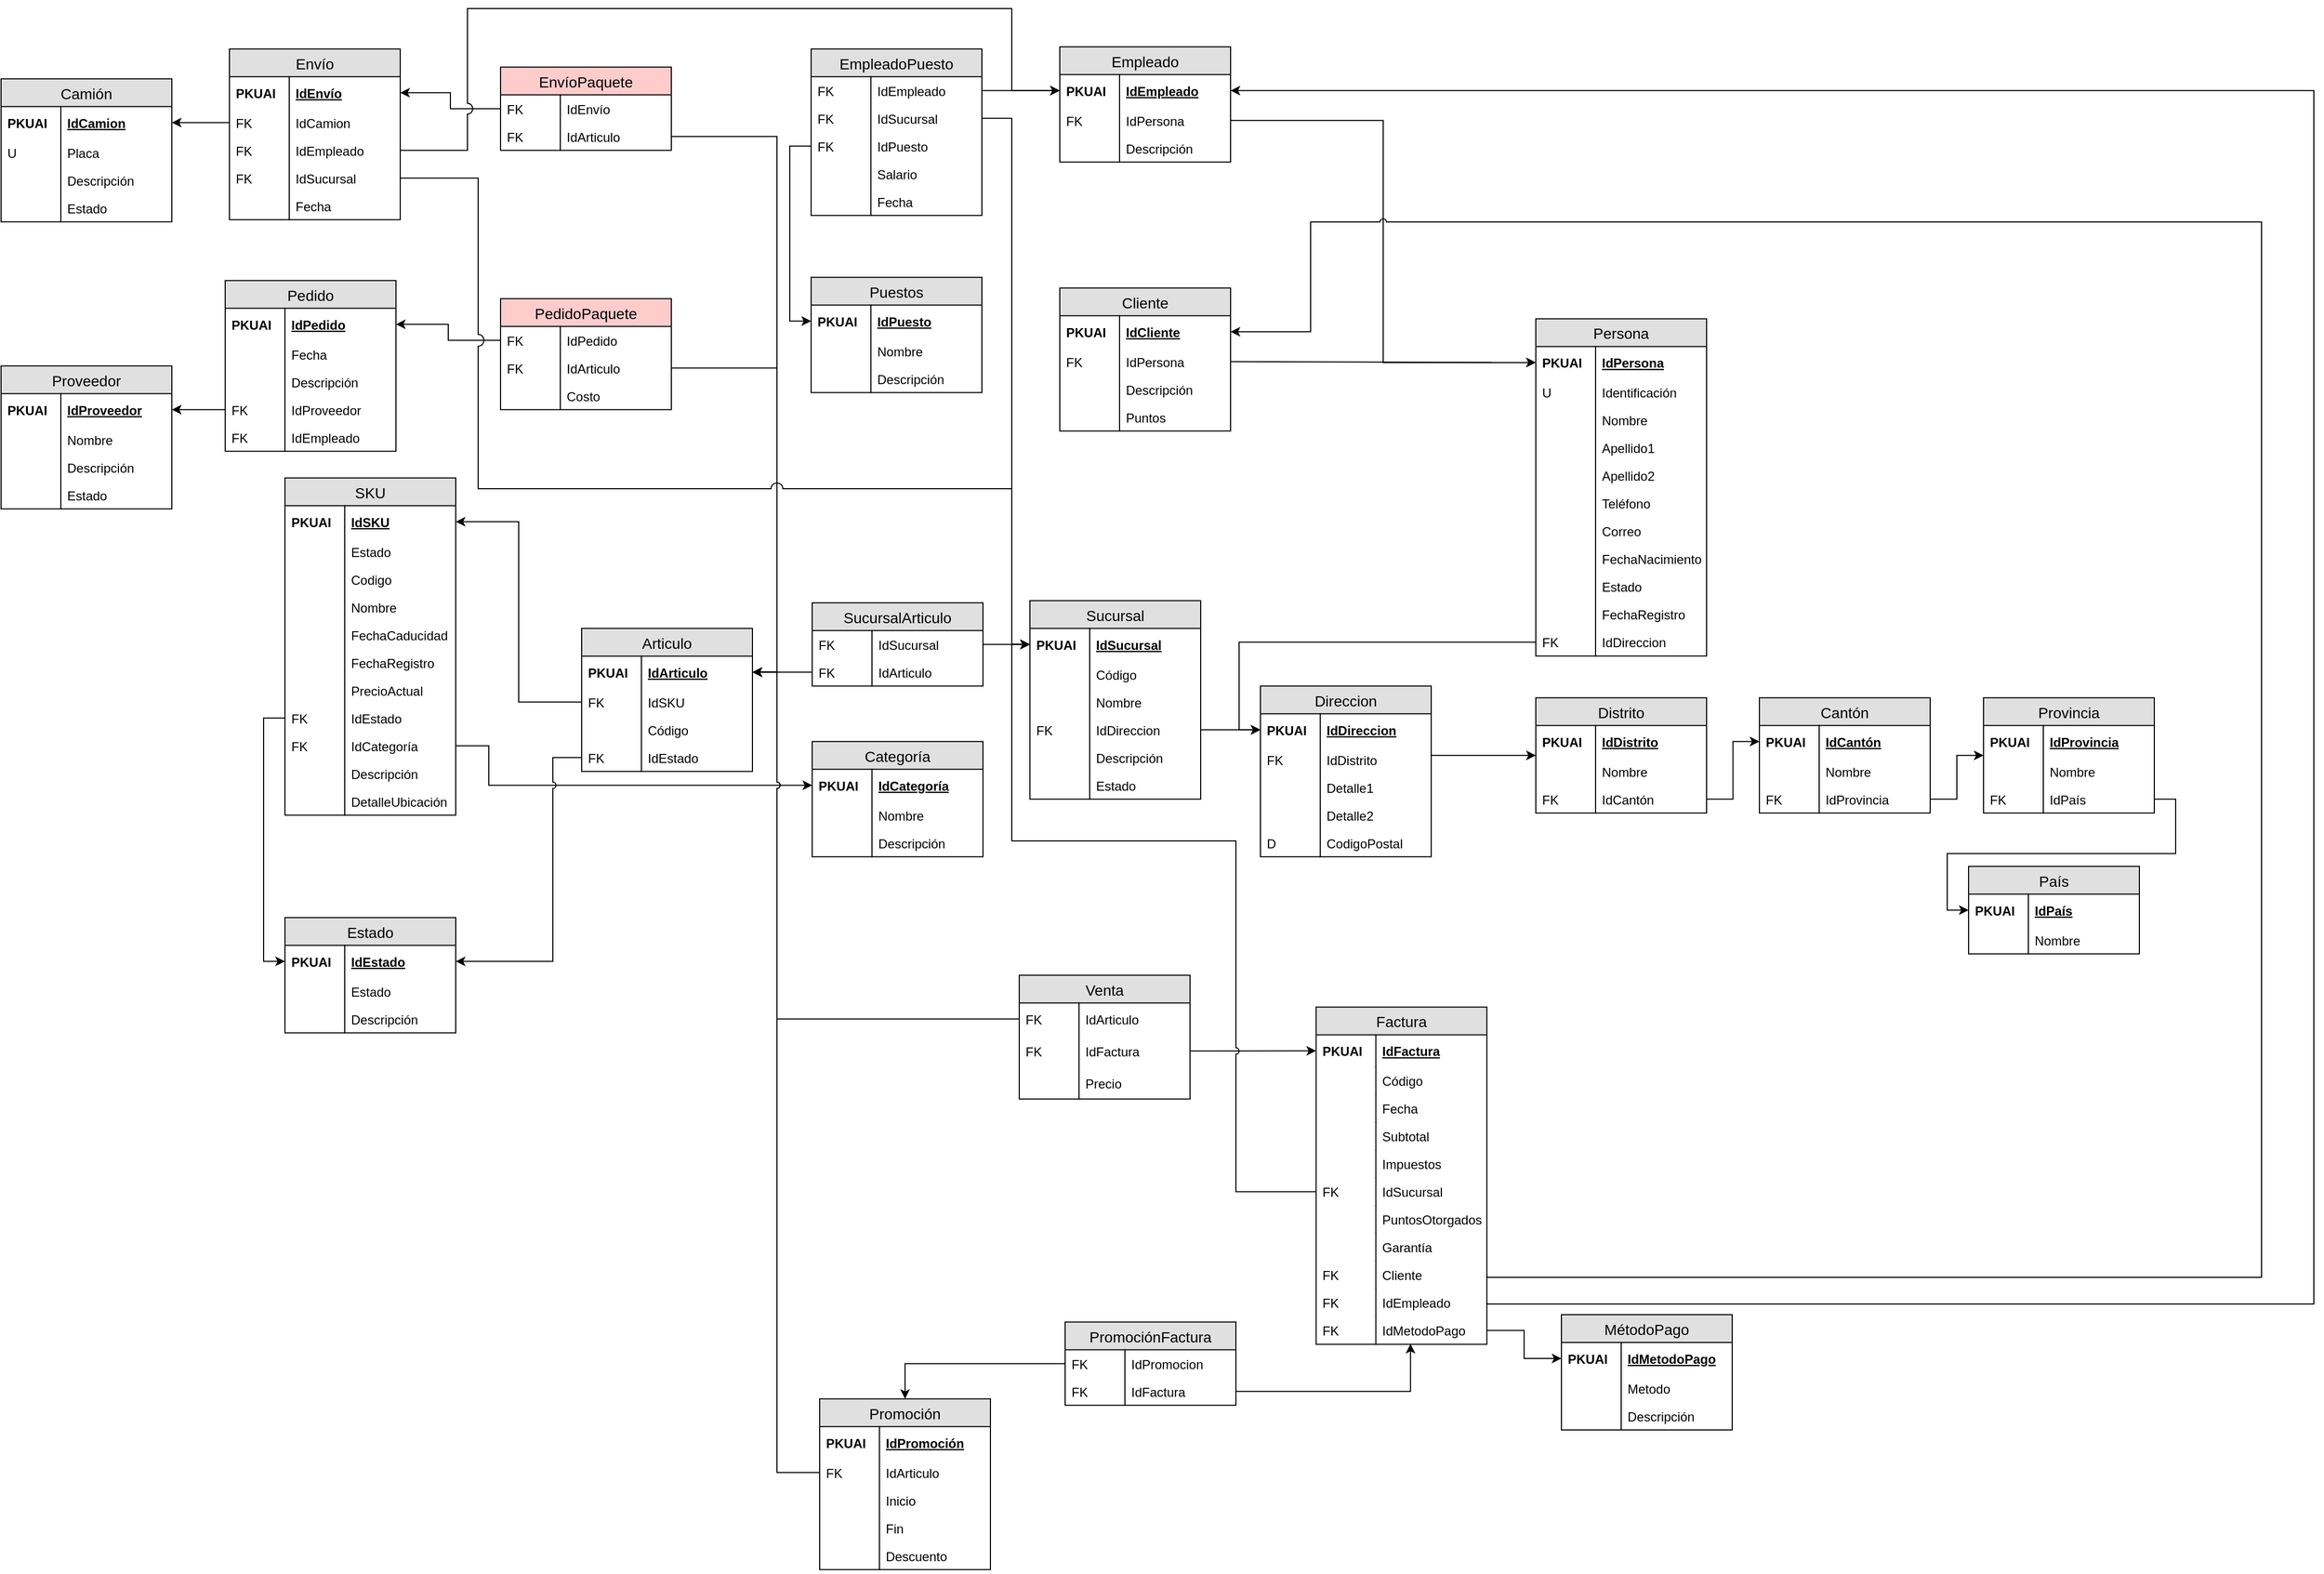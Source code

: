<mxfile pages="2" version="11.1.4" type="device"><diagram id="WHNXS4SN7JvmWPodKSgG" name="Bodega"><mxGraphModel dx="1483" dy="870" grid="1" gridSize="10" guides="1" tooltips="1" connect="1" arrows="1" fold="1" page="1" pageScale="1" pageWidth="2336" pageHeight="1654" math="0" shadow="0"><root><mxCell id="qikNplA8Amwcc46-0Mop-0"/><mxCell id="qikNplA8Amwcc46-0Mop-1" parent="qikNplA8Amwcc46-0Mop-0"/><mxCell id="vBfO2pepGqd7MTVZC_xG-0" value="Envío" style="swimlane;fontStyle=0;childLayout=stackLayout;horizontal=1;startSize=26;fillColor=#e0e0e0;horizontalStack=0;resizeParent=1;resizeParentMax=0;resizeLast=0;collapsible=1;marginBottom=0;swimlaneFillColor=#ffffff;align=center;fontSize=14;" parent="qikNplA8Amwcc46-0Mop-1" vertex="1"><mxGeometry x="287" y="157.9" width="160" height="160" as="geometry"/></mxCell><mxCell id="vBfO2pepGqd7MTVZC_xG-1" value="IdEnvío" style="shape=partialRectangle;top=0;left=0;right=0;bottom=0;align=left;verticalAlign=middle;fillColor=none;spacingLeft=60;spacingRight=4;overflow=hidden;rotatable=0;points=[[0,0.5],[1,0.5]];portConstraint=eastwest;dropTarget=0;fontStyle=5;fontSize=12;" parent="vBfO2pepGqd7MTVZC_xG-0" vertex="1"><mxGeometry y="26" width="160" height="30" as="geometry"/></mxCell><mxCell id="vBfO2pepGqd7MTVZC_xG-2" value="PKUAI" style="shape=partialRectangle;fontStyle=1;top=0;left=0;bottom=0;fillColor=none;align=left;verticalAlign=middle;spacingLeft=4;spacingRight=4;overflow=hidden;rotatable=0;points=[];portConstraint=eastwest;part=1;fontSize=12;" parent="vBfO2pepGqd7MTVZC_xG-1" vertex="1" connectable="0"><mxGeometry width="56" height="30" as="geometry"/></mxCell><mxCell id="vBfO2pepGqd7MTVZC_xG-3" value="IdCamion" style="shape=partialRectangle;top=0;left=0;right=0;bottom=0;align=left;verticalAlign=top;fillColor=none;spacingLeft=60;spacingRight=4;overflow=hidden;rotatable=0;points=[[0,0.5],[1,0.5]];portConstraint=eastwest;dropTarget=0;fontSize=12;" parent="vBfO2pepGqd7MTVZC_xG-0" vertex="1"><mxGeometry y="56" width="160" height="26" as="geometry"/></mxCell><mxCell id="vBfO2pepGqd7MTVZC_xG-4" value="FK" style="shape=partialRectangle;top=0;left=0;bottom=0;fillColor=none;align=left;verticalAlign=top;spacingLeft=4;spacingRight=4;overflow=hidden;rotatable=0;points=[];portConstraint=eastwest;part=1;fontSize=12;" parent="vBfO2pepGqd7MTVZC_xG-3" vertex="1" connectable="0"><mxGeometry width="56" height="26" as="geometry"/></mxCell><mxCell id="vBfO2pepGqd7MTVZC_xG-5" value="IdEmpleado" style="shape=partialRectangle;top=0;left=0;right=0;bottom=0;align=left;verticalAlign=top;fillColor=none;spacingLeft=60;spacingRight=4;overflow=hidden;rotatable=0;points=[[0,0.5],[1,0.5]];portConstraint=eastwest;dropTarget=0;fontSize=12;" parent="vBfO2pepGqd7MTVZC_xG-0" vertex="1"><mxGeometry y="82" width="160" height="26" as="geometry"/></mxCell><mxCell id="vBfO2pepGqd7MTVZC_xG-6" value="FK" style="shape=partialRectangle;top=0;left=0;bottom=0;fillColor=none;align=left;verticalAlign=top;spacingLeft=4;spacingRight=4;overflow=hidden;rotatable=0;points=[];portConstraint=eastwest;part=1;fontSize=12;" parent="vBfO2pepGqd7MTVZC_xG-5" vertex="1" connectable="0"><mxGeometry width="56" height="26" as="geometry"/></mxCell><mxCell id="vBfO2pepGqd7MTVZC_xG-7" value="IdSucursal" style="shape=partialRectangle;top=0;left=0;right=0;bottom=0;align=left;verticalAlign=top;fillColor=none;spacingLeft=60;spacingRight=4;overflow=hidden;rotatable=0;points=[[0,0.5],[1,0.5]];portConstraint=eastwest;dropTarget=0;fontSize=12;" parent="vBfO2pepGqd7MTVZC_xG-0" vertex="1"><mxGeometry y="108" width="160" height="26" as="geometry"/></mxCell><mxCell id="vBfO2pepGqd7MTVZC_xG-8" value="FK" style="shape=partialRectangle;top=0;left=0;bottom=0;fillColor=none;align=left;verticalAlign=top;spacingLeft=4;spacingRight=4;overflow=hidden;rotatable=0;points=[];portConstraint=eastwest;part=1;fontSize=12;" parent="vBfO2pepGqd7MTVZC_xG-7" vertex="1" connectable="0"><mxGeometry width="56" height="26" as="geometry"/></mxCell><mxCell id="6nBQBSkFk2Sr3SgalsqJ-0" value="Fecha" style="shape=partialRectangle;top=0;left=0;right=0;bottom=0;align=left;verticalAlign=top;fillColor=none;spacingLeft=60;spacingRight=4;overflow=hidden;rotatable=0;points=[[0,0.5],[1,0.5]];portConstraint=eastwest;dropTarget=0;fontSize=12;" parent="vBfO2pepGqd7MTVZC_xG-0" vertex="1"><mxGeometry y="134" width="160" height="26" as="geometry"/></mxCell><mxCell id="6nBQBSkFk2Sr3SgalsqJ-1" value="" style="shape=partialRectangle;top=0;left=0;bottom=0;fillColor=none;align=left;verticalAlign=top;spacingLeft=4;spacingRight=4;overflow=hidden;rotatable=0;points=[];portConstraint=eastwest;part=1;fontSize=12;" parent="6nBQBSkFk2Sr3SgalsqJ-0" vertex="1" connectable="0"><mxGeometry width="56" height="26" as="geometry"/></mxCell><mxCell id="vBfO2pepGqd7MTVZC_xG-9" value="Pedido" style="swimlane;fontStyle=0;childLayout=stackLayout;horizontal=1;startSize=26;fillColor=#e0e0e0;horizontalStack=0;resizeParent=1;resizeParentMax=0;resizeLast=0;collapsible=1;marginBottom=0;swimlaneFillColor=#ffffff;align=center;fontSize=14;" parent="qikNplA8Amwcc46-0Mop-1" vertex="1"><mxGeometry x="283" y="374.9" width="160" height="160" as="geometry"/></mxCell><mxCell id="vBfO2pepGqd7MTVZC_xG-10" value="IdPedido" style="shape=partialRectangle;top=0;left=0;right=0;bottom=0;align=left;verticalAlign=middle;fillColor=none;spacingLeft=60;spacingRight=4;overflow=hidden;rotatable=0;points=[[0,0.5],[1,0.5]];portConstraint=eastwest;dropTarget=0;fontStyle=5;fontSize=12;" parent="vBfO2pepGqd7MTVZC_xG-9" vertex="1"><mxGeometry y="26" width="160" height="30" as="geometry"/></mxCell><mxCell id="vBfO2pepGqd7MTVZC_xG-11" value="PKUAI" style="shape=partialRectangle;fontStyle=1;top=0;left=0;bottom=0;fillColor=none;align=left;verticalAlign=middle;spacingLeft=4;spacingRight=4;overflow=hidden;rotatable=0;points=[];portConstraint=eastwest;part=1;fontSize=12;" parent="vBfO2pepGqd7MTVZC_xG-10" vertex="1" connectable="0"><mxGeometry width="56" height="30" as="geometry"/></mxCell><mxCell id="vBfO2pepGqd7MTVZC_xG-12" value="Fecha" style="shape=partialRectangle;top=0;left=0;right=0;bottom=0;align=left;verticalAlign=top;fillColor=none;spacingLeft=60;spacingRight=4;overflow=hidden;rotatable=0;points=[[0,0.5],[1,0.5]];portConstraint=eastwest;dropTarget=0;fontSize=12;" parent="vBfO2pepGqd7MTVZC_xG-9" vertex="1"><mxGeometry y="56" width="160" height="26" as="geometry"/></mxCell><mxCell id="vBfO2pepGqd7MTVZC_xG-13" value="" style="shape=partialRectangle;top=0;left=0;bottom=0;fillColor=none;align=left;verticalAlign=top;spacingLeft=4;spacingRight=4;overflow=hidden;rotatable=0;points=[];portConstraint=eastwest;part=1;fontSize=12;" parent="vBfO2pepGqd7MTVZC_xG-12" vertex="1" connectable="0"><mxGeometry width="56" height="26" as="geometry"/></mxCell><mxCell id="vBfO2pepGqd7MTVZC_xG-14" value="Descripción" style="shape=partialRectangle;top=0;left=0;right=0;bottom=0;align=left;verticalAlign=top;fillColor=none;spacingLeft=60;spacingRight=4;overflow=hidden;rotatable=0;points=[[0,0.5],[1,0.5]];portConstraint=eastwest;dropTarget=0;fontSize=12;" parent="vBfO2pepGqd7MTVZC_xG-9" vertex="1"><mxGeometry y="82" width="160" height="26" as="geometry"/></mxCell><mxCell id="vBfO2pepGqd7MTVZC_xG-15" value="" style="shape=partialRectangle;top=0;left=0;bottom=0;fillColor=none;align=left;verticalAlign=top;spacingLeft=4;spacingRight=4;overflow=hidden;rotatable=0;points=[];portConstraint=eastwest;part=1;fontSize=12;" parent="vBfO2pepGqd7MTVZC_xG-14" vertex="1" connectable="0"><mxGeometry width="56" height="26" as="geometry"/></mxCell><mxCell id="vBfO2pepGqd7MTVZC_xG-16" value="IdProveedor" style="shape=partialRectangle;top=0;left=0;right=0;bottom=0;align=left;verticalAlign=top;fillColor=none;spacingLeft=60;spacingRight=4;overflow=hidden;rotatable=0;points=[[0,0.5],[1,0.5]];portConstraint=eastwest;dropTarget=0;fontSize=12;" parent="vBfO2pepGqd7MTVZC_xG-9" vertex="1"><mxGeometry y="108" width="160" height="26" as="geometry"/></mxCell><mxCell id="vBfO2pepGqd7MTVZC_xG-17" value="FK" style="shape=partialRectangle;top=0;left=0;bottom=0;fillColor=none;align=left;verticalAlign=top;spacingLeft=4;spacingRight=4;overflow=hidden;rotatable=0;points=[];portConstraint=eastwest;part=1;fontSize=12;" parent="vBfO2pepGqd7MTVZC_xG-16" vertex="1" connectable="0"><mxGeometry width="56" height="26" as="geometry"/></mxCell><mxCell id="lDAhs6W0b5Hb6-2b0GRi-85" value="IdEmpleado" style="shape=partialRectangle;top=0;left=0;right=0;bottom=0;align=left;verticalAlign=top;fillColor=none;spacingLeft=60;spacingRight=4;overflow=hidden;rotatable=0;points=[[0,0.5],[1,0.5]];portConstraint=eastwest;dropTarget=0;fontSize=12;" parent="vBfO2pepGqd7MTVZC_xG-9" vertex="1"><mxGeometry y="134" width="160" height="26" as="geometry"/></mxCell><mxCell id="lDAhs6W0b5Hb6-2b0GRi-86" value="FK" style="shape=partialRectangle;top=0;left=0;bottom=0;fillColor=none;align=left;verticalAlign=top;spacingLeft=4;spacingRight=4;overflow=hidden;rotatable=0;points=[];portConstraint=eastwest;part=1;fontSize=12;" parent="lDAhs6W0b5Hb6-2b0GRi-85" vertex="1" connectable="0"><mxGeometry width="56" height="26" as="geometry"/></mxCell><mxCell id="vBfO2pepGqd7MTVZC_xG-18" value="Camión" style="swimlane;fontStyle=0;childLayout=stackLayout;horizontal=1;startSize=26;fillColor=#e0e0e0;horizontalStack=0;resizeParent=1;resizeParentMax=0;resizeLast=0;collapsible=1;marginBottom=0;swimlaneFillColor=#ffffff;align=center;fontSize=14;" parent="qikNplA8Amwcc46-0Mop-1" vertex="1"><mxGeometry x="73" y="185.829" width="160" height="134" as="geometry"/></mxCell><mxCell id="vBfO2pepGqd7MTVZC_xG-19" value="IdCamion" style="shape=partialRectangle;top=0;left=0;right=0;bottom=0;align=left;verticalAlign=middle;fillColor=none;spacingLeft=60;spacingRight=4;overflow=hidden;rotatable=0;points=[[0,0.5],[1,0.5]];portConstraint=eastwest;dropTarget=0;fontStyle=5;fontSize=12;" parent="vBfO2pepGqd7MTVZC_xG-18" vertex="1"><mxGeometry y="26" width="160" height="30" as="geometry"/></mxCell><mxCell id="vBfO2pepGqd7MTVZC_xG-20" value="PKUAI" style="shape=partialRectangle;fontStyle=1;top=0;left=0;bottom=0;fillColor=none;align=left;verticalAlign=middle;spacingLeft=4;spacingRight=4;overflow=hidden;rotatable=0;points=[];portConstraint=eastwest;part=1;fontSize=12;" parent="vBfO2pepGqd7MTVZC_xG-19" vertex="1" connectable="0"><mxGeometry width="56" height="30" as="geometry"/></mxCell><mxCell id="vBfO2pepGqd7MTVZC_xG-21" value="Placa" style="shape=partialRectangle;top=0;left=0;right=0;bottom=0;align=left;verticalAlign=top;fillColor=none;spacingLeft=60;spacingRight=4;overflow=hidden;rotatable=0;points=[[0,0.5],[1,0.5]];portConstraint=eastwest;dropTarget=0;fontSize=12;" parent="vBfO2pepGqd7MTVZC_xG-18" vertex="1"><mxGeometry y="56" width="160" height="26" as="geometry"/></mxCell><mxCell id="vBfO2pepGqd7MTVZC_xG-22" value="U" style="shape=partialRectangle;top=0;left=0;bottom=0;fillColor=none;align=left;verticalAlign=top;spacingLeft=4;spacingRight=4;overflow=hidden;rotatable=0;points=[];portConstraint=eastwest;part=1;fontSize=12;" parent="vBfO2pepGqd7MTVZC_xG-21" vertex="1" connectable="0"><mxGeometry width="56" height="26" as="geometry"/></mxCell><mxCell id="vBfO2pepGqd7MTVZC_xG-23" value="Descripción" style="shape=partialRectangle;top=0;left=0;right=0;bottom=0;align=left;verticalAlign=top;fillColor=none;spacingLeft=60;spacingRight=4;overflow=hidden;rotatable=0;points=[[0,0.5],[1,0.5]];portConstraint=eastwest;dropTarget=0;fontSize=12;" parent="vBfO2pepGqd7MTVZC_xG-18" vertex="1"><mxGeometry y="82" width="160" height="26" as="geometry"/></mxCell><mxCell id="vBfO2pepGqd7MTVZC_xG-24" value="" style="shape=partialRectangle;top=0;left=0;bottom=0;fillColor=none;align=left;verticalAlign=top;spacingLeft=4;spacingRight=4;overflow=hidden;rotatable=0;points=[];portConstraint=eastwest;part=1;fontSize=12;" parent="vBfO2pepGqd7MTVZC_xG-23" vertex="1" connectable="0"><mxGeometry width="56" height="26" as="geometry"/></mxCell><mxCell id="vBfO2pepGqd7MTVZC_xG-25" value="Estado" style="shape=partialRectangle;top=0;left=0;right=0;bottom=0;align=left;verticalAlign=top;fillColor=none;spacingLeft=60;spacingRight=4;overflow=hidden;rotatable=0;points=[[0,0.5],[1,0.5]];portConstraint=eastwest;dropTarget=0;fontSize=12;" parent="vBfO2pepGqd7MTVZC_xG-18" vertex="1"><mxGeometry y="108" width="160" height="26" as="geometry"/></mxCell><mxCell id="vBfO2pepGqd7MTVZC_xG-26" value="" style="shape=partialRectangle;top=0;left=0;bottom=0;fillColor=none;align=left;verticalAlign=top;spacingLeft=4;spacingRight=4;overflow=hidden;rotatable=0;points=[];portConstraint=eastwest;part=1;fontSize=12;" parent="vBfO2pepGqd7MTVZC_xG-25" vertex="1" connectable="0"><mxGeometry width="56" height="26" as="geometry"/></mxCell><mxCell id="vBfO2pepGqd7MTVZC_xG-39" value="Empleado" style="swimlane;fontStyle=0;childLayout=stackLayout;horizontal=1;startSize=26;fillColor=#e0e0e0;horizontalStack=0;resizeParent=1;resizeParentMax=0;resizeLast=0;collapsible=1;marginBottom=0;swimlaneFillColor=#ffffff;align=center;fontSize=14;" parent="qikNplA8Amwcc46-0Mop-1" vertex="1"><mxGeometry x="1065" y="155.9" width="160" height="108" as="geometry"/></mxCell><mxCell id="vBfO2pepGqd7MTVZC_xG-40" value="IdEmpleado" style="shape=partialRectangle;top=0;left=0;right=0;bottom=0;align=left;verticalAlign=middle;fillColor=none;spacingLeft=60;spacingRight=4;overflow=hidden;rotatable=0;points=[[0,0.5],[1,0.5]];portConstraint=eastwest;dropTarget=0;fontStyle=5;fontSize=12;" parent="vBfO2pepGqd7MTVZC_xG-39" vertex="1"><mxGeometry y="26" width="160" height="30" as="geometry"/></mxCell><mxCell id="vBfO2pepGqd7MTVZC_xG-41" value="PKUAI" style="shape=partialRectangle;fontStyle=1;top=0;left=0;bottom=0;fillColor=none;align=left;verticalAlign=middle;spacingLeft=4;spacingRight=4;overflow=hidden;rotatable=0;points=[];portConstraint=eastwest;part=1;fontSize=12;" parent="vBfO2pepGqd7MTVZC_xG-40" vertex="1" connectable="0"><mxGeometry width="56" height="30" as="geometry"/></mxCell><mxCell id="vBfO2pepGqd7MTVZC_xG-42" value="IdPersona" style="shape=partialRectangle;top=0;left=0;right=0;bottom=0;align=left;verticalAlign=top;fillColor=none;spacingLeft=60;spacingRight=4;overflow=hidden;rotatable=0;points=[[0,0.5],[1,0.5]];portConstraint=eastwest;dropTarget=0;fontSize=12;" parent="vBfO2pepGqd7MTVZC_xG-39" vertex="1"><mxGeometry y="56" width="160" height="26" as="geometry"/></mxCell><mxCell id="vBfO2pepGqd7MTVZC_xG-43" value="FK" style="shape=partialRectangle;top=0;left=0;bottom=0;fillColor=none;align=left;verticalAlign=top;spacingLeft=4;spacingRight=4;overflow=hidden;rotatable=0;points=[];portConstraint=eastwest;part=1;fontSize=12;" parent="vBfO2pepGqd7MTVZC_xG-42" vertex="1" connectable="0"><mxGeometry width="56" height="26" as="geometry"/></mxCell><mxCell id="vBfO2pepGqd7MTVZC_xG-44" value="Descripción" style="shape=partialRectangle;top=0;left=0;right=0;bottom=0;align=left;verticalAlign=top;fillColor=none;spacingLeft=60;spacingRight=4;overflow=hidden;rotatable=0;points=[[0,0.5],[1,0.5]];portConstraint=eastwest;dropTarget=0;fontSize=12;" parent="vBfO2pepGqd7MTVZC_xG-39" vertex="1"><mxGeometry y="82" width="160" height="26" as="geometry"/></mxCell><mxCell id="vBfO2pepGqd7MTVZC_xG-45" value="" style="shape=partialRectangle;top=0;left=0;bottom=0;fillColor=none;align=left;verticalAlign=top;spacingLeft=4;spacingRight=4;overflow=hidden;rotatable=0;points=[];portConstraint=eastwest;part=1;fontSize=12;" parent="vBfO2pepGqd7MTVZC_xG-44" vertex="1" connectable="0"><mxGeometry width="56" height="26" as="geometry"/></mxCell><mxCell id="vBfO2pepGqd7MTVZC_xG-50" value="Cliente" style="swimlane;fontStyle=0;childLayout=stackLayout;horizontal=1;startSize=26;fillColor=#e0e0e0;horizontalStack=0;resizeParent=1;resizeParentMax=0;resizeLast=0;collapsible=1;marginBottom=0;swimlaneFillColor=#ffffff;align=center;fontSize=14;" parent="qikNplA8Amwcc46-0Mop-1" vertex="1"><mxGeometry x="1065" y="381.9" width="160" height="134" as="geometry"/></mxCell><mxCell id="vBfO2pepGqd7MTVZC_xG-51" value="IdCliente" style="shape=partialRectangle;top=0;left=0;right=0;bottom=0;align=left;verticalAlign=middle;fillColor=none;spacingLeft=60;spacingRight=4;overflow=hidden;rotatable=0;points=[[0,0.5],[1,0.5]];portConstraint=eastwest;dropTarget=0;fontStyle=5;fontSize=12;" parent="vBfO2pepGqd7MTVZC_xG-50" vertex="1"><mxGeometry y="26" width="160" height="30" as="geometry"/></mxCell><mxCell id="vBfO2pepGqd7MTVZC_xG-52" value="PKUAI" style="shape=partialRectangle;fontStyle=1;top=0;left=0;bottom=0;fillColor=none;align=left;verticalAlign=middle;spacingLeft=4;spacingRight=4;overflow=hidden;rotatable=0;points=[];portConstraint=eastwest;part=1;fontSize=12;" parent="vBfO2pepGqd7MTVZC_xG-51" vertex="1" connectable="0"><mxGeometry width="56" height="30" as="geometry"/></mxCell><mxCell id="vBfO2pepGqd7MTVZC_xG-53" value="IdPersona" style="shape=partialRectangle;top=0;left=0;right=0;bottom=0;align=left;verticalAlign=top;fillColor=none;spacingLeft=60;spacingRight=4;overflow=hidden;rotatable=0;points=[[0,0.5],[1,0.5]];portConstraint=eastwest;dropTarget=0;fontSize=12;" parent="vBfO2pepGqd7MTVZC_xG-50" vertex="1"><mxGeometry y="56" width="160" height="26" as="geometry"/></mxCell><mxCell id="vBfO2pepGqd7MTVZC_xG-54" value="FK" style="shape=partialRectangle;top=0;left=0;bottom=0;fillColor=none;align=left;verticalAlign=top;spacingLeft=4;spacingRight=4;overflow=hidden;rotatable=0;points=[];portConstraint=eastwest;part=1;fontSize=12;" parent="vBfO2pepGqd7MTVZC_xG-53" vertex="1" connectable="0"><mxGeometry width="56" height="26" as="geometry"/></mxCell><mxCell id="vBfO2pepGqd7MTVZC_xG-55" value="Descripción" style="shape=partialRectangle;top=0;left=0;right=0;bottom=0;align=left;verticalAlign=top;fillColor=none;spacingLeft=60;spacingRight=4;overflow=hidden;rotatable=0;points=[[0,0.5],[1,0.5]];portConstraint=eastwest;dropTarget=0;fontSize=12;" parent="vBfO2pepGqd7MTVZC_xG-50" vertex="1"><mxGeometry y="82" width="160" height="26" as="geometry"/></mxCell><mxCell id="vBfO2pepGqd7MTVZC_xG-56" value="" style="shape=partialRectangle;top=0;left=0;bottom=0;fillColor=none;align=left;verticalAlign=top;spacingLeft=4;spacingRight=4;overflow=hidden;rotatable=0;points=[];portConstraint=eastwest;part=1;fontSize=12;" parent="vBfO2pepGqd7MTVZC_xG-55" vertex="1" connectable="0"><mxGeometry width="56" height="26" as="geometry"/></mxCell><mxCell id="vBfO2pepGqd7MTVZC_xG-57" value="Puntos" style="shape=partialRectangle;top=0;left=0;right=0;bottom=0;align=left;verticalAlign=top;fillColor=none;spacingLeft=60;spacingRight=4;overflow=hidden;rotatable=0;points=[[0,0.5],[1,0.5]];portConstraint=eastwest;dropTarget=0;fontSize=12;" parent="vBfO2pepGqd7MTVZC_xG-50" vertex="1"><mxGeometry y="108" width="160" height="26" as="geometry"/></mxCell><mxCell id="vBfO2pepGqd7MTVZC_xG-58" value="" style="shape=partialRectangle;top=0;left=0;bottom=0;fillColor=none;align=left;verticalAlign=top;spacingLeft=4;spacingRight=4;overflow=hidden;rotatable=0;points=[];portConstraint=eastwest;part=1;fontSize=12;" parent="vBfO2pepGqd7MTVZC_xG-57" vertex="1" connectable="0"><mxGeometry width="56" height="26" as="geometry"/></mxCell><mxCell id="vBfO2pepGqd7MTVZC_xG-66" value="Puestos" style="swimlane;fontStyle=0;childLayout=stackLayout;horizontal=1;startSize=26;fillColor=#e0e0e0;horizontalStack=0;resizeParent=1;resizeParentMax=0;resizeLast=0;collapsible=1;marginBottom=0;swimlaneFillColor=#ffffff;align=center;fontSize=14;" parent="qikNplA8Amwcc46-0Mop-1" vertex="1"><mxGeometry x="832" y="371.9" width="160" height="108" as="geometry"/></mxCell><mxCell id="vBfO2pepGqd7MTVZC_xG-67" value="IdPuesto" style="shape=partialRectangle;top=0;left=0;right=0;bottom=0;align=left;verticalAlign=middle;fillColor=none;spacingLeft=60;spacingRight=4;overflow=hidden;rotatable=0;points=[[0,0.5],[1,0.5]];portConstraint=eastwest;dropTarget=0;fontStyle=5;fontSize=12;" parent="vBfO2pepGqd7MTVZC_xG-66" vertex="1"><mxGeometry y="26" width="160" height="30" as="geometry"/></mxCell><mxCell id="vBfO2pepGqd7MTVZC_xG-68" value="PKUAI" style="shape=partialRectangle;fontStyle=1;top=0;left=0;bottom=0;fillColor=none;align=left;verticalAlign=middle;spacingLeft=4;spacingRight=4;overflow=hidden;rotatable=0;points=[];portConstraint=eastwest;part=1;fontSize=12;" parent="vBfO2pepGqd7MTVZC_xG-67" vertex="1" connectable="0"><mxGeometry width="56" height="30" as="geometry"/></mxCell><mxCell id="vBfO2pepGqd7MTVZC_xG-69" value="Nombre" style="shape=partialRectangle;top=0;left=0;right=0;bottom=0;align=left;verticalAlign=top;fillColor=none;spacingLeft=60;spacingRight=4;overflow=hidden;rotatable=0;points=[[0,0.5],[1,0.5]];portConstraint=eastwest;dropTarget=0;fontSize=12;" parent="vBfO2pepGqd7MTVZC_xG-66" vertex="1"><mxGeometry y="56" width="160" height="26" as="geometry"/></mxCell><mxCell id="vBfO2pepGqd7MTVZC_xG-70" value="" style="shape=partialRectangle;top=0;left=0;bottom=0;fillColor=none;align=left;verticalAlign=top;spacingLeft=4;spacingRight=4;overflow=hidden;rotatable=0;points=[];portConstraint=eastwest;part=1;fontSize=12;" parent="vBfO2pepGqd7MTVZC_xG-69" vertex="1" connectable="0"><mxGeometry width="56" height="26" as="geometry"/></mxCell><mxCell id="vBfO2pepGqd7MTVZC_xG-71" value="Descripción" style="shape=partialRectangle;top=0;left=0;right=0;bottom=0;align=left;verticalAlign=top;fillColor=none;spacingLeft=60;spacingRight=4;overflow=hidden;rotatable=0;points=[[0,0.5],[1,0.5]];portConstraint=eastwest;dropTarget=0;fontSize=12;" parent="vBfO2pepGqd7MTVZC_xG-66" vertex="1"><mxGeometry y="82" width="160" height="26" as="geometry"/></mxCell><mxCell id="vBfO2pepGqd7MTVZC_xG-72" value="" style="shape=partialRectangle;top=0;left=0;bottom=0;fillColor=none;align=left;verticalAlign=top;spacingLeft=4;spacingRight=4;overflow=hidden;rotatable=0;points=[];portConstraint=eastwest;part=1;fontSize=12;" parent="vBfO2pepGqd7MTVZC_xG-71" vertex="1" connectable="0"><mxGeometry width="56" height="26" as="geometry"/></mxCell><mxCell id="vBfO2pepGqd7MTVZC_xG-84" value="Persona" style="swimlane;fontStyle=0;childLayout=stackLayout;horizontal=1;startSize=26;fillColor=#e0e0e0;horizontalStack=0;resizeParent=1;resizeParentMax=0;resizeLast=0;collapsible=1;marginBottom=0;swimlaneFillColor=#ffffff;align=center;fontSize=14;" parent="qikNplA8Amwcc46-0Mop-1" vertex="1"><mxGeometry x="1511" y="410.7" width="160" height="316" as="geometry"/></mxCell><mxCell id="vBfO2pepGqd7MTVZC_xG-85" value="IdPersona" style="shape=partialRectangle;top=0;left=0;right=0;bottom=0;align=left;verticalAlign=middle;fillColor=none;spacingLeft=60;spacingRight=4;overflow=hidden;rotatable=0;points=[[0,0.5],[1,0.5]];portConstraint=eastwest;dropTarget=0;fontStyle=5;fontSize=12;" parent="vBfO2pepGqd7MTVZC_xG-84" vertex="1"><mxGeometry y="26" width="160" height="30" as="geometry"/></mxCell><mxCell id="vBfO2pepGqd7MTVZC_xG-86" value="PKUAI" style="shape=partialRectangle;fontStyle=1;top=0;left=0;bottom=0;fillColor=none;align=left;verticalAlign=middle;spacingLeft=4;spacingRight=4;overflow=hidden;rotatable=0;points=[];portConstraint=eastwest;part=1;fontSize=12;" parent="vBfO2pepGqd7MTVZC_xG-85" vertex="1" connectable="0"><mxGeometry width="56" height="30" as="geometry"/></mxCell><mxCell id="vBfO2pepGqd7MTVZC_xG-87" value="Identificación" style="shape=partialRectangle;top=0;left=0;right=0;bottom=0;align=left;verticalAlign=top;fillColor=none;spacingLeft=60;spacingRight=4;overflow=hidden;rotatable=0;points=[[0,0.5],[1,0.5]];portConstraint=eastwest;dropTarget=0;fontSize=12;" parent="vBfO2pepGqd7MTVZC_xG-84" vertex="1"><mxGeometry y="56" width="160" height="26" as="geometry"/></mxCell><mxCell id="vBfO2pepGqd7MTVZC_xG-88" value="U" style="shape=partialRectangle;top=0;left=0;bottom=0;fillColor=none;align=left;verticalAlign=top;spacingLeft=4;spacingRight=4;overflow=hidden;rotatable=0;points=[];portConstraint=eastwest;part=1;fontSize=12;" parent="vBfO2pepGqd7MTVZC_xG-87" vertex="1" connectable="0"><mxGeometry width="56" height="26" as="geometry"/></mxCell><mxCell id="vBfO2pepGqd7MTVZC_xG-89" value="Nombre" style="shape=partialRectangle;top=0;left=0;right=0;bottom=0;align=left;verticalAlign=top;fillColor=none;spacingLeft=60;spacingRight=4;overflow=hidden;rotatable=0;points=[[0,0.5],[1,0.5]];portConstraint=eastwest;dropTarget=0;fontSize=12;" parent="vBfO2pepGqd7MTVZC_xG-84" vertex="1"><mxGeometry y="82" width="160" height="26" as="geometry"/></mxCell><mxCell id="vBfO2pepGqd7MTVZC_xG-90" value="" style="shape=partialRectangle;top=0;left=0;bottom=0;fillColor=none;align=left;verticalAlign=top;spacingLeft=4;spacingRight=4;overflow=hidden;rotatable=0;points=[];portConstraint=eastwest;part=1;fontSize=12;" parent="vBfO2pepGqd7MTVZC_xG-89" vertex="1" connectable="0"><mxGeometry width="56" height="26" as="geometry"/></mxCell><mxCell id="vBfO2pepGqd7MTVZC_xG-91" value="Apellido1" style="shape=partialRectangle;top=0;left=0;right=0;bottom=0;align=left;verticalAlign=top;fillColor=none;spacingLeft=60;spacingRight=4;overflow=hidden;rotatable=0;points=[[0,0.5],[1,0.5]];portConstraint=eastwest;dropTarget=0;fontSize=12;" parent="vBfO2pepGqd7MTVZC_xG-84" vertex="1"><mxGeometry y="108" width="160" height="26" as="geometry"/></mxCell><mxCell id="vBfO2pepGqd7MTVZC_xG-92" value="" style="shape=partialRectangle;top=0;left=0;bottom=0;fillColor=none;align=left;verticalAlign=top;spacingLeft=4;spacingRight=4;overflow=hidden;rotatable=0;points=[];portConstraint=eastwest;part=1;fontSize=12;" parent="vBfO2pepGqd7MTVZC_xG-91" vertex="1" connectable="0"><mxGeometry width="56" height="26" as="geometry"/></mxCell><mxCell id="vBfO2pepGqd7MTVZC_xG-93" value="Apellido2" style="shape=partialRectangle;top=0;left=0;right=0;bottom=0;align=left;verticalAlign=top;fillColor=none;spacingLeft=60;spacingRight=4;overflow=hidden;rotatable=0;points=[[0,0.5],[1,0.5]];portConstraint=eastwest;dropTarget=0;fontSize=12;" parent="vBfO2pepGqd7MTVZC_xG-84" vertex="1"><mxGeometry y="134" width="160" height="26" as="geometry"/></mxCell><mxCell id="vBfO2pepGqd7MTVZC_xG-94" value="" style="shape=partialRectangle;top=0;left=0;bottom=0;fillColor=none;align=left;verticalAlign=top;spacingLeft=4;spacingRight=4;overflow=hidden;rotatable=0;points=[];portConstraint=eastwest;part=1;fontSize=12;" parent="vBfO2pepGqd7MTVZC_xG-93" vertex="1" connectable="0"><mxGeometry width="56" height="26" as="geometry"/></mxCell><mxCell id="vBfO2pepGqd7MTVZC_xG-95" value="Teléfono" style="shape=partialRectangle;top=0;left=0;right=0;bottom=0;align=left;verticalAlign=top;fillColor=none;spacingLeft=60;spacingRight=4;overflow=hidden;rotatable=0;points=[[0,0.5],[1,0.5]];portConstraint=eastwest;dropTarget=0;fontSize=12;" parent="vBfO2pepGqd7MTVZC_xG-84" vertex="1"><mxGeometry y="160" width="160" height="26" as="geometry"/></mxCell><mxCell id="vBfO2pepGqd7MTVZC_xG-96" value="" style="shape=partialRectangle;top=0;left=0;bottom=0;fillColor=none;align=left;verticalAlign=top;spacingLeft=4;spacingRight=4;overflow=hidden;rotatable=0;points=[];portConstraint=eastwest;part=1;fontSize=12;" parent="vBfO2pepGqd7MTVZC_xG-95" vertex="1" connectable="0"><mxGeometry width="56" height="26" as="geometry"/></mxCell><mxCell id="vBfO2pepGqd7MTVZC_xG-97" value="Correo" style="shape=partialRectangle;top=0;left=0;right=0;bottom=0;align=left;verticalAlign=top;fillColor=none;spacingLeft=60;spacingRight=4;overflow=hidden;rotatable=0;points=[[0,0.5],[1,0.5]];portConstraint=eastwest;dropTarget=0;fontSize=12;" parent="vBfO2pepGqd7MTVZC_xG-84" vertex="1"><mxGeometry y="186" width="160" height="26" as="geometry"/></mxCell><mxCell id="vBfO2pepGqd7MTVZC_xG-98" value="" style="shape=partialRectangle;top=0;left=0;bottom=0;fillColor=none;align=left;verticalAlign=top;spacingLeft=4;spacingRight=4;overflow=hidden;rotatable=0;points=[];portConstraint=eastwest;part=1;fontSize=12;" parent="vBfO2pepGqd7MTVZC_xG-97" vertex="1" connectable="0"><mxGeometry width="56" height="26" as="geometry"/></mxCell><mxCell id="vBfO2pepGqd7MTVZC_xG-99" value="FechaNacimiento" style="shape=partialRectangle;top=0;left=0;right=0;bottom=0;align=left;verticalAlign=top;fillColor=none;spacingLeft=60;spacingRight=4;overflow=hidden;rotatable=0;points=[[0,0.5],[1,0.5]];portConstraint=eastwest;dropTarget=0;fontSize=12;" parent="vBfO2pepGqd7MTVZC_xG-84" vertex="1"><mxGeometry y="212" width="160" height="26" as="geometry"/></mxCell><mxCell id="vBfO2pepGqd7MTVZC_xG-100" value="" style="shape=partialRectangle;top=0;left=0;bottom=0;fillColor=none;align=left;verticalAlign=top;spacingLeft=4;spacingRight=4;overflow=hidden;rotatable=0;points=[];portConstraint=eastwest;part=1;fontSize=12;" parent="vBfO2pepGqd7MTVZC_xG-99" vertex="1" connectable="0"><mxGeometry width="56" height="26" as="geometry"/></mxCell><mxCell id="vBfO2pepGqd7MTVZC_xG-101" value="Estado" style="shape=partialRectangle;top=0;left=0;right=0;bottom=0;align=left;verticalAlign=top;fillColor=none;spacingLeft=60;spacingRight=4;overflow=hidden;rotatable=0;points=[[0,0.5],[1,0.5]];portConstraint=eastwest;dropTarget=0;fontSize=12;" parent="vBfO2pepGqd7MTVZC_xG-84" vertex="1"><mxGeometry y="238" width="160" height="26" as="geometry"/></mxCell><mxCell id="vBfO2pepGqd7MTVZC_xG-102" value="" style="shape=partialRectangle;top=0;left=0;bottom=0;fillColor=none;align=left;verticalAlign=top;spacingLeft=4;spacingRight=4;overflow=hidden;rotatable=0;points=[];portConstraint=eastwest;part=1;fontSize=12;" parent="vBfO2pepGqd7MTVZC_xG-101" vertex="1" connectable="0"><mxGeometry width="56" height="26" as="geometry"/></mxCell><mxCell id="vBfO2pepGqd7MTVZC_xG-103" value="FechaRegistro" style="shape=partialRectangle;top=0;left=0;right=0;bottom=0;align=left;verticalAlign=top;fillColor=none;spacingLeft=60;spacingRight=4;overflow=hidden;rotatable=0;points=[[0,0.5],[1,0.5]];portConstraint=eastwest;dropTarget=0;fontSize=12;" parent="vBfO2pepGqd7MTVZC_xG-84" vertex="1"><mxGeometry y="264" width="160" height="26" as="geometry"/></mxCell><mxCell id="vBfO2pepGqd7MTVZC_xG-104" value="" style="shape=partialRectangle;top=0;left=0;bottom=0;fillColor=none;align=left;verticalAlign=top;spacingLeft=4;spacingRight=4;overflow=hidden;rotatable=0;points=[];portConstraint=eastwest;part=1;fontSize=12;" parent="vBfO2pepGqd7MTVZC_xG-103" vertex="1" connectable="0"><mxGeometry width="56" height="26" as="geometry"/></mxCell><mxCell id="vBfO2pepGqd7MTVZC_xG-117" value="IdDireccion" style="shape=partialRectangle;top=0;left=0;right=0;bottom=0;align=left;verticalAlign=top;fillColor=none;spacingLeft=60;spacingRight=4;overflow=hidden;rotatable=0;points=[[0,0.5],[1,0.5]];portConstraint=eastwest;dropTarget=0;fontSize=12;" parent="vBfO2pepGqd7MTVZC_xG-84" vertex="1"><mxGeometry y="290" width="160" height="26" as="geometry"/></mxCell><mxCell id="vBfO2pepGqd7MTVZC_xG-118" value="FK" style="shape=partialRectangle;top=0;left=0;bottom=0;fillColor=none;align=left;verticalAlign=top;spacingLeft=4;spacingRight=4;overflow=hidden;rotatable=0;points=[];portConstraint=eastwest;part=1;fontSize=12;" parent="vBfO2pepGqd7MTVZC_xG-117" vertex="1" connectable="0"><mxGeometry width="56" height="26" as="geometry"/></mxCell><mxCell id="vBfO2pepGqd7MTVZC_xG-105" value="EmpleadoPuesto" style="swimlane;fontStyle=0;childLayout=stackLayout;horizontal=1;startSize=26;fillColor=#e0e0e0;horizontalStack=0;resizeParent=1;resizeParentMax=0;resizeLast=0;collapsible=1;marginBottom=0;swimlaneFillColor=#ffffff;align=center;fontSize=14;" parent="qikNplA8Amwcc46-0Mop-1" vertex="1"><mxGeometry x="832" y="157.9" width="160" height="156" as="geometry"/></mxCell><mxCell id="vBfO2pepGqd7MTVZC_xG-106" value="IdEmpleado" style="shape=partialRectangle;top=0;left=0;right=0;bottom=0;align=left;verticalAlign=top;fillColor=none;spacingLeft=60;spacingRight=4;overflow=hidden;rotatable=0;points=[[0,0.5],[1,0.5]];portConstraint=eastwest;dropTarget=0;fontSize=12;" parent="vBfO2pepGqd7MTVZC_xG-105" vertex="1"><mxGeometry y="26" width="160" height="26" as="geometry"/></mxCell><mxCell id="vBfO2pepGqd7MTVZC_xG-107" value="FK" style="shape=partialRectangle;top=0;left=0;bottom=0;fillColor=none;align=left;verticalAlign=top;spacingLeft=4;spacingRight=4;overflow=hidden;rotatable=0;points=[];portConstraint=eastwest;part=1;fontSize=12;" parent="vBfO2pepGqd7MTVZC_xG-106" vertex="1" connectable="0"><mxGeometry width="56" height="26" as="geometry"/></mxCell><mxCell id="vBfO2pepGqd7MTVZC_xG-108" value="IdSucursal" style="shape=partialRectangle;top=0;left=0;right=0;bottom=0;align=left;verticalAlign=top;fillColor=none;spacingLeft=60;spacingRight=4;overflow=hidden;rotatable=0;points=[[0,0.5],[1,0.5]];portConstraint=eastwest;dropTarget=0;fontSize=12;" parent="vBfO2pepGqd7MTVZC_xG-105" vertex="1"><mxGeometry y="52" width="160" height="26" as="geometry"/></mxCell><mxCell id="vBfO2pepGqd7MTVZC_xG-109" value="FK" style="shape=partialRectangle;top=0;left=0;bottom=0;fillColor=none;align=left;verticalAlign=top;spacingLeft=4;spacingRight=4;overflow=hidden;rotatable=0;points=[];portConstraint=eastwest;part=1;fontSize=12;" parent="vBfO2pepGqd7MTVZC_xG-108" vertex="1" connectable="0"><mxGeometry width="56" height="26" as="geometry"/></mxCell><mxCell id="vBfO2pepGqd7MTVZC_xG-110" value="IdPuesto" style="shape=partialRectangle;top=0;left=0;right=0;bottom=0;align=left;verticalAlign=top;fillColor=none;spacingLeft=60;spacingRight=4;overflow=hidden;rotatable=0;points=[[0,0.5],[1,0.5]];portConstraint=eastwest;dropTarget=0;fontSize=12;" parent="vBfO2pepGqd7MTVZC_xG-105" vertex="1"><mxGeometry y="78" width="160" height="26" as="geometry"/></mxCell><mxCell id="vBfO2pepGqd7MTVZC_xG-111" value="FK" style="shape=partialRectangle;top=0;left=0;bottom=0;fillColor=none;align=left;verticalAlign=top;spacingLeft=4;spacingRight=4;overflow=hidden;rotatable=0;points=[];portConstraint=eastwest;part=1;fontSize=12;" parent="vBfO2pepGqd7MTVZC_xG-110" vertex="1" connectable="0"><mxGeometry width="56" height="26" as="geometry"/></mxCell><mxCell id="vBfO2pepGqd7MTVZC_xG-112" value="Salario" style="shape=partialRectangle;top=0;left=0;right=0;bottom=0;align=left;verticalAlign=top;fillColor=none;spacingLeft=60;spacingRight=4;overflow=hidden;rotatable=0;points=[[0,0.5],[1,0.5]];portConstraint=eastwest;dropTarget=0;fontSize=12;" parent="vBfO2pepGqd7MTVZC_xG-105" vertex="1"><mxGeometry y="104" width="160" height="26" as="geometry"/></mxCell><mxCell id="vBfO2pepGqd7MTVZC_xG-113" value="" style="shape=partialRectangle;top=0;left=0;bottom=0;fillColor=none;align=left;verticalAlign=top;spacingLeft=4;spacingRight=4;overflow=hidden;rotatable=0;points=[];portConstraint=eastwest;part=1;fontSize=12;" parent="vBfO2pepGqd7MTVZC_xG-112" vertex="1" connectable="0"><mxGeometry width="56" height="26" as="geometry"/></mxCell><mxCell id="vBfO2pepGqd7MTVZC_xG-114" value="Fecha" style="shape=partialRectangle;top=0;left=0;right=0;bottom=0;align=left;verticalAlign=top;fillColor=none;spacingLeft=60;spacingRight=4;overflow=hidden;rotatable=0;points=[[0,0.5],[1,0.5]];portConstraint=eastwest;dropTarget=0;fontSize=12;" parent="vBfO2pepGqd7MTVZC_xG-105" vertex="1"><mxGeometry y="130" width="160" height="26" as="geometry"/></mxCell><mxCell id="vBfO2pepGqd7MTVZC_xG-115" value="" style="shape=partialRectangle;top=0;left=0;bottom=0;fillColor=none;align=left;verticalAlign=top;spacingLeft=4;spacingRight=4;overflow=hidden;rotatable=0;points=[];portConstraint=eastwest;part=1;fontSize=12;" parent="vBfO2pepGqd7MTVZC_xG-114" vertex="1" connectable="0"><mxGeometry width="56" height="26" as="geometry"/></mxCell><mxCell id="vBfO2pepGqd7MTVZC_xG-121" value="Articulo" style="swimlane;fontStyle=0;childLayout=stackLayout;horizontal=1;startSize=26;fillColor=#e0e0e0;horizontalStack=0;resizeParent=1;resizeParentMax=0;resizeLast=0;collapsible=1;marginBottom=0;swimlaneFillColor=#ffffff;align=center;fontSize=14;" parent="qikNplA8Amwcc46-0Mop-1" vertex="1"><mxGeometry x="617" y="700.9" width="160" height="134" as="geometry"/></mxCell><mxCell id="vBfO2pepGqd7MTVZC_xG-122" value="IdArticulo" style="shape=partialRectangle;top=0;left=0;right=0;bottom=0;align=left;verticalAlign=middle;fillColor=none;spacingLeft=60;spacingRight=4;overflow=hidden;rotatable=0;points=[[0,0.5],[1,0.5]];portConstraint=eastwest;dropTarget=0;fontStyle=5;fontSize=12;" parent="vBfO2pepGqd7MTVZC_xG-121" vertex="1"><mxGeometry y="26" width="160" height="30" as="geometry"/></mxCell><mxCell id="vBfO2pepGqd7MTVZC_xG-123" value="PKUAI" style="shape=partialRectangle;fontStyle=1;top=0;left=0;bottom=0;fillColor=none;align=left;verticalAlign=middle;spacingLeft=4;spacingRight=4;overflow=hidden;rotatable=0;points=[];portConstraint=eastwest;part=1;fontSize=12;" parent="vBfO2pepGqd7MTVZC_xG-122" vertex="1" connectable="0"><mxGeometry width="56" height="30" as="geometry"/></mxCell><mxCell id="4S0pPPNyMVR588-eVDrS-9" value="IdSKU" style="shape=partialRectangle;top=0;left=0;right=0;bottom=0;align=left;verticalAlign=top;fillColor=none;spacingLeft=60;spacingRight=4;overflow=hidden;rotatable=0;points=[[0,0.5],[1,0.5]];portConstraint=eastwest;dropTarget=0;fontSize=12;" vertex="1" parent="vBfO2pepGqd7MTVZC_xG-121"><mxGeometry y="56" width="160" height="26" as="geometry"/></mxCell><mxCell id="4S0pPPNyMVR588-eVDrS-10" value="FK" style="shape=partialRectangle;top=0;left=0;bottom=0;fillColor=none;align=left;verticalAlign=top;spacingLeft=4;spacingRight=4;overflow=hidden;rotatable=0;points=[];portConstraint=eastwest;part=1;fontSize=12;" vertex="1" connectable="0" parent="4S0pPPNyMVR588-eVDrS-9"><mxGeometry width="56" height="26" as="geometry"/></mxCell><mxCell id="vBfO2pepGqd7MTVZC_xG-124" value="Código" style="shape=partialRectangle;top=0;left=0;right=0;bottom=0;align=left;verticalAlign=top;fillColor=none;spacingLeft=60;spacingRight=4;overflow=hidden;rotatable=0;points=[[0,0.5],[1,0.5]];portConstraint=eastwest;dropTarget=0;fontSize=12;" parent="vBfO2pepGqd7MTVZC_xG-121" vertex="1"><mxGeometry y="82" width="160" height="26" as="geometry"/></mxCell><mxCell id="vBfO2pepGqd7MTVZC_xG-125" value="" style="shape=partialRectangle;top=0;left=0;bottom=0;fillColor=none;align=left;verticalAlign=top;spacingLeft=4;spacingRight=4;overflow=hidden;rotatable=0;points=[];portConstraint=eastwest;part=1;fontSize=12;" parent="vBfO2pepGqd7MTVZC_xG-124" vertex="1" connectable="0"><mxGeometry width="56" height="26" as="geometry"/></mxCell><mxCell id="4S0pPPNyMVR588-eVDrS-12" value="IdEstado" style="shape=partialRectangle;top=0;left=0;right=0;bottom=0;align=left;verticalAlign=top;fillColor=none;spacingLeft=60;spacingRight=4;overflow=hidden;rotatable=0;points=[[0,0.5],[1,0.5]];portConstraint=eastwest;dropTarget=0;fontSize=12;" vertex="1" parent="vBfO2pepGqd7MTVZC_xG-121"><mxGeometry y="108" width="160" height="26" as="geometry"/></mxCell><mxCell id="4S0pPPNyMVR588-eVDrS-13" value="FK" style="shape=partialRectangle;top=0;left=0;bottom=0;fillColor=none;align=left;verticalAlign=top;spacingLeft=4;spacingRight=4;overflow=hidden;rotatable=0;points=[];portConstraint=eastwest;part=1;fontSize=12;" vertex="1" connectable="0" parent="4S0pPPNyMVR588-eVDrS-12"><mxGeometry width="56" height="26" as="geometry"/></mxCell><mxCell id="vBfO2pepGqd7MTVZC_xG-140" value="Categoría" style="swimlane;fontStyle=0;childLayout=stackLayout;horizontal=1;startSize=26;fillColor=#e0e0e0;horizontalStack=0;resizeParent=1;resizeParentMax=0;resizeLast=0;collapsible=1;marginBottom=0;swimlaneFillColor=#ffffff;align=center;fontSize=14;" parent="qikNplA8Amwcc46-0Mop-1" vertex="1"><mxGeometry x="833" y="806.9" width="160" height="108" as="geometry"/></mxCell><mxCell id="vBfO2pepGqd7MTVZC_xG-141" value="IdCategoría" style="shape=partialRectangle;top=0;left=0;right=0;bottom=0;align=left;verticalAlign=middle;fillColor=none;spacingLeft=60;spacingRight=4;overflow=hidden;rotatable=0;points=[[0,0.5],[1,0.5]];portConstraint=eastwest;dropTarget=0;fontStyle=5;fontSize=12;" parent="vBfO2pepGqd7MTVZC_xG-140" vertex="1"><mxGeometry y="26" width="160" height="30" as="geometry"/></mxCell><mxCell id="vBfO2pepGqd7MTVZC_xG-142" value="PKUAI" style="shape=partialRectangle;fontStyle=1;top=0;left=0;bottom=0;fillColor=none;align=left;verticalAlign=middle;spacingLeft=4;spacingRight=4;overflow=hidden;rotatable=0;points=[];portConstraint=eastwest;part=1;fontSize=12;" parent="vBfO2pepGqd7MTVZC_xG-141" vertex="1" connectable="0"><mxGeometry width="56" height="30" as="geometry"/></mxCell><mxCell id="vBfO2pepGqd7MTVZC_xG-143" value="Nombre" style="shape=partialRectangle;top=0;left=0;right=0;bottom=0;align=left;verticalAlign=top;fillColor=none;spacingLeft=60;spacingRight=4;overflow=hidden;rotatable=0;points=[[0,0.5],[1,0.5]];portConstraint=eastwest;dropTarget=0;fontSize=12;" parent="vBfO2pepGqd7MTVZC_xG-140" vertex="1"><mxGeometry y="56" width="160" height="26" as="geometry"/></mxCell><mxCell id="vBfO2pepGqd7MTVZC_xG-144" value="" style="shape=partialRectangle;top=0;left=0;bottom=0;fillColor=none;align=left;verticalAlign=top;spacingLeft=4;spacingRight=4;overflow=hidden;rotatable=0;points=[];portConstraint=eastwest;part=1;fontSize=12;" parent="vBfO2pepGqd7MTVZC_xG-143" vertex="1" connectable="0"><mxGeometry width="56" height="26" as="geometry"/></mxCell><mxCell id="vBfO2pepGqd7MTVZC_xG-145" value="Descripción" style="shape=partialRectangle;top=0;left=0;right=0;bottom=0;align=left;verticalAlign=top;fillColor=none;spacingLeft=60;spacingRight=4;overflow=hidden;rotatable=0;points=[[0,0.5],[1,0.5]];portConstraint=eastwest;dropTarget=0;fontSize=12;" parent="vBfO2pepGqd7MTVZC_xG-140" vertex="1"><mxGeometry y="82" width="160" height="26" as="geometry"/></mxCell><mxCell id="vBfO2pepGqd7MTVZC_xG-146" value="" style="shape=partialRectangle;top=0;left=0;bottom=0;fillColor=none;align=left;verticalAlign=top;spacingLeft=4;spacingRight=4;overflow=hidden;rotatable=0;points=[];portConstraint=eastwest;part=1;fontSize=12;" parent="vBfO2pepGqd7MTVZC_xG-145" vertex="1" connectable="0"><mxGeometry width="56" height="26" as="geometry"/></mxCell><mxCell id="vBfO2pepGqd7MTVZC_xG-147" value="SucursalArticulo" style="swimlane;fontStyle=0;childLayout=stackLayout;horizontal=1;startSize=26;fillColor=#e0e0e0;horizontalStack=0;resizeParent=1;resizeParentMax=0;resizeLast=0;collapsible=1;marginBottom=0;swimlaneFillColor=#ffffff;align=center;fontSize=14;" parent="qikNplA8Amwcc46-0Mop-1" vertex="1"><mxGeometry x="833" y="676.9" width="160" height="78" as="geometry"/></mxCell><mxCell id="vBfO2pepGqd7MTVZC_xG-148" value="IdSucursal" style="shape=partialRectangle;top=0;left=0;right=0;bottom=0;align=left;verticalAlign=top;fillColor=none;spacingLeft=60;spacingRight=4;overflow=hidden;rotatable=0;points=[[0,0.5],[1,0.5]];portConstraint=eastwest;dropTarget=0;fontSize=12;" parent="vBfO2pepGqd7MTVZC_xG-147" vertex="1"><mxGeometry y="26" width="160" height="26" as="geometry"/></mxCell><mxCell id="vBfO2pepGqd7MTVZC_xG-149" value="FK" style="shape=partialRectangle;top=0;left=0;bottom=0;fillColor=none;align=left;verticalAlign=top;spacingLeft=4;spacingRight=4;overflow=hidden;rotatable=0;points=[];portConstraint=eastwest;part=1;fontSize=12;" parent="vBfO2pepGqd7MTVZC_xG-148" vertex="1" connectable="0"><mxGeometry width="56" height="26" as="geometry"/></mxCell><mxCell id="vBfO2pepGqd7MTVZC_xG-150" value="IdArticulo" style="shape=partialRectangle;top=0;left=0;right=0;bottom=0;align=left;verticalAlign=top;fillColor=none;spacingLeft=60;spacingRight=4;overflow=hidden;rotatable=0;points=[[0,0.5],[1,0.5]];portConstraint=eastwest;dropTarget=0;fontSize=12;" parent="vBfO2pepGqd7MTVZC_xG-147" vertex="1"><mxGeometry y="52" width="160" height="26" as="geometry"/></mxCell><mxCell id="vBfO2pepGqd7MTVZC_xG-151" value="FK" style="shape=partialRectangle;top=0;left=0;bottom=0;fillColor=none;align=left;verticalAlign=top;spacingLeft=4;spacingRight=4;overflow=hidden;rotatable=0;points=[];portConstraint=eastwest;part=1;fontSize=12;" parent="vBfO2pepGqd7MTVZC_xG-150" vertex="1" connectable="0"><mxGeometry width="56" height="26" as="geometry"/></mxCell><mxCell id="vBfO2pepGqd7MTVZC_xG-152" value="Sucursal" style="swimlane;fontStyle=0;childLayout=stackLayout;horizontal=1;startSize=26;fillColor=#e0e0e0;horizontalStack=0;resizeParent=1;resizeParentMax=0;resizeLast=0;collapsible=1;marginBottom=0;swimlaneFillColor=#ffffff;align=center;fontSize=14;" parent="qikNplA8Amwcc46-0Mop-1" vertex="1"><mxGeometry x="1037" y="674.9" width="160" height="186" as="geometry"/></mxCell><mxCell id="vBfO2pepGqd7MTVZC_xG-153" value="IdSucursal" style="shape=partialRectangle;top=0;left=0;right=0;bottom=0;align=left;verticalAlign=middle;fillColor=none;spacingLeft=60;spacingRight=4;overflow=hidden;rotatable=0;points=[[0,0.5],[1,0.5]];portConstraint=eastwest;dropTarget=0;fontStyle=5;fontSize=12;" parent="vBfO2pepGqd7MTVZC_xG-152" vertex="1"><mxGeometry y="26" width="160" height="30" as="geometry"/></mxCell><mxCell id="vBfO2pepGqd7MTVZC_xG-154" value="PKUAI" style="shape=partialRectangle;fontStyle=1;top=0;left=0;bottom=0;fillColor=none;align=left;verticalAlign=middle;spacingLeft=4;spacingRight=4;overflow=hidden;rotatable=0;points=[];portConstraint=eastwest;part=1;fontSize=12;" parent="vBfO2pepGqd7MTVZC_xG-153" vertex="1" connectable="0"><mxGeometry width="56" height="30" as="geometry"/></mxCell><mxCell id="vBfO2pepGqd7MTVZC_xG-155" value="Código" style="shape=partialRectangle;top=0;left=0;right=0;bottom=0;align=left;verticalAlign=top;fillColor=none;spacingLeft=60;spacingRight=4;overflow=hidden;rotatable=0;points=[[0,0.5],[1,0.5]];portConstraint=eastwest;dropTarget=0;fontSize=12;" parent="vBfO2pepGqd7MTVZC_xG-152" vertex="1"><mxGeometry y="56" width="160" height="26" as="geometry"/></mxCell><mxCell id="vBfO2pepGqd7MTVZC_xG-156" value="" style="shape=partialRectangle;top=0;left=0;bottom=0;fillColor=none;align=left;verticalAlign=top;spacingLeft=4;spacingRight=4;overflow=hidden;rotatable=0;points=[];portConstraint=eastwest;part=1;fontSize=12;" parent="vBfO2pepGqd7MTVZC_xG-155" vertex="1" connectable="0"><mxGeometry width="56" height="26" as="geometry"/></mxCell><mxCell id="vBfO2pepGqd7MTVZC_xG-157" value="Nombre" style="shape=partialRectangle;top=0;left=0;right=0;bottom=0;align=left;verticalAlign=top;fillColor=none;spacingLeft=60;spacingRight=4;overflow=hidden;rotatable=0;points=[[0,0.5],[1,0.5]];portConstraint=eastwest;dropTarget=0;fontSize=12;" parent="vBfO2pepGqd7MTVZC_xG-152" vertex="1"><mxGeometry y="82" width="160" height="26" as="geometry"/></mxCell><mxCell id="vBfO2pepGqd7MTVZC_xG-158" value="" style="shape=partialRectangle;top=0;left=0;bottom=0;fillColor=none;align=left;verticalAlign=top;spacingLeft=4;spacingRight=4;overflow=hidden;rotatable=0;points=[];portConstraint=eastwest;part=1;fontSize=12;" parent="vBfO2pepGqd7MTVZC_xG-157" vertex="1" connectable="0"><mxGeometry width="56" height="26" as="geometry"/></mxCell><mxCell id="lDAhs6W0b5Hb6-2b0GRi-4" value="IdDireccion" style="shape=partialRectangle;top=0;left=0;right=0;bottom=0;align=left;verticalAlign=top;fillColor=none;spacingLeft=60;spacingRight=4;overflow=hidden;rotatable=0;points=[[0,0.5],[1,0.5]];portConstraint=eastwest;dropTarget=0;fontSize=12;" parent="vBfO2pepGqd7MTVZC_xG-152" vertex="1"><mxGeometry y="108" width="160" height="26" as="geometry"/></mxCell><mxCell id="lDAhs6W0b5Hb6-2b0GRi-5" value="FK" style="shape=partialRectangle;top=0;left=0;bottom=0;fillColor=none;align=left;verticalAlign=top;spacingLeft=4;spacingRight=4;overflow=hidden;rotatable=0;points=[];portConstraint=eastwest;part=1;fontSize=12;" parent="lDAhs6W0b5Hb6-2b0GRi-4" vertex="1" connectable="0"><mxGeometry width="56" height="26" as="geometry"/></mxCell><mxCell id="vBfO2pepGqd7MTVZC_xG-159" value="Descripción" style="shape=partialRectangle;top=0;left=0;right=0;bottom=0;align=left;verticalAlign=top;fillColor=none;spacingLeft=60;spacingRight=4;overflow=hidden;rotatable=0;points=[[0,0.5],[1,0.5]];portConstraint=eastwest;dropTarget=0;fontSize=12;" parent="vBfO2pepGqd7MTVZC_xG-152" vertex="1"><mxGeometry y="134" width="160" height="26" as="geometry"/></mxCell><mxCell id="vBfO2pepGqd7MTVZC_xG-160" value="" style="shape=partialRectangle;top=0;left=0;bottom=0;fillColor=none;align=left;verticalAlign=top;spacingLeft=4;spacingRight=4;overflow=hidden;rotatable=0;points=[];portConstraint=eastwest;part=1;fontSize=12;" parent="vBfO2pepGqd7MTVZC_xG-159" vertex="1" connectable="0"><mxGeometry width="56" height="26" as="geometry"/></mxCell><mxCell id="vBfO2pepGqd7MTVZC_xG-169" value="Estado" style="shape=partialRectangle;top=0;left=0;right=0;bottom=0;align=left;verticalAlign=top;fillColor=none;spacingLeft=60;spacingRight=4;overflow=hidden;rotatable=0;points=[[0,0.5],[1,0.5]];portConstraint=eastwest;dropTarget=0;fontSize=12;" parent="vBfO2pepGqd7MTVZC_xG-152" vertex="1"><mxGeometry y="160" width="160" height="26" as="geometry"/></mxCell><mxCell id="vBfO2pepGqd7MTVZC_xG-170" value="" style="shape=partialRectangle;top=0;left=0;bottom=0;fillColor=none;align=left;verticalAlign=top;spacingLeft=4;spacingRight=4;overflow=hidden;rotatable=0;points=[];portConstraint=eastwest;part=1;fontSize=12;" parent="vBfO2pepGqd7MTVZC_xG-169" vertex="1" connectable="0"><mxGeometry width="56" height="26" as="geometry"/></mxCell><mxCell id="vBfO2pepGqd7MTVZC_xG-173" value="Proveedor" style="swimlane;fontStyle=0;childLayout=stackLayout;horizontal=1;startSize=26;fillColor=#e0e0e0;horizontalStack=0;resizeParent=1;resizeParentMax=0;resizeLast=0;collapsible=1;marginBottom=0;swimlaneFillColor=#ffffff;align=center;fontSize=14;" parent="qikNplA8Amwcc46-0Mop-1" vertex="1"><mxGeometry x="73" y="454.9" width="160" height="134" as="geometry"/></mxCell><mxCell id="vBfO2pepGqd7MTVZC_xG-174" value="IdProveedor" style="shape=partialRectangle;top=0;left=0;right=0;bottom=0;align=left;verticalAlign=middle;fillColor=none;spacingLeft=60;spacingRight=4;overflow=hidden;rotatable=0;points=[[0,0.5],[1,0.5]];portConstraint=eastwest;dropTarget=0;fontStyle=5;fontSize=12;" parent="vBfO2pepGqd7MTVZC_xG-173" vertex="1"><mxGeometry y="26" width="160" height="30" as="geometry"/></mxCell><mxCell id="vBfO2pepGqd7MTVZC_xG-175" value="PKUAI" style="shape=partialRectangle;fontStyle=1;top=0;left=0;bottom=0;fillColor=none;align=left;verticalAlign=middle;spacingLeft=4;spacingRight=4;overflow=hidden;rotatable=0;points=[];portConstraint=eastwest;part=1;fontSize=12;" parent="vBfO2pepGqd7MTVZC_xG-174" vertex="1" connectable="0"><mxGeometry width="56" height="30" as="geometry"/></mxCell><mxCell id="vBfO2pepGqd7MTVZC_xG-176" value="Nombre" style="shape=partialRectangle;top=0;left=0;right=0;bottom=0;align=left;verticalAlign=top;fillColor=none;spacingLeft=60;spacingRight=4;overflow=hidden;rotatable=0;points=[[0,0.5],[1,0.5]];portConstraint=eastwest;dropTarget=0;fontSize=12;" parent="vBfO2pepGqd7MTVZC_xG-173" vertex="1"><mxGeometry y="56" width="160" height="26" as="geometry"/></mxCell><mxCell id="vBfO2pepGqd7MTVZC_xG-177" value="" style="shape=partialRectangle;top=0;left=0;bottom=0;fillColor=none;align=left;verticalAlign=top;spacingLeft=4;spacingRight=4;overflow=hidden;rotatable=0;points=[];portConstraint=eastwest;part=1;fontSize=12;" parent="vBfO2pepGqd7MTVZC_xG-176" vertex="1" connectable="0"><mxGeometry width="56" height="26" as="geometry"/></mxCell><mxCell id="vBfO2pepGqd7MTVZC_xG-178" value="Descripción" style="shape=partialRectangle;top=0;left=0;right=0;bottom=0;align=left;verticalAlign=top;fillColor=none;spacingLeft=60;spacingRight=4;overflow=hidden;rotatable=0;points=[[0,0.5],[1,0.5]];portConstraint=eastwest;dropTarget=0;fontSize=12;" parent="vBfO2pepGqd7MTVZC_xG-173" vertex="1"><mxGeometry y="82" width="160" height="26" as="geometry"/></mxCell><mxCell id="vBfO2pepGqd7MTVZC_xG-179" value="" style="shape=partialRectangle;top=0;left=0;bottom=0;fillColor=none;align=left;verticalAlign=top;spacingLeft=4;spacingRight=4;overflow=hidden;rotatable=0;points=[];portConstraint=eastwest;part=1;fontSize=12;" parent="vBfO2pepGqd7MTVZC_xG-178" vertex="1" connectable="0"><mxGeometry width="56" height="26" as="geometry"/></mxCell><mxCell id="vBfO2pepGqd7MTVZC_xG-180" value="Estado" style="shape=partialRectangle;top=0;left=0;right=0;bottom=0;align=left;verticalAlign=top;fillColor=none;spacingLeft=60;spacingRight=4;overflow=hidden;rotatable=0;points=[[0,0.5],[1,0.5]];portConstraint=eastwest;dropTarget=0;fontSize=12;" parent="vBfO2pepGqd7MTVZC_xG-173" vertex="1"><mxGeometry y="108" width="160" height="26" as="geometry"/></mxCell><mxCell id="vBfO2pepGqd7MTVZC_xG-181" value="" style="shape=partialRectangle;top=0;left=0;bottom=0;fillColor=none;align=left;verticalAlign=top;spacingLeft=4;spacingRight=4;overflow=hidden;rotatable=0;points=[];portConstraint=eastwest;part=1;fontSize=12;" parent="vBfO2pepGqd7MTVZC_xG-180" vertex="1" connectable="0"><mxGeometry width="56" height="26" as="geometry"/></mxCell><mxCell id="vBfO2pepGqd7MTVZC_xG-182" value="Estado" style="swimlane;fontStyle=0;childLayout=stackLayout;horizontal=1;startSize=26;fillColor=#e0e0e0;horizontalStack=0;resizeParent=1;resizeParentMax=0;resizeLast=0;collapsible=1;marginBottom=0;swimlaneFillColor=#ffffff;align=center;fontSize=14;" parent="qikNplA8Amwcc46-0Mop-1" vertex="1"><mxGeometry x="339" y="971.9" width="160" height="108" as="geometry"/></mxCell><mxCell id="vBfO2pepGqd7MTVZC_xG-183" value="IdEstado" style="shape=partialRectangle;top=0;left=0;right=0;bottom=0;align=left;verticalAlign=middle;fillColor=none;spacingLeft=60;spacingRight=4;overflow=hidden;rotatable=0;points=[[0,0.5],[1,0.5]];portConstraint=eastwest;dropTarget=0;fontStyle=5;fontSize=12;" parent="vBfO2pepGqd7MTVZC_xG-182" vertex="1"><mxGeometry y="26" width="160" height="30" as="geometry"/></mxCell><mxCell id="vBfO2pepGqd7MTVZC_xG-184" value="PKUAI" style="shape=partialRectangle;fontStyle=1;top=0;left=0;bottom=0;fillColor=none;align=left;verticalAlign=middle;spacingLeft=4;spacingRight=4;overflow=hidden;rotatable=0;points=[];portConstraint=eastwest;part=1;fontSize=12;" parent="vBfO2pepGqd7MTVZC_xG-183" vertex="1" connectable="0"><mxGeometry width="56" height="30" as="geometry"/></mxCell><mxCell id="vBfO2pepGqd7MTVZC_xG-185" value="Estado" style="shape=partialRectangle;top=0;left=0;right=0;bottom=0;align=left;verticalAlign=top;fillColor=none;spacingLeft=60;spacingRight=4;overflow=hidden;rotatable=0;points=[[0,0.5],[1,0.5]];portConstraint=eastwest;dropTarget=0;fontSize=12;" parent="vBfO2pepGqd7MTVZC_xG-182" vertex="1"><mxGeometry y="56" width="160" height="26" as="geometry"/></mxCell><mxCell id="vBfO2pepGqd7MTVZC_xG-186" value="" style="shape=partialRectangle;top=0;left=0;bottom=0;fillColor=none;align=left;verticalAlign=top;spacingLeft=4;spacingRight=4;overflow=hidden;rotatable=0;points=[];portConstraint=eastwest;part=1;fontSize=12;" parent="vBfO2pepGqd7MTVZC_xG-185" vertex="1" connectable="0"><mxGeometry width="56" height="26" as="geometry"/></mxCell><mxCell id="vBfO2pepGqd7MTVZC_xG-187" value="Descripción" style="shape=partialRectangle;top=0;left=0;right=0;bottom=0;align=left;verticalAlign=top;fillColor=none;spacingLeft=60;spacingRight=4;overflow=hidden;rotatable=0;points=[[0,0.5],[1,0.5]];portConstraint=eastwest;dropTarget=0;fontSize=12;" parent="vBfO2pepGqd7MTVZC_xG-182" vertex="1"><mxGeometry y="82" width="160" height="26" as="geometry"/></mxCell><mxCell id="vBfO2pepGqd7MTVZC_xG-188" value="" style="shape=partialRectangle;top=0;left=0;bottom=0;fillColor=none;align=left;verticalAlign=top;spacingLeft=4;spacingRight=4;overflow=hidden;rotatable=0;points=[];portConstraint=eastwest;part=1;fontSize=12;" parent="vBfO2pepGqd7MTVZC_xG-187" vertex="1" connectable="0"><mxGeometry width="56" height="26" as="geometry"/></mxCell><mxCell id="vBfO2pepGqd7MTVZC_xG-212" value="Venta" style="swimlane;fontStyle=0;childLayout=stackLayout;horizontal=1;startSize=26;fillColor=#e0e0e0;horizontalStack=0;resizeParent=1;resizeParentMax=0;resizeLast=0;collapsible=1;marginBottom=0;swimlaneFillColor=#ffffff;align=center;fontSize=14;" parent="qikNplA8Amwcc46-0Mop-1" vertex="1"><mxGeometry x="1027" y="1025.9" width="160" height="116" as="geometry"/></mxCell><mxCell id="vBfO2pepGqd7MTVZC_xG-213" value="IdArticulo" style="shape=partialRectangle;top=0;left=0;right=0;bottom=0;align=left;verticalAlign=middle;fillColor=none;spacingLeft=60;spacingRight=4;overflow=hidden;rotatable=0;points=[[0,0.5],[1,0.5]];portConstraint=eastwest;dropTarget=0;fontStyle=0;fontSize=12;" parent="vBfO2pepGqd7MTVZC_xG-212" vertex="1"><mxGeometry y="26" width="160" height="30" as="geometry"/></mxCell><mxCell id="vBfO2pepGqd7MTVZC_xG-214" value="FK" style="shape=partialRectangle;fontStyle=0;top=0;left=0;bottom=0;fillColor=none;align=left;verticalAlign=middle;spacingLeft=4;spacingRight=4;overflow=hidden;rotatable=0;points=[];portConstraint=eastwest;part=1;fontSize=12;" parent="vBfO2pepGqd7MTVZC_xG-213" vertex="1" connectable="0"><mxGeometry width="56" height="30" as="geometry"/></mxCell><mxCell id="vBfO2pepGqd7MTVZC_xG-215" value="IdFactura" style="shape=partialRectangle;top=0;left=0;right=0;bottom=0;align=left;verticalAlign=middle;fillColor=none;spacingLeft=60;spacingRight=4;overflow=hidden;rotatable=0;points=[[0,0.5],[1,0.5]];portConstraint=eastwest;dropTarget=0;fontStyle=0;fontSize=12;" parent="vBfO2pepGqd7MTVZC_xG-212" vertex="1"><mxGeometry y="56" width="160" height="30" as="geometry"/></mxCell><mxCell id="vBfO2pepGqd7MTVZC_xG-216" value="FK" style="shape=partialRectangle;fontStyle=0;top=0;left=0;bottom=0;fillColor=none;align=left;verticalAlign=middle;spacingLeft=4;spacingRight=4;overflow=hidden;rotatable=0;points=[];portConstraint=eastwest;part=1;fontSize=12;" parent="vBfO2pepGqd7MTVZC_xG-215" vertex="1" connectable="0"><mxGeometry width="56" height="30" as="geometry"/></mxCell><mxCell id="fWQRu1yLu0XhO4Ln3N8r-10" value="Precio" style="shape=partialRectangle;top=0;left=0;right=0;bottom=0;align=left;verticalAlign=middle;fillColor=none;spacingLeft=60;spacingRight=4;overflow=hidden;rotatable=0;points=[[0,0.5],[1,0.5]];portConstraint=eastwest;dropTarget=0;fontStyle=0;fontSize=12;" parent="vBfO2pepGqd7MTVZC_xG-212" vertex="1"><mxGeometry y="86" width="160" height="30" as="geometry"/></mxCell><mxCell id="fWQRu1yLu0XhO4Ln3N8r-11" value="" style="shape=partialRectangle;fontStyle=0;top=0;left=0;bottom=0;fillColor=none;align=left;verticalAlign=middle;spacingLeft=4;spacingRight=4;overflow=hidden;rotatable=0;points=[];portConstraint=eastwest;part=1;fontSize=12;" parent="fWQRu1yLu0XhO4Ln3N8r-10" vertex="1" connectable="0"><mxGeometry width="56" height="30" as="geometry"/></mxCell><mxCell id="vBfO2pepGqd7MTVZC_xG-217" value="Promoción" style="swimlane;fontStyle=0;childLayout=stackLayout;horizontal=1;startSize=26;fillColor=#e0e0e0;horizontalStack=0;resizeParent=1;resizeParentMax=0;resizeLast=0;collapsible=1;marginBottom=0;swimlaneFillColor=#ffffff;align=center;fontSize=14;" parent="qikNplA8Amwcc46-0Mop-1" vertex="1"><mxGeometry x="840" y="1422.9" width="160" height="160" as="geometry"/></mxCell><mxCell id="vBfO2pepGqd7MTVZC_xG-218" value="IdPromoción" style="shape=partialRectangle;top=0;left=0;right=0;bottom=0;align=left;verticalAlign=middle;fillColor=none;spacingLeft=60;spacingRight=4;overflow=hidden;rotatable=0;points=[[0,0.5],[1,0.5]];portConstraint=eastwest;dropTarget=0;fontStyle=5;fontSize=12;" parent="vBfO2pepGqd7MTVZC_xG-217" vertex="1"><mxGeometry y="26" width="160" height="30" as="geometry"/></mxCell><mxCell id="vBfO2pepGqd7MTVZC_xG-219" value="PKUAI" style="shape=partialRectangle;fontStyle=1;top=0;left=0;bottom=0;fillColor=none;align=left;verticalAlign=middle;spacingLeft=4;spacingRight=4;overflow=hidden;rotatable=0;points=[];portConstraint=eastwest;part=1;fontSize=12;" parent="vBfO2pepGqd7MTVZC_xG-218" vertex="1" connectable="0"><mxGeometry width="56" height="30" as="geometry"/></mxCell><mxCell id="vBfO2pepGqd7MTVZC_xG-220" value="IdArticulo" style="shape=partialRectangle;top=0;left=0;right=0;bottom=0;align=left;verticalAlign=top;fillColor=none;spacingLeft=60;spacingRight=4;overflow=hidden;rotatable=0;points=[[0,0.5],[1,0.5]];portConstraint=eastwest;dropTarget=0;fontSize=12;" parent="vBfO2pepGqd7MTVZC_xG-217" vertex="1"><mxGeometry y="56" width="160" height="26" as="geometry"/></mxCell><mxCell id="vBfO2pepGqd7MTVZC_xG-221" value="FK" style="shape=partialRectangle;top=0;left=0;bottom=0;fillColor=none;align=left;verticalAlign=top;spacingLeft=4;spacingRight=4;overflow=hidden;rotatable=0;points=[];portConstraint=eastwest;part=1;fontSize=12;" parent="vBfO2pepGqd7MTVZC_xG-220" vertex="1" connectable="0"><mxGeometry width="56" height="26" as="geometry"/></mxCell><mxCell id="vBfO2pepGqd7MTVZC_xG-222" value="Inicio" style="shape=partialRectangle;top=0;left=0;right=0;bottom=0;align=left;verticalAlign=top;fillColor=none;spacingLeft=60;spacingRight=4;overflow=hidden;rotatable=0;points=[[0,0.5],[1,0.5]];portConstraint=eastwest;dropTarget=0;fontSize=12;" parent="vBfO2pepGqd7MTVZC_xG-217" vertex="1"><mxGeometry y="82" width="160" height="26" as="geometry"/></mxCell><mxCell id="vBfO2pepGqd7MTVZC_xG-223" value="" style="shape=partialRectangle;top=0;left=0;bottom=0;fillColor=none;align=left;verticalAlign=top;spacingLeft=4;spacingRight=4;overflow=hidden;rotatable=0;points=[];portConstraint=eastwest;part=1;fontSize=12;" parent="vBfO2pepGqd7MTVZC_xG-222" vertex="1" connectable="0"><mxGeometry width="56" height="26" as="geometry"/></mxCell><mxCell id="vBfO2pepGqd7MTVZC_xG-224" value="Fin" style="shape=partialRectangle;top=0;left=0;right=0;bottom=0;align=left;verticalAlign=top;fillColor=none;spacingLeft=60;spacingRight=4;overflow=hidden;rotatable=0;points=[[0,0.5],[1,0.5]];portConstraint=eastwest;dropTarget=0;fontSize=12;" parent="vBfO2pepGqd7MTVZC_xG-217" vertex="1"><mxGeometry y="108" width="160" height="26" as="geometry"/></mxCell><mxCell id="vBfO2pepGqd7MTVZC_xG-225" value="" style="shape=partialRectangle;top=0;left=0;bottom=0;fillColor=none;align=left;verticalAlign=top;spacingLeft=4;spacingRight=4;overflow=hidden;rotatable=0;points=[];portConstraint=eastwest;part=1;fontSize=12;" parent="vBfO2pepGqd7MTVZC_xG-224" vertex="1" connectable="0"><mxGeometry width="56" height="26" as="geometry"/></mxCell><mxCell id="vBfO2pepGqd7MTVZC_xG-230" value="Descuento" style="shape=partialRectangle;top=0;left=0;right=0;bottom=0;align=left;verticalAlign=top;fillColor=none;spacingLeft=60;spacingRight=4;overflow=hidden;rotatable=0;points=[[0,0.5],[1,0.5]];portConstraint=eastwest;dropTarget=0;fontSize=12;" parent="vBfO2pepGqd7MTVZC_xG-217" vertex="1"><mxGeometry y="134" width="160" height="26" as="geometry"/></mxCell><mxCell id="vBfO2pepGqd7MTVZC_xG-231" value="" style="shape=partialRectangle;top=0;left=0;bottom=0;fillColor=none;align=left;verticalAlign=top;spacingLeft=4;spacingRight=4;overflow=hidden;rotatable=0;points=[];portConstraint=eastwest;part=1;fontSize=12;" parent="vBfO2pepGqd7MTVZC_xG-230" vertex="1" connectable="0"><mxGeometry width="56" height="26" as="geometry"/></mxCell><mxCell id="_8o07A52TXXsdTd42aQe-0" style="edgeStyle=orthogonalEdgeStyle;rounded=0;orthogonalLoop=1;jettySize=auto;html=1;exitX=1;exitY=0.5;exitDx=0;exitDy=0;entryX=0;entryY=0.5;entryDx=0;entryDy=0;" parent="qikNplA8Amwcc46-0Mop-1" source="vBfO2pepGqd7MTVZC_xG-148" target="vBfO2pepGqd7MTVZC_xG-153" edge="1"><mxGeometry relative="1" as="geometry"/></mxCell><mxCell id="_8o07A52TXXsdTd42aQe-1" style="edgeStyle=orthogonalEdgeStyle;rounded=0;orthogonalLoop=1;jettySize=auto;html=1;exitX=0;exitY=0.5;exitDx=0;exitDy=0;entryX=1;entryY=0.5;entryDx=0;entryDy=0;" parent="qikNplA8Amwcc46-0Mop-1" source="vBfO2pepGqd7MTVZC_xG-150" target="vBfO2pepGqd7MTVZC_xG-122" edge="1"><mxGeometry relative="1" as="geometry"/></mxCell><mxCell id="lDAhs6W0b5Hb6-2b0GRi-6" value="Direccion" style="swimlane;fontStyle=0;childLayout=stackLayout;horizontal=1;startSize=26;fillColor=#e0e0e0;horizontalStack=0;resizeParent=1;resizeParentMax=0;resizeLast=0;collapsible=1;marginBottom=0;swimlaneFillColor=#ffffff;align=center;fontSize=14;" parent="qikNplA8Amwcc46-0Mop-1" vertex="1"><mxGeometry x="1253" y="754.9" width="160" height="160" as="geometry"/></mxCell><mxCell id="lDAhs6W0b5Hb6-2b0GRi-7" value="IdDireccion" style="shape=partialRectangle;top=0;left=0;right=0;bottom=0;align=left;verticalAlign=middle;fillColor=none;spacingLeft=60;spacingRight=4;overflow=hidden;rotatable=0;points=[[0,0.5],[1,0.5]];portConstraint=eastwest;dropTarget=0;fontStyle=5;fontSize=12;" parent="lDAhs6W0b5Hb6-2b0GRi-6" vertex="1"><mxGeometry y="26" width="160" height="30" as="geometry"/></mxCell><mxCell id="lDAhs6W0b5Hb6-2b0GRi-8" value="PKUAI" style="shape=partialRectangle;fontStyle=1;top=0;left=0;bottom=0;fillColor=none;align=left;verticalAlign=middle;spacingLeft=4;spacingRight=4;overflow=hidden;rotatable=0;points=[];portConstraint=eastwest;part=1;fontSize=12;" parent="lDAhs6W0b5Hb6-2b0GRi-7" vertex="1" connectable="0"><mxGeometry width="56" height="30" as="geometry"/></mxCell><mxCell id="lDAhs6W0b5Hb6-2b0GRi-13" value="IdDistrito" style="shape=partialRectangle;top=0;left=0;right=0;bottom=0;align=left;verticalAlign=top;fillColor=none;spacingLeft=60;spacingRight=4;overflow=hidden;rotatable=0;points=[[0,0.5],[1,0.5]];portConstraint=eastwest;dropTarget=0;fontSize=12;" parent="lDAhs6W0b5Hb6-2b0GRi-6" vertex="1"><mxGeometry y="56" width="160" height="26" as="geometry"/></mxCell><mxCell id="lDAhs6W0b5Hb6-2b0GRi-14" value="FK" style="shape=partialRectangle;top=0;left=0;bottom=0;fillColor=none;align=left;verticalAlign=top;spacingLeft=4;spacingRight=4;overflow=hidden;rotatable=0;points=[];portConstraint=eastwest;part=1;fontSize=12;" parent="lDAhs6W0b5Hb6-2b0GRi-13" vertex="1" connectable="0"><mxGeometry width="56" height="26" as="geometry"/></mxCell><mxCell id="lDAhs6W0b5Hb6-2b0GRi-15" value="Detalle1" style="shape=partialRectangle;top=0;left=0;right=0;bottom=0;align=left;verticalAlign=top;fillColor=none;spacingLeft=60;spacingRight=4;overflow=hidden;rotatable=0;points=[[0,0.5],[1,0.5]];portConstraint=eastwest;dropTarget=0;fontSize=12;" parent="lDAhs6W0b5Hb6-2b0GRi-6" vertex="1"><mxGeometry y="82" width="160" height="26" as="geometry"/></mxCell><mxCell id="lDAhs6W0b5Hb6-2b0GRi-16" value="" style="shape=partialRectangle;top=0;left=0;bottom=0;fillColor=none;align=left;verticalAlign=top;spacingLeft=4;spacingRight=4;overflow=hidden;rotatable=0;points=[];portConstraint=eastwest;part=1;fontSize=12;" parent="lDAhs6W0b5Hb6-2b0GRi-15" vertex="1" connectable="0"><mxGeometry width="56" height="26" as="geometry"/></mxCell><mxCell id="lDAhs6W0b5Hb6-2b0GRi-17" value="Detalle2" style="shape=partialRectangle;top=0;left=0;right=0;bottom=0;align=left;verticalAlign=top;fillColor=none;spacingLeft=60;spacingRight=4;overflow=hidden;rotatable=0;points=[[0,0.5],[1,0.5]];portConstraint=eastwest;dropTarget=0;fontSize=12;" parent="lDAhs6W0b5Hb6-2b0GRi-6" vertex="1"><mxGeometry y="108" width="160" height="26" as="geometry"/></mxCell><mxCell id="lDAhs6W0b5Hb6-2b0GRi-18" value="" style="shape=partialRectangle;top=0;left=0;bottom=0;fillColor=none;align=left;verticalAlign=top;spacingLeft=4;spacingRight=4;overflow=hidden;rotatable=0;points=[];portConstraint=eastwest;part=1;fontSize=12;" parent="lDAhs6W0b5Hb6-2b0GRi-17" vertex="1" connectable="0"><mxGeometry width="56" height="26" as="geometry"/></mxCell><mxCell id="lDAhs6W0b5Hb6-2b0GRi-19" value="CodigoPostal" style="shape=partialRectangle;top=0;left=0;right=0;bottom=0;align=left;verticalAlign=top;fillColor=none;spacingLeft=60;spacingRight=4;overflow=hidden;rotatable=0;points=[[0,0.5],[1,0.5]];portConstraint=eastwest;dropTarget=0;fontSize=12;" parent="lDAhs6W0b5Hb6-2b0GRi-6" vertex="1"><mxGeometry y="134" width="160" height="26" as="geometry"/></mxCell><mxCell id="lDAhs6W0b5Hb6-2b0GRi-20" value="D" style="shape=partialRectangle;top=0;left=0;bottom=0;fillColor=none;align=left;verticalAlign=top;spacingLeft=4;spacingRight=4;overflow=hidden;rotatable=0;points=[];portConstraint=eastwest;part=1;fontSize=12;" parent="lDAhs6W0b5Hb6-2b0GRi-19" vertex="1" connectable="0"><mxGeometry width="56" height="26" as="geometry"/></mxCell><mxCell id="lDAhs6W0b5Hb6-2b0GRi-21" style="edgeStyle=orthogonalEdgeStyle;rounded=0;orthogonalLoop=1;jettySize=auto;html=1;exitX=1;exitY=0.5;exitDx=0;exitDy=0;entryX=0;entryY=0.5;entryDx=0;entryDy=0;" parent="qikNplA8Amwcc46-0Mop-1" source="lDAhs6W0b5Hb6-2b0GRi-4" target="lDAhs6W0b5Hb6-2b0GRi-7" edge="1"><mxGeometry relative="1" as="geometry"/></mxCell><mxCell id="lDAhs6W0b5Hb6-2b0GRi-22" value="Provincia" style="swimlane;fontStyle=0;childLayout=stackLayout;horizontal=1;startSize=26;fillColor=#e0e0e0;horizontalStack=0;resizeParent=1;resizeParentMax=0;resizeLast=0;collapsible=1;marginBottom=0;swimlaneFillColor=#ffffff;align=center;fontSize=14;" parent="qikNplA8Amwcc46-0Mop-1" vertex="1"><mxGeometry x="1930.5" y="765.9" width="160" height="108" as="geometry"/></mxCell><mxCell id="lDAhs6W0b5Hb6-2b0GRi-23" value="IdProvincia" style="shape=partialRectangle;top=0;left=0;right=0;bottom=0;align=left;verticalAlign=middle;fillColor=none;spacingLeft=60;spacingRight=4;overflow=hidden;rotatable=0;points=[[0,0.5],[1,0.5]];portConstraint=eastwest;dropTarget=0;fontStyle=5;fontSize=12;" parent="lDAhs6W0b5Hb6-2b0GRi-22" vertex="1"><mxGeometry y="26" width="160" height="30" as="geometry"/></mxCell><mxCell id="lDAhs6W0b5Hb6-2b0GRi-24" value="PKUAI" style="shape=partialRectangle;fontStyle=1;top=0;left=0;bottom=0;fillColor=none;align=left;verticalAlign=middle;spacingLeft=4;spacingRight=4;overflow=hidden;rotatable=0;points=[];portConstraint=eastwest;part=1;fontSize=12;" parent="lDAhs6W0b5Hb6-2b0GRi-23" vertex="1" connectable="0"><mxGeometry width="56" height="30" as="geometry"/></mxCell><mxCell id="lDAhs6W0b5Hb6-2b0GRi-25" value="Nombre" style="shape=partialRectangle;top=0;left=0;right=0;bottom=0;align=left;verticalAlign=top;fillColor=none;spacingLeft=60;spacingRight=4;overflow=hidden;rotatable=0;points=[[0,0.5],[1,0.5]];portConstraint=eastwest;dropTarget=0;fontSize=12;" parent="lDAhs6W0b5Hb6-2b0GRi-22" vertex="1"><mxGeometry y="56" width="160" height="26" as="geometry"/></mxCell><mxCell id="lDAhs6W0b5Hb6-2b0GRi-26" value="" style="shape=partialRectangle;top=0;left=0;bottom=0;fillColor=none;align=left;verticalAlign=top;spacingLeft=4;spacingRight=4;overflow=hidden;rotatable=0;points=[];portConstraint=eastwest;part=1;fontSize=12;" parent="lDAhs6W0b5Hb6-2b0GRi-25" vertex="1" connectable="0"><mxGeometry width="56" height="26" as="geometry"/></mxCell><mxCell id="fWQRu1yLu0XhO4Ln3N8r-5" value="IdPaís" style="shape=partialRectangle;top=0;left=0;right=0;bottom=0;align=left;verticalAlign=top;fillColor=none;spacingLeft=60;spacingRight=4;overflow=hidden;rotatable=0;points=[[0,0.5],[1,0.5]];portConstraint=eastwest;dropTarget=0;fontSize=12;" parent="lDAhs6W0b5Hb6-2b0GRi-22" vertex="1"><mxGeometry y="82" width="160" height="26" as="geometry"/></mxCell><mxCell id="fWQRu1yLu0XhO4Ln3N8r-6" value="FK" style="shape=partialRectangle;top=0;left=0;bottom=0;fillColor=none;align=left;verticalAlign=top;spacingLeft=4;spacingRight=4;overflow=hidden;rotatable=0;points=[];portConstraint=eastwest;part=1;fontSize=12;" parent="fWQRu1yLu0XhO4Ln3N8r-5" vertex="1" connectable="0"><mxGeometry width="56" height="26" as="geometry"/></mxCell><mxCell id="lDAhs6W0b5Hb6-2b0GRi-29" value="Cantón" style="swimlane;fontStyle=0;childLayout=stackLayout;horizontal=1;startSize=26;fillColor=#e0e0e0;horizontalStack=0;resizeParent=1;resizeParentMax=0;resizeLast=0;collapsible=1;marginBottom=0;swimlaneFillColor=#ffffff;align=center;fontSize=14;" parent="qikNplA8Amwcc46-0Mop-1" vertex="1"><mxGeometry x="1720.5" y="765.9" width="160" height="108" as="geometry"/></mxCell><mxCell id="lDAhs6W0b5Hb6-2b0GRi-30" value="IdCantón" style="shape=partialRectangle;top=0;left=0;right=0;bottom=0;align=left;verticalAlign=middle;fillColor=none;spacingLeft=60;spacingRight=4;overflow=hidden;rotatable=0;points=[[0,0.5],[1,0.5]];portConstraint=eastwest;dropTarget=0;fontStyle=5;fontSize=12;" parent="lDAhs6W0b5Hb6-2b0GRi-29" vertex="1"><mxGeometry y="26" width="160" height="30" as="geometry"/></mxCell><mxCell id="lDAhs6W0b5Hb6-2b0GRi-31" value="PKUAI" style="shape=partialRectangle;fontStyle=1;top=0;left=0;bottom=0;fillColor=none;align=left;verticalAlign=middle;spacingLeft=4;spacingRight=4;overflow=hidden;rotatable=0;points=[];portConstraint=eastwest;part=1;fontSize=12;" parent="lDAhs6W0b5Hb6-2b0GRi-30" vertex="1" connectable="0"><mxGeometry width="56" height="30" as="geometry"/></mxCell><mxCell id="lDAhs6W0b5Hb6-2b0GRi-32" value="Nombre" style="shape=partialRectangle;top=0;left=0;right=0;bottom=0;align=left;verticalAlign=top;fillColor=none;spacingLeft=60;spacingRight=4;overflow=hidden;rotatable=0;points=[[0,0.5],[1,0.5]];portConstraint=eastwest;dropTarget=0;fontSize=12;" parent="lDAhs6W0b5Hb6-2b0GRi-29" vertex="1"><mxGeometry y="56" width="160" height="26" as="geometry"/></mxCell><mxCell id="lDAhs6W0b5Hb6-2b0GRi-33" value="" style="shape=partialRectangle;top=0;left=0;bottom=0;fillColor=none;align=left;verticalAlign=top;spacingLeft=4;spacingRight=4;overflow=hidden;rotatable=0;points=[];portConstraint=eastwest;part=1;fontSize=12;" parent="lDAhs6W0b5Hb6-2b0GRi-32" vertex="1" connectable="0"><mxGeometry width="56" height="26" as="geometry"/></mxCell><mxCell id="lDAhs6W0b5Hb6-2b0GRi-9" value="IdProvincia" style="shape=partialRectangle;top=0;left=0;right=0;bottom=0;align=left;verticalAlign=top;fillColor=none;spacingLeft=60;spacingRight=4;overflow=hidden;rotatable=0;points=[[0,0.5],[1,0.5]];portConstraint=eastwest;dropTarget=0;fontSize=12;" parent="lDAhs6W0b5Hb6-2b0GRi-29" vertex="1"><mxGeometry y="82" width="160" height="26" as="geometry"/></mxCell><mxCell id="lDAhs6W0b5Hb6-2b0GRi-10" value="FK" style="shape=partialRectangle;top=0;left=0;bottom=0;fillColor=none;align=left;verticalAlign=top;spacingLeft=4;spacingRight=4;overflow=hidden;rotatable=0;points=[];portConstraint=eastwest;part=1;fontSize=12;" parent="lDAhs6W0b5Hb6-2b0GRi-9" vertex="1" connectable="0"><mxGeometry width="56" height="26" as="geometry"/></mxCell><mxCell id="lDAhs6W0b5Hb6-2b0GRi-34" value="Distrito" style="swimlane;fontStyle=0;childLayout=stackLayout;horizontal=1;startSize=26;fillColor=#e0e0e0;horizontalStack=0;resizeParent=1;resizeParentMax=0;resizeLast=0;collapsible=1;marginBottom=0;swimlaneFillColor=#ffffff;align=center;fontSize=14;" parent="qikNplA8Amwcc46-0Mop-1" vertex="1"><mxGeometry x="1511" y="765.9" width="160" height="108" as="geometry"/></mxCell><mxCell id="lDAhs6W0b5Hb6-2b0GRi-35" value="IdDistrito" style="shape=partialRectangle;top=0;left=0;right=0;bottom=0;align=left;verticalAlign=middle;fillColor=none;spacingLeft=60;spacingRight=4;overflow=hidden;rotatable=0;points=[[0,0.5],[1,0.5]];portConstraint=eastwest;dropTarget=0;fontStyle=5;fontSize=12;" parent="lDAhs6W0b5Hb6-2b0GRi-34" vertex="1"><mxGeometry y="26" width="160" height="30" as="geometry"/></mxCell><mxCell id="lDAhs6W0b5Hb6-2b0GRi-36" value="PKUAI" style="shape=partialRectangle;fontStyle=1;top=0;left=0;bottom=0;fillColor=none;align=left;verticalAlign=middle;spacingLeft=4;spacingRight=4;overflow=hidden;rotatable=0;points=[];portConstraint=eastwest;part=1;fontSize=12;" parent="lDAhs6W0b5Hb6-2b0GRi-35" vertex="1" connectable="0"><mxGeometry width="56" height="30" as="geometry"/></mxCell><mxCell id="lDAhs6W0b5Hb6-2b0GRi-37" value="Nombre" style="shape=partialRectangle;top=0;left=0;right=0;bottom=0;align=left;verticalAlign=top;fillColor=none;spacingLeft=60;spacingRight=4;overflow=hidden;rotatable=0;points=[[0,0.5],[1,0.5]];portConstraint=eastwest;dropTarget=0;fontSize=12;" parent="lDAhs6W0b5Hb6-2b0GRi-34" vertex="1"><mxGeometry y="56" width="160" height="26" as="geometry"/></mxCell><mxCell id="lDAhs6W0b5Hb6-2b0GRi-38" value="" style="shape=partialRectangle;top=0;left=0;bottom=0;fillColor=none;align=left;verticalAlign=top;spacingLeft=4;spacingRight=4;overflow=hidden;rotatable=0;points=[];portConstraint=eastwest;part=1;fontSize=12;" parent="lDAhs6W0b5Hb6-2b0GRi-37" vertex="1" connectable="0"><mxGeometry width="56" height="26" as="geometry"/></mxCell><mxCell id="lDAhs6W0b5Hb6-2b0GRi-11" value="IdCantón" style="shape=partialRectangle;top=0;left=0;right=0;bottom=0;align=left;verticalAlign=top;fillColor=none;spacingLeft=60;spacingRight=4;overflow=hidden;rotatable=0;points=[[0,0.5],[1,0.5]];portConstraint=eastwest;dropTarget=0;fontSize=12;" parent="lDAhs6W0b5Hb6-2b0GRi-34" vertex="1"><mxGeometry y="82" width="160" height="26" as="geometry"/></mxCell><mxCell id="lDAhs6W0b5Hb6-2b0GRi-12" value="FK" style="shape=partialRectangle;top=0;left=0;bottom=0;fillColor=none;align=left;verticalAlign=top;spacingLeft=4;spacingRight=4;overflow=hidden;rotatable=0;points=[];portConstraint=eastwest;part=1;fontSize=12;" parent="lDAhs6W0b5Hb6-2b0GRi-11" vertex="1" connectable="0"><mxGeometry width="56" height="26" as="geometry"/></mxCell><mxCell id="lDAhs6W0b5Hb6-2b0GRi-39" style="edgeStyle=orthogonalEdgeStyle;rounded=0;orthogonalLoop=1;jettySize=auto;html=1;exitX=1;exitY=0.5;exitDx=0;exitDy=0;entryX=0;entryY=0.5;entryDx=0;entryDy=0;" parent="qikNplA8Amwcc46-0Mop-1" source="lDAhs6W0b5Hb6-2b0GRi-9" target="lDAhs6W0b5Hb6-2b0GRi-22" edge="1"><mxGeometry relative="1" as="geometry"/></mxCell><mxCell id="lDAhs6W0b5Hb6-2b0GRi-40" style="edgeStyle=orthogonalEdgeStyle;rounded=0;orthogonalLoop=1;jettySize=auto;html=1;exitX=1;exitY=0.5;exitDx=0;exitDy=0;entryX=0;entryY=0.5;entryDx=0;entryDy=0;" parent="qikNplA8Amwcc46-0Mop-1" source="lDAhs6W0b5Hb6-2b0GRi-11" target="lDAhs6W0b5Hb6-2b0GRi-30" edge="1"><mxGeometry relative="1" as="geometry"/></mxCell><mxCell id="lDAhs6W0b5Hb6-2b0GRi-41" style="edgeStyle=orthogonalEdgeStyle;rounded=0;orthogonalLoop=1;jettySize=auto;html=1;exitX=1;exitY=0.5;exitDx=0;exitDy=0;entryX=0;entryY=0.5;entryDx=0;entryDy=0;" parent="qikNplA8Amwcc46-0Mop-1" source="lDAhs6W0b5Hb6-2b0GRi-13" target="lDAhs6W0b5Hb6-2b0GRi-34" edge="1"><mxGeometry relative="1" as="geometry"><Array as="points"><mxPoint x="1413.5" y="819.5"/></Array></mxGeometry></mxCell><mxCell id="lDAhs6W0b5Hb6-2b0GRi-43" style="edgeStyle=orthogonalEdgeStyle;rounded=0;orthogonalLoop=1;jettySize=auto;html=1;exitX=0;exitY=0.5;exitDx=0;exitDy=0;entryX=0;entryY=0.5;entryDx=0;entryDy=0;" parent="qikNplA8Amwcc46-0Mop-1" source="vBfO2pepGqd7MTVZC_xG-134" target="vBfO2pepGqd7MTVZC_xG-183" edge="1"><mxGeometry relative="1" as="geometry"/></mxCell><mxCell id="lDAhs6W0b5Hb6-2b0GRi-56" style="edgeStyle=orthogonalEdgeStyle;rounded=0;orthogonalLoop=1;jettySize=auto;html=1;exitX=1;exitY=0.5;exitDx=0;exitDy=0;entryX=1;entryY=0.5;entryDx=0;entryDy=0;" parent="qikNplA8Amwcc46-0Mop-1" source="lDAhs6W0b5Hb6-2b0GRi-46" target="vBfO2pepGqd7MTVZC_xG-122" edge="1"><mxGeometry relative="1" as="geometry"><Array as="points"><mxPoint x="800" y="457"/><mxPoint x="800" y="742"/></Array></mxGeometry></mxCell><mxCell id="lDAhs6W0b5Hb6-2b0GRi-42" style="edgeStyle=orthogonalEdgeStyle;rounded=0;orthogonalLoop=1;jettySize=auto;html=1;exitX=1;exitY=0.5;exitDx=0;exitDy=0;entryX=0;entryY=0.5;entryDx=0;entryDy=0;jumpStyle=arc;" parent="qikNplA8Amwcc46-0Mop-1" source="vBfO2pepGqd7MTVZC_xG-130" target="vBfO2pepGqd7MTVZC_xG-141" edge="1"><mxGeometry relative="1" as="geometry"><Array as="points"><mxPoint x="530" y="811"/><mxPoint x="530" y="848"/></Array></mxGeometry></mxCell><mxCell id="lDAhs6W0b5Hb6-2b0GRi-60" style="edgeStyle=orthogonalEdgeStyle;rounded=0;jumpStyle=arc;orthogonalLoop=1;jettySize=auto;html=1;exitX=0;exitY=0.5;exitDx=0;exitDy=0;entryX=0;entryY=0.5;entryDx=0;entryDy=0;" parent="qikNplA8Amwcc46-0Mop-1" source="vBfO2pepGqd7MTVZC_xG-117" target="lDAhs6W0b5Hb6-2b0GRi-7" edge="1"><mxGeometry relative="1" as="geometry"/></mxCell><mxCell id="lDAhs6W0b5Hb6-2b0GRi-62" style="edgeStyle=orthogonalEdgeStyle;rounded=0;jumpStyle=arc;orthogonalLoop=1;jettySize=auto;html=1;exitX=1;exitY=0.5;exitDx=0;exitDy=0;entryX=0;entryY=0.5;entryDx=0;entryDy=0;" parent="qikNplA8Amwcc46-0Mop-1" source="vBfO2pepGqd7MTVZC_xG-53" target="vBfO2pepGqd7MTVZC_xG-85" edge="1"><mxGeometry relative="1" as="geometry"/></mxCell><mxCell id="lDAhs6W0b5Hb6-2b0GRi-63" style="edgeStyle=orthogonalEdgeStyle;rounded=0;jumpStyle=arc;orthogonalLoop=1;jettySize=auto;html=1;exitX=1;exitY=0.5;exitDx=0;exitDy=0;entryX=0;entryY=0.5;entryDx=0;entryDy=0;" parent="qikNplA8Amwcc46-0Mop-1" source="vBfO2pepGqd7MTVZC_xG-42" target="vBfO2pepGqd7MTVZC_xG-85" edge="1"><mxGeometry relative="1" as="geometry"/></mxCell><mxCell id="lDAhs6W0b5Hb6-2b0GRi-64" style="edgeStyle=orthogonalEdgeStyle;rounded=0;jumpStyle=arc;orthogonalLoop=1;jettySize=auto;html=1;exitX=1;exitY=0.5;exitDx=0;exitDy=0;entryX=0;entryY=0.5;entryDx=0;entryDy=0;" parent="qikNplA8Amwcc46-0Mop-1" source="vBfO2pepGqd7MTVZC_xG-106" target="vBfO2pepGqd7MTVZC_xG-40" edge="1"><mxGeometry relative="1" as="geometry"/></mxCell><mxCell id="lDAhs6W0b5Hb6-2b0GRi-66" style="edgeStyle=orthogonalEdgeStyle;rounded=0;jumpStyle=arc;orthogonalLoop=1;jettySize=auto;html=1;exitX=0;exitY=0.5;exitDx=0;exitDy=0;entryX=0;entryY=0.5;entryDx=0;entryDy=0;" parent="qikNplA8Amwcc46-0Mop-1" source="vBfO2pepGqd7MTVZC_xG-110" target="vBfO2pepGqd7MTVZC_xG-67" edge="1"><mxGeometry relative="1" as="geometry"/></mxCell><mxCell id="lDAhs6W0b5Hb6-2b0GRi-67" style="edgeStyle=orthogonalEdgeStyle;rounded=0;jumpStyle=arc;orthogonalLoop=1;jettySize=auto;html=1;exitX=1;exitY=0.5;exitDx=0;exitDy=0;entryX=0;entryY=0.5;entryDx=0;entryDy=0;" parent="qikNplA8Amwcc46-0Mop-1" source="vBfO2pepGqd7MTVZC_xG-108" target="vBfO2pepGqd7MTVZC_xG-153" edge="1"><mxGeometry relative="1" as="geometry"><Array as="points"><mxPoint x="1020" y="223"/><mxPoint x="1020" y="716"/></Array></mxGeometry></mxCell><mxCell id="lDAhs6W0b5Hb6-2b0GRi-68" style="edgeStyle=orthogonalEdgeStyle;rounded=0;jumpStyle=arc;orthogonalLoop=1;jettySize=auto;html=1;exitX=0;exitY=0.5;exitDx=0;exitDy=0;entryX=1;entryY=0.5;entryDx=0;entryDy=0;" parent="qikNplA8Amwcc46-0Mop-1" source="vBfO2pepGqd7MTVZC_xG-16" target="vBfO2pepGqd7MTVZC_xG-174" edge="1"><mxGeometry relative="1" as="geometry"/></mxCell><mxCell id="lDAhs6W0b5Hb6-2b0GRi-92" value="PedidoPaquete" style="swimlane;fontStyle=0;childLayout=stackLayout;horizontal=1;startSize=26;fillColor=#FFCCCC;horizontalStack=0;resizeParent=1;resizeParentMax=0;resizeLast=0;collapsible=1;marginBottom=0;swimlaneFillColor=#ffffff;align=center;fontSize=14;" parent="qikNplA8Amwcc46-0Mop-1" vertex="1"><mxGeometry x="541" y="391.9" width="160" height="104" as="geometry"/></mxCell><mxCell id="lDAhs6W0b5Hb6-2b0GRi-93" value="IdPedido" style="shape=partialRectangle;top=0;left=0;right=0;bottom=0;align=left;verticalAlign=top;fillColor=none;spacingLeft=60;spacingRight=4;overflow=hidden;rotatable=0;points=[[0,0.5],[1,0.5]];portConstraint=eastwest;dropTarget=0;fontSize=12;" parent="lDAhs6W0b5Hb6-2b0GRi-92" vertex="1"><mxGeometry y="26" width="160" height="26" as="geometry"/></mxCell><mxCell id="lDAhs6W0b5Hb6-2b0GRi-94" value="FK" style="shape=partialRectangle;top=0;left=0;bottom=0;fillColor=none;align=left;verticalAlign=top;spacingLeft=4;spacingRight=4;overflow=hidden;rotatable=0;points=[];portConstraint=eastwest;part=1;fontSize=12;" parent="lDAhs6W0b5Hb6-2b0GRi-93" vertex="1" connectable="0"><mxGeometry width="56" height="26" as="geometry"/></mxCell><mxCell id="lDAhs6W0b5Hb6-2b0GRi-46" value="IdArticulo" style="shape=partialRectangle;top=0;left=0;right=0;bottom=0;align=left;verticalAlign=top;fillColor=none;spacingLeft=60;spacingRight=4;overflow=hidden;rotatable=0;points=[[0,0.5],[1,0.5]];portConstraint=eastwest;dropTarget=0;fontSize=12;" parent="lDAhs6W0b5Hb6-2b0GRi-92" vertex="1"><mxGeometry y="52" width="160" height="26" as="geometry"/></mxCell><mxCell id="lDAhs6W0b5Hb6-2b0GRi-47" value="FK" style="shape=partialRectangle;top=0;left=0;bottom=0;fillColor=none;align=left;verticalAlign=top;spacingLeft=4;spacingRight=4;overflow=hidden;rotatable=0;points=[];portConstraint=eastwest;part=1;fontSize=12;" parent="lDAhs6W0b5Hb6-2b0GRi-46" vertex="1" connectable="0"><mxGeometry width="56" height="26" as="geometry"/></mxCell><mxCell id="kJAe4gTV7IQ2sGuW0Bwx-0" value="Costo" style="shape=partialRectangle;top=0;left=0;right=0;bottom=0;align=left;verticalAlign=top;fillColor=none;spacingLeft=60;spacingRight=4;overflow=hidden;rotatable=0;points=[[0,0.5],[1,0.5]];portConstraint=eastwest;dropTarget=0;fontSize=12;" parent="lDAhs6W0b5Hb6-2b0GRi-92" vertex="1"><mxGeometry y="78" width="160" height="26" as="geometry"/></mxCell><mxCell id="kJAe4gTV7IQ2sGuW0Bwx-1" value="" style="shape=partialRectangle;top=0;left=0;bottom=0;fillColor=none;align=left;verticalAlign=top;spacingLeft=4;spacingRight=4;overflow=hidden;rotatable=0;points=[];portConstraint=eastwest;part=1;fontSize=12;" parent="kJAe4gTV7IQ2sGuW0Bwx-0" vertex="1" connectable="0"><mxGeometry width="56" height="26" as="geometry"/></mxCell><mxCell id="lDAhs6W0b5Hb6-2b0GRi-97" style="edgeStyle=orthogonalEdgeStyle;rounded=0;jumpStyle=arc;orthogonalLoop=1;jettySize=auto;html=1;exitX=0;exitY=0.5;exitDx=0;exitDy=0;entryX=1;entryY=0.5;entryDx=0;entryDy=0;" parent="qikNplA8Amwcc46-0Mop-1" source="lDAhs6W0b5Hb6-2b0GRi-93" target="vBfO2pepGqd7MTVZC_xG-10" edge="1"><mxGeometry relative="1" as="geometry"/></mxCell><mxCell id="lDAhs6W0b5Hb6-2b0GRi-99" style="edgeStyle=orthogonalEdgeStyle;rounded=0;jumpStyle=arc;orthogonalLoop=1;jettySize=auto;html=1;exitX=0;exitY=0.5;exitDx=0;exitDy=0;entryX=1;entryY=0.5;entryDx=0;entryDy=0;" parent="qikNplA8Amwcc46-0Mop-1" source="vBfO2pepGqd7MTVZC_xG-3" target="vBfO2pepGqd7MTVZC_xG-19" edge="1"><mxGeometry relative="1" as="geometry"/></mxCell><mxCell id="lDAhs6W0b5Hb6-2b0GRi-104" value="MétodoPago" style="swimlane;fontStyle=0;childLayout=stackLayout;horizontal=1;startSize=26;fillColor=#e0e0e0;horizontalStack=0;resizeParent=1;resizeParentMax=0;resizeLast=0;collapsible=1;marginBottom=0;swimlaneFillColor=#ffffff;align=center;fontSize=14;" parent="qikNplA8Amwcc46-0Mop-1" vertex="1"><mxGeometry x="1535" y="1344" width="160" height="108" as="geometry"/></mxCell><mxCell id="lDAhs6W0b5Hb6-2b0GRi-105" value="IdMetodoPago" style="shape=partialRectangle;top=0;left=0;right=0;bottom=0;align=left;verticalAlign=middle;fillColor=none;spacingLeft=60;spacingRight=4;overflow=hidden;rotatable=0;points=[[0,0.5],[1,0.5]];portConstraint=eastwest;dropTarget=0;fontStyle=5;fontSize=12;" parent="lDAhs6W0b5Hb6-2b0GRi-104" vertex="1"><mxGeometry y="26" width="160" height="30" as="geometry"/></mxCell><mxCell id="lDAhs6W0b5Hb6-2b0GRi-106" value="PKUAI" style="shape=partialRectangle;fontStyle=1;top=0;left=0;bottom=0;fillColor=none;align=left;verticalAlign=middle;spacingLeft=4;spacingRight=4;overflow=hidden;rotatable=0;points=[];portConstraint=eastwest;part=1;fontSize=12;" parent="lDAhs6W0b5Hb6-2b0GRi-105" vertex="1" connectable="0"><mxGeometry width="56" height="30" as="geometry"/></mxCell><mxCell id="lDAhs6W0b5Hb6-2b0GRi-107" value="Metodo" style="shape=partialRectangle;top=0;left=0;right=0;bottom=0;align=left;verticalAlign=top;fillColor=none;spacingLeft=60;spacingRight=4;overflow=hidden;rotatable=0;points=[[0,0.5],[1,0.5]];portConstraint=eastwest;dropTarget=0;fontSize=12;" parent="lDAhs6W0b5Hb6-2b0GRi-104" vertex="1"><mxGeometry y="56" width="160" height="26" as="geometry"/></mxCell><mxCell id="lDAhs6W0b5Hb6-2b0GRi-108" value="" style="shape=partialRectangle;top=0;left=0;bottom=0;fillColor=none;align=left;verticalAlign=top;spacingLeft=4;spacingRight=4;overflow=hidden;rotatable=0;points=[];portConstraint=eastwest;part=1;fontSize=12;" parent="lDAhs6W0b5Hb6-2b0GRi-107" vertex="1" connectable="0"><mxGeometry width="56" height="26" as="geometry"/></mxCell><mxCell id="lDAhs6W0b5Hb6-2b0GRi-109" value="Descripción" style="shape=partialRectangle;top=0;left=0;right=0;bottom=0;align=left;verticalAlign=top;fillColor=none;spacingLeft=60;spacingRight=4;overflow=hidden;rotatable=0;points=[[0,0.5],[1,0.5]];portConstraint=eastwest;dropTarget=0;fontSize=12;" parent="lDAhs6W0b5Hb6-2b0GRi-104" vertex="1"><mxGeometry y="82" width="160" height="26" as="geometry"/></mxCell><mxCell id="lDAhs6W0b5Hb6-2b0GRi-110" value="" style="shape=partialRectangle;top=0;left=0;bottom=0;fillColor=none;align=left;verticalAlign=top;spacingLeft=4;spacingRight=4;overflow=hidden;rotatable=0;points=[];portConstraint=eastwest;part=1;fontSize=12;" parent="lDAhs6W0b5Hb6-2b0GRi-109" vertex="1" connectable="0"><mxGeometry width="56" height="26" as="geometry"/></mxCell><mxCell id="lDAhs6W0b5Hb6-2b0GRi-111" value="Factura" style="swimlane;fontStyle=0;childLayout=stackLayout;horizontal=1;startSize=26;fillColor=#e0e0e0;horizontalStack=0;resizeParent=1;resizeParentMax=0;resizeLast=0;collapsible=1;marginBottom=0;swimlaneFillColor=#ffffff;align=center;fontSize=14;" parent="qikNplA8Amwcc46-0Mop-1" vertex="1"><mxGeometry x="1305.143" y="1055.714" width="160" height="316" as="geometry"/></mxCell><mxCell id="lDAhs6W0b5Hb6-2b0GRi-112" value="IdFactura" style="shape=partialRectangle;top=0;left=0;right=0;bottom=0;align=left;verticalAlign=middle;fillColor=none;spacingLeft=60;spacingRight=4;overflow=hidden;rotatable=0;points=[[0,0.5],[1,0.5]];portConstraint=eastwest;dropTarget=0;fontStyle=5;fontSize=12;" parent="lDAhs6W0b5Hb6-2b0GRi-111" vertex="1"><mxGeometry y="26" width="160" height="30" as="geometry"/></mxCell><mxCell id="lDAhs6W0b5Hb6-2b0GRi-113" value="PKUAI" style="shape=partialRectangle;fontStyle=1;top=0;left=0;bottom=0;fillColor=none;align=left;verticalAlign=middle;spacingLeft=4;spacingRight=4;overflow=hidden;rotatable=0;points=[];portConstraint=eastwest;part=1;fontSize=12;" parent="lDAhs6W0b5Hb6-2b0GRi-112" vertex="1" connectable="0"><mxGeometry width="56" height="30" as="geometry"/></mxCell><mxCell id="lDAhs6W0b5Hb6-2b0GRi-114" value="Código" style="shape=partialRectangle;top=0;left=0;right=0;bottom=0;align=left;verticalAlign=top;fillColor=none;spacingLeft=60;spacingRight=4;overflow=hidden;rotatable=0;points=[[0,0.5],[1,0.5]];portConstraint=eastwest;dropTarget=0;fontSize=12;" parent="lDAhs6W0b5Hb6-2b0GRi-111" vertex="1"><mxGeometry y="56" width="160" height="26" as="geometry"/></mxCell><mxCell id="lDAhs6W0b5Hb6-2b0GRi-115" value="" style="shape=partialRectangle;top=0;left=0;bottom=0;fillColor=none;align=left;verticalAlign=top;spacingLeft=4;spacingRight=4;overflow=hidden;rotatable=0;points=[];portConstraint=eastwest;part=1;fontSize=12;" parent="lDAhs6W0b5Hb6-2b0GRi-114" vertex="1" connectable="0"><mxGeometry width="56" height="26" as="geometry"/></mxCell><mxCell id="lDAhs6W0b5Hb6-2b0GRi-116" value="Fecha" style="shape=partialRectangle;top=0;left=0;right=0;bottom=0;align=left;verticalAlign=top;fillColor=none;spacingLeft=60;spacingRight=4;overflow=hidden;rotatable=0;points=[[0,0.5],[1,0.5]];portConstraint=eastwest;dropTarget=0;fontSize=12;" parent="lDAhs6W0b5Hb6-2b0GRi-111" vertex="1"><mxGeometry y="82" width="160" height="26" as="geometry"/></mxCell><mxCell id="lDAhs6W0b5Hb6-2b0GRi-117" value="" style="shape=partialRectangle;top=0;left=0;bottom=0;fillColor=none;align=left;verticalAlign=top;spacingLeft=4;spacingRight=4;overflow=hidden;rotatable=0;points=[];portConstraint=eastwest;part=1;fontSize=12;" parent="lDAhs6W0b5Hb6-2b0GRi-116" vertex="1" connectable="0"><mxGeometry width="56" height="26" as="geometry"/></mxCell><mxCell id="lDAhs6W0b5Hb6-2b0GRi-118" value="Subtotal" style="shape=partialRectangle;top=0;left=0;right=0;bottom=0;align=left;verticalAlign=top;fillColor=none;spacingLeft=60;spacingRight=4;overflow=hidden;rotatable=0;points=[[0,0.5],[1,0.5]];portConstraint=eastwest;dropTarget=0;fontSize=12;" parent="lDAhs6W0b5Hb6-2b0GRi-111" vertex="1"><mxGeometry y="108" width="160" height="26" as="geometry"/></mxCell><mxCell id="lDAhs6W0b5Hb6-2b0GRi-119" value="" style="shape=partialRectangle;top=0;left=0;bottom=0;fillColor=none;align=left;verticalAlign=top;spacingLeft=4;spacingRight=4;overflow=hidden;rotatable=0;points=[];portConstraint=eastwest;part=1;fontSize=12;" parent="lDAhs6W0b5Hb6-2b0GRi-118" vertex="1" connectable="0"><mxGeometry width="56" height="26" as="geometry"/></mxCell><mxCell id="lDAhs6W0b5Hb6-2b0GRi-120" value="Impuestos" style="shape=partialRectangle;top=0;left=0;right=0;bottom=0;align=left;verticalAlign=top;fillColor=none;spacingLeft=60;spacingRight=4;overflow=hidden;rotatable=0;points=[[0,0.5],[1,0.5]];portConstraint=eastwest;dropTarget=0;fontSize=12;" parent="lDAhs6W0b5Hb6-2b0GRi-111" vertex="1"><mxGeometry y="134" width="160" height="26" as="geometry"/></mxCell><mxCell id="lDAhs6W0b5Hb6-2b0GRi-121" value="" style="shape=partialRectangle;top=0;left=0;bottom=0;fillColor=none;align=left;verticalAlign=top;spacingLeft=4;spacingRight=4;overflow=hidden;rotatable=0;points=[];portConstraint=eastwest;part=1;fontSize=12;" parent="lDAhs6W0b5Hb6-2b0GRi-120" vertex="1" connectable="0"><mxGeometry width="56" height="26" as="geometry"/></mxCell><mxCell id="lDAhs6W0b5Hb6-2b0GRi-130" value="IdSucursal" style="shape=partialRectangle;top=0;left=0;right=0;bottom=0;align=left;verticalAlign=top;fillColor=none;spacingLeft=60;spacingRight=4;overflow=hidden;rotatable=0;points=[[0,0.5],[1,0.5]];portConstraint=eastwest;dropTarget=0;fontSize=12;" parent="lDAhs6W0b5Hb6-2b0GRi-111" vertex="1"><mxGeometry y="160" width="160" height="26" as="geometry"/></mxCell><mxCell id="lDAhs6W0b5Hb6-2b0GRi-131" value="FK" style="shape=partialRectangle;top=0;left=0;bottom=0;fillColor=none;align=left;verticalAlign=top;spacingLeft=4;spacingRight=4;overflow=hidden;rotatable=0;points=[];portConstraint=eastwest;part=1;fontSize=12;" parent="lDAhs6W0b5Hb6-2b0GRi-130" vertex="1" connectable="0"><mxGeometry width="56" height="26" as="geometry"/></mxCell><mxCell id="lDAhs6W0b5Hb6-2b0GRi-124" value="PuntosOtorgados" style="shape=partialRectangle;top=0;left=0;right=0;bottom=0;align=left;verticalAlign=top;fillColor=none;spacingLeft=60;spacingRight=4;overflow=hidden;rotatable=0;points=[[0,0.5],[1,0.5]];portConstraint=eastwest;dropTarget=0;fontSize=12;" parent="lDAhs6W0b5Hb6-2b0GRi-111" vertex="1"><mxGeometry y="186" width="160" height="26" as="geometry"/></mxCell><mxCell id="lDAhs6W0b5Hb6-2b0GRi-125" value="" style="shape=partialRectangle;top=0;left=0;bottom=0;fillColor=none;align=left;verticalAlign=top;spacingLeft=4;spacingRight=4;overflow=hidden;rotatable=0;points=[];portConstraint=eastwest;part=1;fontSize=12;" parent="lDAhs6W0b5Hb6-2b0GRi-124" vertex="1" connectable="0"><mxGeometry width="56" height="26" as="geometry"/></mxCell><mxCell id="lDAhs6W0b5Hb6-2b0GRi-126" value="Garantía" style="shape=partialRectangle;top=0;left=0;right=0;bottom=0;align=left;verticalAlign=top;fillColor=none;spacingLeft=60;spacingRight=4;overflow=hidden;rotatable=0;points=[[0,0.5],[1,0.5]];portConstraint=eastwest;dropTarget=0;fontSize=12;" parent="lDAhs6W0b5Hb6-2b0GRi-111" vertex="1"><mxGeometry y="212" width="160" height="26" as="geometry"/></mxCell><mxCell id="lDAhs6W0b5Hb6-2b0GRi-127" value="" style="shape=partialRectangle;top=0;left=0;bottom=0;fillColor=none;align=left;verticalAlign=top;spacingLeft=4;spacingRight=4;overflow=hidden;rotatable=0;points=[];portConstraint=eastwest;part=1;fontSize=12;" parent="lDAhs6W0b5Hb6-2b0GRi-126" vertex="1" connectable="0"><mxGeometry width="56" height="26" as="geometry"/></mxCell><mxCell id="lDAhs6W0b5Hb6-2b0GRi-122" value="Cliente" style="shape=partialRectangle;top=0;left=0;right=0;bottom=0;align=left;verticalAlign=top;fillColor=none;spacingLeft=60;spacingRight=4;overflow=hidden;rotatable=0;points=[[0,0.5],[1,0.5]];portConstraint=eastwest;dropTarget=0;fontSize=12;" parent="lDAhs6W0b5Hb6-2b0GRi-111" vertex="1"><mxGeometry y="238" width="160" height="26" as="geometry"/></mxCell><mxCell id="lDAhs6W0b5Hb6-2b0GRi-123" value="FK" style="shape=partialRectangle;top=0;left=0;bottom=0;fillColor=none;align=left;verticalAlign=top;spacingLeft=4;spacingRight=4;overflow=hidden;rotatable=0;points=[];portConstraint=eastwest;part=1;fontSize=12;" parent="lDAhs6W0b5Hb6-2b0GRi-122" vertex="1" connectable="0"><mxGeometry width="56" height="26" as="geometry"/></mxCell><mxCell id="lDAhs6W0b5Hb6-2b0GRi-128" value="IdEmpleado" style="shape=partialRectangle;top=0;left=0;right=0;bottom=0;align=left;verticalAlign=top;fillColor=none;spacingLeft=60;spacingRight=4;overflow=hidden;rotatable=0;points=[[0,0.5],[1,0.5]];portConstraint=eastwest;dropTarget=0;fontSize=12;" parent="lDAhs6W0b5Hb6-2b0GRi-111" vertex="1"><mxGeometry y="264" width="160" height="26" as="geometry"/></mxCell><mxCell id="lDAhs6W0b5Hb6-2b0GRi-129" value="FK" style="shape=partialRectangle;top=0;left=0;bottom=0;fillColor=none;align=left;verticalAlign=top;spacingLeft=4;spacingRight=4;overflow=hidden;rotatable=0;points=[];portConstraint=eastwest;part=1;fontSize=12;" parent="lDAhs6W0b5Hb6-2b0GRi-128" vertex="1" connectable="0"><mxGeometry width="56" height="26" as="geometry"/></mxCell><mxCell id="lDAhs6W0b5Hb6-2b0GRi-136" value="IdMetodoPago" style="shape=partialRectangle;top=0;left=0;right=0;bottom=0;align=left;verticalAlign=top;fillColor=none;spacingLeft=60;spacingRight=4;overflow=hidden;rotatable=0;points=[[0,0.5],[1,0.5]];portConstraint=eastwest;dropTarget=0;fontSize=12;" parent="lDAhs6W0b5Hb6-2b0GRi-111" vertex="1"><mxGeometry y="290" width="160" height="26" as="geometry"/></mxCell><mxCell id="lDAhs6W0b5Hb6-2b0GRi-137" value="FK" style="shape=partialRectangle;top=0;left=0;bottom=0;fillColor=none;align=left;verticalAlign=top;spacingLeft=4;spacingRight=4;overflow=hidden;rotatable=0;points=[];portConstraint=eastwest;part=1;fontSize=12;" parent="lDAhs6W0b5Hb6-2b0GRi-136" vertex="1" connectable="0"><mxGeometry width="56" height="26" as="geometry"/></mxCell><mxCell id="lDAhs6W0b5Hb6-2b0GRi-134" style="edgeStyle=orthogonalEdgeStyle;rounded=0;jumpStyle=arc;orthogonalLoop=1;jettySize=auto;html=1;exitX=0;exitY=0.5;exitDx=0;exitDy=0;entryX=1;entryY=0.5;entryDx=0;entryDy=0;" parent="qikNplA8Amwcc46-0Mop-1" source="vBfO2pepGqd7MTVZC_xG-213" target="vBfO2pepGqd7MTVZC_xG-122" edge="1"><mxGeometry relative="1" as="geometry"><mxPoint x="985" y="1066.5" as="targetPoint"/><Array as="points"><mxPoint x="800" y="1067"/><mxPoint x="800" y="742"/></Array></mxGeometry></mxCell><mxCell id="lDAhs6W0b5Hb6-2b0GRi-135" style="edgeStyle=orthogonalEdgeStyle;rounded=0;jumpStyle=arc;orthogonalLoop=1;jettySize=auto;html=1;exitX=1;exitY=0.5;exitDx=0;exitDy=0;entryX=0;entryY=0.5;entryDx=0;entryDy=0;" parent="qikNplA8Amwcc46-0Mop-1" source="vBfO2pepGqd7MTVZC_xG-215" target="lDAhs6W0b5Hb6-2b0GRi-112" edge="1"><mxGeometry relative="1" as="geometry"/></mxCell><mxCell id="lDAhs6W0b5Hb6-2b0GRi-138" style="edgeStyle=orthogonalEdgeStyle;rounded=0;jumpStyle=arc;orthogonalLoop=1;jettySize=auto;html=1;exitX=1;exitY=0.5;exitDx=0;exitDy=0;entryX=0;entryY=0.5;entryDx=0;entryDy=0;" parent="qikNplA8Amwcc46-0Mop-1" source="lDAhs6W0b5Hb6-2b0GRi-136" target="lDAhs6W0b5Hb6-2b0GRi-105" edge="1"><mxGeometry relative="1" as="geometry"/></mxCell><mxCell id="lDAhs6W0b5Hb6-2b0GRi-140" style="edgeStyle=orthogonalEdgeStyle;rounded=0;jumpStyle=arc;orthogonalLoop=1;jettySize=auto;html=1;exitX=0;exitY=0.5;exitDx=0;exitDy=0;entryX=0;entryY=0.5;entryDx=0;entryDy=0;" parent="qikNplA8Amwcc46-0Mop-1" source="lDAhs6W0b5Hb6-2b0GRi-130" target="vBfO2pepGqd7MTVZC_xG-153" edge="1"><mxGeometry relative="1" as="geometry"><Array as="points"><mxPoint x="1230" y="1229"/><mxPoint x="1230" y="900"/><mxPoint x="1020" y="900"/><mxPoint x="1020" y="716"/></Array></mxGeometry></mxCell><mxCell id="lDAhs6W0b5Hb6-2b0GRi-141" style="edgeStyle=orthogonalEdgeStyle;rounded=0;jumpStyle=arc;orthogonalLoop=1;jettySize=auto;html=1;exitX=1;exitY=0.5;exitDx=0;exitDy=0;entryX=1;entryY=0.5;entryDx=0;entryDy=0;" parent="qikNplA8Amwcc46-0Mop-1" source="lDAhs6W0b5Hb6-2b0GRi-122" target="vBfO2pepGqd7MTVZC_xG-51" edge="1"><mxGeometry relative="1" as="geometry"><Array as="points"><mxPoint x="1465" y="1309"/><mxPoint x="2191" y="1309"/><mxPoint x="2191" y="320"/><mxPoint x="1300" y="320"/><mxPoint x="1300" y="423"/></Array></mxGeometry></mxCell><mxCell id="lDAhs6W0b5Hb6-2b0GRi-142" style="edgeStyle=orthogonalEdgeStyle;rounded=0;jumpStyle=arc;orthogonalLoop=1;jettySize=auto;html=1;exitX=1;exitY=0.5;exitDx=0;exitDy=0;entryX=1;entryY=0.5;entryDx=0;entryDy=0;" parent="qikNplA8Amwcc46-0Mop-1" source="lDAhs6W0b5Hb6-2b0GRi-128" target="vBfO2pepGqd7MTVZC_xG-40" edge="1"><mxGeometry relative="1" as="geometry"><Array as="points"><mxPoint x="1465" y="1334"/><mxPoint x="2240" y="1334"/><mxPoint x="2240" y="197"/></Array></mxGeometry></mxCell><mxCell id="6nBQBSkFk2Sr3SgalsqJ-2" value="EnvíoPaquete" style="swimlane;fontStyle=0;childLayout=stackLayout;horizontal=1;startSize=26;fillColor=#FFCCCC;horizontalStack=0;resizeParent=1;resizeParentMax=0;resizeLast=0;collapsible=1;marginBottom=0;swimlaneFillColor=#ffffff;align=center;fontSize=14;" parent="qikNplA8Amwcc46-0Mop-1" vertex="1"><mxGeometry x="541" y="174.9" width="160" height="78" as="geometry"/></mxCell><mxCell id="6nBQBSkFk2Sr3SgalsqJ-3" value="IdEnvío" style="shape=partialRectangle;top=0;left=0;right=0;bottom=0;align=left;verticalAlign=top;fillColor=none;spacingLeft=60;spacingRight=4;overflow=hidden;rotatable=0;points=[[0,0.5],[1,0.5]];portConstraint=eastwest;dropTarget=0;fontSize=12;" parent="6nBQBSkFk2Sr3SgalsqJ-2" vertex="1"><mxGeometry y="26" width="160" height="26" as="geometry"/></mxCell><mxCell id="6nBQBSkFk2Sr3SgalsqJ-4" value="FK" style="shape=partialRectangle;top=0;left=0;bottom=0;fillColor=none;align=left;verticalAlign=top;spacingLeft=4;spacingRight=4;overflow=hidden;rotatable=0;points=[];portConstraint=eastwest;part=1;fontSize=12;" parent="6nBQBSkFk2Sr3SgalsqJ-3" vertex="1" connectable="0"><mxGeometry width="56" height="26" as="geometry"/></mxCell><mxCell id="6nBQBSkFk2Sr3SgalsqJ-5" value="IdArticulo" style="shape=partialRectangle;top=0;left=0;right=0;bottom=0;align=left;verticalAlign=top;fillColor=none;spacingLeft=60;spacingRight=4;overflow=hidden;rotatable=0;points=[[0,0.5],[1,0.5]];portConstraint=eastwest;dropTarget=0;fontSize=12;" parent="6nBQBSkFk2Sr3SgalsqJ-2" vertex="1"><mxGeometry y="52" width="160" height="26" as="geometry"/></mxCell><mxCell id="6nBQBSkFk2Sr3SgalsqJ-6" value="FK" style="shape=partialRectangle;top=0;left=0;bottom=0;fillColor=none;align=left;verticalAlign=top;spacingLeft=4;spacingRight=4;overflow=hidden;rotatable=0;points=[];portConstraint=eastwest;part=1;fontSize=12;" parent="6nBQBSkFk2Sr3SgalsqJ-5" vertex="1" connectable="0"><mxGeometry width="56" height="26" as="geometry"/></mxCell><mxCell id="6nBQBSkFk2Sr3SgalsqJ-9" style="edgeStyle=orthogonalEdgeStyle;rounded=0;orthogonalLoop=1;jettySize=auto;html=1;exitX=1;exitY=0.5;exitDx=0;exitDy=0;entryX=1;entryY=0.5;entryDx=0;entryDy=0;" parent="qikNplA8Amwcc46-0Mop-1" source="6nBQBSkFk2Sr3SgalsqJ-5" target="vBfO2pepGqd7MTVZC_xG-122" edge="1"><mxGeometry relative="1" as="geometry"><Array as="points"><mxPoint x="800" y="240"/><mxPoint x="800" y="742"/></Array></mxGeometry></mxCell><mxCell id="6nBQBSkFk2Sr3SgalsqJ-10" style="edgeStyle=orthogonalEdgeStyle;rounded=0;orthogonalLoop=1;jettySize=auto;html=1;exitX=0;exitY=0.5;exitDx=0;exitDy=0;entryX=1;entryY=0.5;entryDx=0;entryDy=0;" parent="qikNplA8Amwcc46-0Mop-1" source="6nBQBSkFk2Sr3SgalsqJ-3" target="vBfO2pepGqd7MTVZC_xG-1" edge="1"><mxGeometry relative="1" as="geometry"/></mxCell><mxCell id="fWQRu1yLu0XhO4Ln3N8r-0" value="País" style="swimlane;fontStyle=0;childLayout=stackLayout;horizontal=1;startSize=26;fillColor=#e0e0e0;horizontalStack=0;resizeParent=1;resizeParentMax=0;resizeLast=0;collapsible=1;marginBottom=0;swimlaneFillColor=#ffffff;align=center;fontSize=14;" parent="qikNplA8Amwcc46-0Mop-1" vertex="1"><mxGeometry x="1916.5" y="923.9" width="160" height="82" as="geometry"/></mxCell><mxCell id="fWQRu1yLu0XhO4Ln3N8r-1" value="IdPaís" style="shape=partialRectangle;top=0;left=0;right=0;bottom=0;align=left;verticalAlign=middle;fillColor=none;spacingLeft=60;spacingRight=4;overflow=hidden;rotatable=0;points=[[0,0.5],[1,0.5]];portConstraint=eastwest;dropTarget=0;fontStyle=5;fontSize=12;" parent="fWQRu1yLu0XhO4Ln3N8r-0" vertex="1"><mxGeometry y="26" width="160" height="30" as="geometry"/></mxCell><mxCell id="fWQRu1yLu0XhO4Ln3N8r-2" value="PKUAI" style="shape=partialRectangle;fontStyle=1;top=0;left=0;bottom=0;fillColor=none;align=left;verticalAlign=middle;spacingLeft=4;spacingRight=4;overflow=hidden;rotatable=0;points=[];portConstraint=eastwest;part=1;fontSize=12;" parent="fWQRu1yLu0XhO4Ln3N8r-1" vertex="1" connectable="0"><mxGeometry width="56" height="30" as="geometry"/></mxCell><mxCell id="fWQRu1yLu0XhO4Ln3N8r-3" value="Nombre" style="shape=partialRectangle;top=0;left=0;right=0;bottom=0;align=left;verticalAlign=top;fillColor=none;spacingLeft=60;spacingRight=4;overflow=hidden;rotatable=0;points=[[0,0.5],[1,0.5]];portConstraint=eastwest;dropTarget=0;fontSize=12;" parent="fWQRu1yLu0XhO4Ln3N8r-0" vertex="1"><mxGeometry y="56" width="160" height="26" as="geometry"/></mxCell><mxCell id="fWQRu1yLu0XhO4Ln3N8r-4" value="" style="shape=partialRectangle;top=0;left=0;bottom=0;fillColor=none;align=left;verticalAlign=top;spacingLeft=4;spacingRight=4;overflow=hidden;rotatable=0;points=[];portConstraint=eastwest;part=1;fontSize=12;" parent="fWQRu1yLu0XhO4Ln3N8r-3" vertex="1" connectable="0"><mxGeometry width="56" height="26" as="geometry"/></mxCell><mxCell id="fWQRu1yLu0XhO4Ln3N8r-7" style="edgeStyle=orthogonalEdgeStyle;rounded=0;orthogonalLoop=1;jettySize=auto;html=1;exitX=1;exitY=0.5;exitDx=0;exitDy=0;entryX=0;entryY=0.5;entryDx=0;entryDy=0;" parent="qikNplA8Amwcc46-0Mop-1" source="fWQRu1yLu0XhO4Ln3N8r-5" target="fWQRu1yLu0XhO4Ln3N8r-1" edge="1"><mxGeometry relative="1" as="geometry"/></mxCell><mxCell id="fWQRu1yLu0XhO4Ln3N8r-8" style="edgeStyle=orthogonalEdgeStyle;rounded=0;orthogonalLoop=1;jettySize=auto;html=1;exitX=1;exitY=0.5;exitDx=0;exitDy=0;entryX=0;entryY=0.5;entryDx=0;entryDy=0;jumpStyle=arc;jumpSize=10;" parent="qikNplA8Amwcc46-0Mop-1" source="vBfO2pepGqd7MTVZC_xG-5" target="vBfO2pepGqd7MTVZC_xG-40" edge="1"><mxGeometry relative="1" as="geometry"><Array as="points"><mxPoint x="510" y="253"/><mxPoint x="510" y="120"/><mxPoint x="1020" y="120"/><mxPoint x="1020" y="197"/></Array></mxGeometry></mxCell><mxCell id="fWQRu1yLu0XhO4Ln3N8r-9" style="edgeStyle=orthogonalEdgeStyle;rounded=0;orthogonalLoop=1;jettySize=auto;html=1;exitX=1;exitY=0.5;exitDx=0;exitDy=0;entryX=0;entryY=0.5;entryDx=0;entryDy=0;jumpStyle=arc;jumpSize=11;" parent="qikNplA8Amwcc46-0Mop-1" source="vBfO2pepGqd7MTVZC_xG-7" target="vBfO2pepGqd7MTVZC_xG-153" edge="1"><mxGeometry relative="1" as="geometry"><Array as="points"><mxPoint x="520" y="279"/><mxPoint x="520" y="570"/><mxPoint x="1020" y="570"/><mxPoint x="1020" y="716"/></Array></mxGeometry></mxCell><mxCell id="QtmNy_iBQSMnbfkuJjyt-0" value="PromociónFactura" style="swimlane;fontStyle=0;childLayout=stackLayout;horizontal=1;startSize=26;fillColor=#e0e0e0;horizontalStack=0;resizeParent=1;resizeParentMax=0;resizeLast=0;collapsible=1;marginBottom=0;swimlaneFillColor=#ffffff;align=center;fontSize=14;" parent="qikNplA8Amwcc46-0Mop-1" vertex="1"><mxGeometry x="1070" y="1350.9" width="160" height="78" as="geometry"/></mxCell><mxCell id="QtmNy_iBQSMnbfkuJjyt-3" value="IdPromocion" style="shape=partialRectangle;top=0;left=0;right=0;bottom=0;align=left;verticalAlign=top;fillColor=none;spacingLeft=60;spacingRight=4;overflow=hidden;rotatable=0;points=[[0,0.5],[1,0.5]];portConstraint=eastwest;dropTarget=0;fontSize=12;" parent="QtmNy_iBQSMnbfkuJjyt-0" vertex="1"><mxGeometry y="26" width="160" height="26" as="geometry"/></mxCell><mxCell id="QtmNy_iBQSMnbfkuJjyt-4" value="FK" style="shape=partialRectangle;top=0;left=0;bottom=0;fillColor=none;align=left;verticalAlign=top;spacingLeft=4;spacingRight=4;overflow=hidden;rotatable=0;points=[];portConstraint=eastwest;part=1;fontSize=12;" parent="QtmNy_iBQSMnbfkuJjyt-3" vertex="1" connectable="0"><mxGeometry width="56" height="26" as="geometry"/></mxCell><mxCell id="QtmNy_iBQSMnbfkuJjyt-11" value="IdFactura" style="shape=partialRectangle;top=0;left=0;right=0;bottom=0;align=left;verticalAlign=top;fillColor=none;spacingLeft=60;spacingRight=4;overflow=hidden;rotatable=0;points=[[0,0.5],[1,0.5]];portConstraint=eastwest;dropTarget=0;fontSize=12;" parent="QtmNy_iBQSMnbfkuJjyt-0" vertex="1"><mxGeometry y="52" width="160" height="26" as="geometry"/></mxCell><mxCell id="QtmNy_iBQSMnbfkuJjyt-12" value="FK" style="shape=partialRectangle;top=0;left=0;bottom=0;fillColor=none;align=left;verticalAlign=top;spacingLeft=4;spacingRight=4;overflow=hidden;rotatable=0;points=[];portConstraint=eastwest;part=1;fontSize=12;" parent="QtmNy_iBQSMnbfkuJjyt-11" vertex="1" connectable="0"><mxGeometry width="56" height="26" as="geometry"/></mxCell><mxCell id="QtmNy_iBQSMnbfkuJjyt-13" style="edgeStyle=orthogonalEdgeStyle;rounded=0;orthogonalLoop=1;jettySize=auto;html=1;exitX=0;exitY=0.5;exitDx=0;exitDy=0;" parent="qikNplA8Amwcc46-0Mop-1" source="QtmNy_iBQSMnbfkuJjyt-3" target="vBfO2pepGqd7MTVZC_xG-217" edge="1"><mxGeometry relative="1" as="geometry"/></mxCell><mxCell id="QtmNy_iBQSMnbfkuJjyt-14" style="edgeStyle=orthogonalEdgeStyle;rounded=0;orthogonalLoop=1;jettySize=auto;html=1;exitX=1;exitY=0.5;exitDx=0;exitDy=0;entryX=0.553;entryY=0.984;entryDx=0;entryDy=0;entryPerimeter=0;" parent="qikNplA8Amwcc46-0Mop-1" source="QtmNy_iBQSMnbfkuJjyt-11" target="lDAhs6W0b5Hb6-2b0GRi-136" edge="1"><mxGeometry relative="1" as="geometry"/></mxCell><mxCell id="1PvchNbCvFgqnShjKOie-2" style="edgeStyle=orthogonalEdgeStyle;rounded=0;orthogonalLoop=1;jettySize=auto;html=1;exitX=0;exitY=0.5;exitDx=0;exitDy=0;entryX=1;entryY=0.5;entryDx=0;entryDy=0;jumpStyle=arc;" parent="qikNplA8Amwcc46-0Mop-1" source="vBfO2pepGqd7MTVZC_xG-220" target="vBfO2pepGqd7MTVZC_xG-122" edge="1"><mxGeometry relative="1" as="geometry"><Array as="points"><mxPoint x="800" y="1492"/><mxPoint x="800" y="742"/></Array></mxGeometry></mxCell><mxCell id="4S0pPPNyMVR588-eVDrS-0" value="SKU" style="swimlane;fontStyle=0;childLayout=stackLayout;horizontal=1;startSize=26;fillColor=#e0e0e0;horizontalStack=0;resizeParent=1;resizeParentMax=0;resizeLast=0;collapsible=1;marginBottom=0;swimlaneFillColor=#ffffff;align=center;fontSize=14;" vertex="1" parent="qikNplA8Amwcc46-0Mop-1"><mxGeometry x="339" y="559.9" width="160" height="316" as="geometry"/></mxCell><mxCell id="4S0pPPNyMVR588-eVDrS-1" value="IdSKU" style="shape=partialRectangle;top=0;left=0;right=0;bottom=0;align=left;verticalAlign=middle;fillColor=none;spacingLeft=60;spacingRight=4;overflow=hidden;rotatable=0;points=[[0,0.5],[1,0.5]];portConstraint=eastwest;dropTarget=0;fontStyle=5;fontSize=12;" vertex="1" parent="4S0pPPNyMVR588-eVDrS-0"><mxGeometry y="26" width="160" height="30" as="geometry"/></mxCell><mxCell id="4S0pPPNyMVR588-eVDrS-2" value="PKUAI" style="shape=partialRectangle;fontStyle=1;top=0;left=0;bottom=0;fillColor=none;align=left;verticalAlign=middle;spacingLeft=4;spacingRight=4;overflow=hidden;rotatable=0;points=[];portConstraint=eastwest;part=1;fontSize=12;" vertex="1" connectable="0" parent="4S0pPPNyMVR588-eVDrS-1"><mxGeometry width="56" height="30" as="geometry"/></mxCell><mxCell id="4S0pPPNyMVR588-eVDrS-3" value="Estado" style="shape=partialRectangle;top=0;left=0;right=0;bottom=0;align=left;verticalAlign=top;fillColor=none;spacingLeft=60;spacingRight=4;overflow=hidden;rotatable=0;points=[[0,0.5],[1,0.5]];portConstraint=eastwest;dropTarget=0;fontSize=12;" vertex="1" parent="4S0pPPNyMVR588-eVDrS-0"><mxGeometry y="56" width="160" height="26" as="geometry"/></mxCell><mxCell id="4S0pPPNyMVR588-eVDrS-4" value="" style="shape=partialRectangle;top=0;left=0;bottom=0;fillColor=none;align=left;verticalAlign=top;spacingLeft=4;spacingRight=4;overflow=hidden;rotatable=0;points=[];portConstraint=eastwest;part=1;fontSize=12;" vertex="1" connectable="0" parent="4S0pPPNyMVR588-eVDrS-3"><mxGeometry width="56" height="26" as="geometry"/></mxCell><mxCell id="4S0pPPNyMVR588-eVDrS-5" value="Codigo" style="shape=partialRectangle;top=0;left=0;right=0;bottom=0;align=left;verticalAlign=top;fillColor=none;spacingLeft=60;spacingRight=4;overflow=hidden;rotatable=0;points=[[0,0.5],[1,0.5]];portConstraint=eastwest;dropTarget=0;fontSize=12;" vertex="1" parent="4S0pPPNyMVR588-eVDrS-0"><mxGeometry y="82" width="160" height="26" as="geometry"/></mxCell><mxCell id="4S0pPPNyMVR588-eVDrS-6" value="" style="shape=partialRectangle;top=0;left=0;bottom=0;fillColor=none;align=left;verticalAlign=top;spacingLeft=4;spacingRight=4;overflow=hidden;rotatable=0;points=[];portConstraint=eastwest;part=1;fontSize=12;" vertex="1" connectable="0" parent="4S0pPPNyMVR588-eVDrS-5"><mxGeometry width="56" height="26" as="geometry"/></mxCell><mxCell id="vBfO2pepGqd7MTVZC_xG-126" value="Nombre" style="shape=partialRectangle;top=0;left=0;right=0;bottom=0;align=left;verticalAlign=top;fillColor=none;spacingLeft=60;spacingRight=4;overflow=hidden;rotatable=0;points=[[0,0.5],[1,0.5]];portConstraint=eastwest;dropTarget=0;fontSize=12;" parent="4S0pPPNyMVR588-eVDrS-0" vertex="1"><mxGeometry y="108" width="160" height="26" as="geometry"/></mxCell><mxCell id="vBfO2pepGqd7MTVZC_xG-127" value="" style="shape=partialRectangle;top=0;left=0;bottom=0;fillColor=none;align=left;verticalAlign=top;spacingLeft=4;spacingRight=4;overflow=hidden;rotatable=0;points=[];portConstraint=eastwest;part=1;fontSize=12;" parent="vBfO2pepGqd7MTVZC_xG-126" vertex="1" connectable="0"><mxGeometry width="56" height="26" as="geometry"/></mxCell><mxCell id="1PvchNbCvFgqnShjKOie-0" value="FechaCaducidad" style="shape=partialRectangle;top=0;left=0;right=0;bottom=0;align=left;verticalAlign=top;fillColor=none;spacingLeft=60;spacingRight=4;overflow=hidden;rotatable=0;points=[[0,0.5],[1,0.5]];portConstraint=eastwest;dropTarget=0;fontSize=12;" parent="4S0pPPNyMVR588-eVDrS-0" vertex="1"><mxGeometry y="134" width="160" height="26" as="geometry"/></mxCell><mxCell id="1PvchNbCvFgqnShjKOie-1" value="" style="shape=partialRectangle;top=0;left=0;bottom=0;fillColor=none;align=left;verticalAlign=top;spacingLeft=4;spacingRight=4;overflow=hidden;rotatable=0;points=[];portConstraint=eastwest;part=1;fontSize=12;" parent="1PvchNbCvFgqnShjKOie-0" vertex="1" connectable="0"><mxGeometry width="56" height="26" as="geometry"/></mxCell><mxCell id="AnPTPeVqemwUkkAF2jK7-0" value="FechaRegistro" style="shape=partialRectangle;top=0;left=0;right=0;bottom=0;align=left;verticalAlign=top;fillColor=none;spacingLeft=60;spacingRight=4;overflow=hidden;rotatable=0;points=[[0,0.5],[1,0.5]];portConstraint=eastwest;dropTarget=0;fontSize=12;" parent="4S0pPPNyMVR588-eVDrS-0" vertex="1"><mxGeometry y="160" width="160" height="26" as="geometry"/></mxCell><mxCell id="AnPTPeVqemwUkkAF2jK7-1" value="" style="shape=partialRectangle;top=0;left=0;bottom=0;fillColor=none;align=left;verticalAlign=top;spacingLeft=4;spacingRight=4;overflow=hidden;rotatable=0;points=[];portConstraint=eastwest;part=1;fontSize=12;" parent="AnPTPeVqemwUkkAF2jK7-0" vertex="1" connectable="0"><mxGeometry width="56" height="26" as="geometry"/></mxCell><mxCell id="vBfO2pepGqd7MTVZC_xG-136" value="PrecioActual" style="shape=partialRectangle;top=0;left=0;right=0;bottom=0;align=left;verticalAlign=top;fillColor=none;spacingLeft=60;spacingRight=4;overflow=hidden;rotatable=0;points=[[0,0.5],[1,0.5]];portConstraint=eastwest;dropTarget=0;fontSize=12;" parent="4S0pPPNyMVR588-eVDrS-0" vertex="1"><mxGeometry y="186" width="160" height="26" as="geometry"/></mxCell><mxCell id="vBfO2pepGqd7MTVZC_xG-137" value="" style="shape=partialRectangle;top=0;left=0;bottom=0;fillColor=none;align=left;verticalAlign=top;spacingLeft=4;spacingRight=4;overflow=hidden;rotatable=0;points=[];portConstraint=eastwest;part=1;fontSize=12;" parent="vBfO2pepGqd7MTVZC_xG-136" vertex="1" connectable="0"><mxGeometry width="56" height="26" as="geometry"/></mxCell><mxCell id="vBfO2pepGqd7MTVZC_xG-134" value="IdEstado" style="shape=partialRectangle;top=0;left=0;right=0;bottom=0;align=left;verticalAlign=top;fillColor=none;spacingLeft=60;spacingRight=4;overflow=hidden;rotatable=0;points=[[0,0.5],[1,0.5]];portConstraint=eastwest;dropTarget=0;fontSize=12;" parent="4S0pPPNyMVR588-eVDrS-0" vertex="1"><mxGeometry y="212" width="160" height="26" as="geometry"/></mxCell><mxCell id="vBfO2pepGqd7MTVZC_xG-135" value="FK" style="shape=partialRectangle;top=0;left=0;bottom=0;fillColor=none;align=left;verticalAlign=top;spacingLeft=4;spacingRight=4;overflow=hidden;rotatable=0;points=[];portConstraint=eastwest;part=1;fontSize=12;" parent="vBfO2pepGqd7MTVZC_xG-134" vertex="1" connectable="0"><mxGeometry width="56" height="26" as="geometry"/></mxCell><mxCell id="vBfO2pepGqd7MTVZC_xG-130" value="IdCategoría" style="shape=partialRectangle;top=0;left=0;right=0;bottom=0;align=left;verticalAlign=top;fillColor=none;spacingLeft=60;spacingRight=4;overflow=hidden;rotatable=0;points=[[0,0.5],[1,0.5]];portConstraint=eastwest;dropTarget=0;fontSize=12;" parent="4S0pPPNyMVR588-eVDrS-0" vertex="1"><mxGeometry y="238" width="160" height="26" as="geometry"/></mxCell><mxCell id="vBfO2pepGqd7MTVZC_xG-131" value="FK" style="shape=partialRectangle;top=0;left=0;bottom=0;fillColor=none;align=left;verticalAlign=top;spacingLeft=4;spacingRight=4;overflow=hidden;rotatable=0;points=[];portConstraint=eastwest;part=1;fontSize=12;" parent="vBfO2pepGqd7MTVZC_xG-130" vertex="1" connectable="0"><mxGeometry width="56" height="26" as="geometry"/></mxCell><mxCell id="vBfO2pepGqd7MTVZC_xG-128" value="Descripción" style="shape=partialRectangle;top=0;left=0;right=0;bottom=0;align=left;verticalAlign=top;fillColor=none;spacingLeft=60;spacingRight=4;overflow=hidden;rotatable=0;points=[[0,0.5],[1,0.5]];portConstraint=eastwest;dropTarget=0;fontSize=12;" parent="4S0pPPNyMVR588-eVDrS-0" vertex="1"><mxGeometry y="264" width="160" height="26" as="geometry"/></mxCell><mxCell id="vBfO2pepGqd7MTVZC_xG-129" value="" style="shape=partialRectangle;top=0;left=0;bottom=0;fillColor=none;align=left;verticalAlign=top;spacingLeft=4;spacingRight=4;overflow=hidden;rotatable=0;points=[];portConstraint=eastwest;part=1;fontSize=12;" parent="vBfO2pepGqd7MTVZC_xG-128" vertex="1" connectable="0"><mxGeometry width="56" height="26" as="geometry"/></mxCell><mxCell id="vBfO2pepGqd7MTVZC_xG-138" value="DetalleUbicación" style="shape=partialRectangle;top=0;left=0;right=0;bottom=0;align=left;verticalAlign=top;fillColor=none;spacingLeft=60;spacingRight=4;overflow=hidden;rotatable=0;points=[[0,0.5],[1,0.5]];portConstraint=eastwest;dropTarget=0;fontSize=12;" parent="4S0pPPNyMVR588-eVDrS-0" vertex="1"><mxGeometry y="290" width="160" height="26" as="geometry"/></mxCell><mxCell id="vBfO2pepGqd7MTVZC_xG-139" value="" style="shape=partialRectangle;top=0;left=0;bottom=0;fillColor=none;align=left;verticalAlign=top;spacingLeft=4;spacingRight=4;overflow=hidden;rotatable=0;points=[];portConstraint=eastwest;part=1;fontSize=12;" parent="vBfO2pepGqd7MTVZC_xG-138" vertex="1" connectable="0"><mxGeometry width="56" height="26" as="geometry"/></mxCell><mxCell id="4S0pPPNyMVR588-eVDrS-11" style="edgeStyle=orthogonalEdgeStyle;rounded=0;orthogonalLoop=1;jettySize=auto;html=1;exitX=0;exitY=0.5;exitDx=0;exitDy=0;entryX=1;entryY=0.5;entryDx=0;entryDy=0;" edge="1" parent="qikNplA8Amwcc46-0Mop-1" source="4S0pPPNyMVR588-eVDrS-9" target="4S0pPPNyMVR588-eVDrS-1"><mxGeometry relative="1" as="geometry"/></mxCell><mxCell id="4S0pPPNyMVR588-eVDrS-14" style="edgeStyle=orthogonalEdgeStyle;rounded=0;orthogonalLoop=1;jettySize=auto;html=1;exitX=0;exitY=0.5;exitDx=0;exitDy=0;entryX=1;entryY=0.5;entryDx=0;entryDy=0;jumpStyle=arc;" edge="1" parent="qikNplA8Amwcc46-0Mop-1" source="4S0pPPNyMVR588-eVDrS-12" target="vBfO2pepGqd7MTVZC_xG-183"><mxGeometry relative="1" as="geometry"><Array as="points"><mxPoint x="590" y="822"/><mxPoint x="590" y="1013"/></Array></mxGeometry></mxCell></root></mxGraphModel></diagram><diagram id="Sn3XC7HmYX6LKen4p-kp" name="Sucursal"><mxGraphModel dx="1730" dy="1015" grid="1" gridSize="10" guides="1" tooltips="1" connect="1" arrows="1" fold="1" page="1" pageScale="1" pageWidth="1654" pageHeight="1169" math="0" shadow="0"><root><mxCell id="k8MWI_hOfTZe2n34rCBo-0"/><mxCell id="k8MWI_hOfTZe2n34rCBo-1" parent="k8MWI_hOfTZe2n34rCBo-0"/><mxCell id="hcLwLg3CaTGkuQ-7Qw0B-0" value="SKU" style="swimlane;fontStyle=0;childLayout=stackLayout;horizontal=1;startSize=26;fillColor=#e0e0e0;horizontalStack=0;resizeParent=1;resizeParentMax=0;resizeLast=0;collapsible=1;marginBottom=0;swimlaneFillColor=#ffffff;align=center;fontSize=14;" parent="k8MWI_hOfTZe2n34rCBo-1" vertex="1"><mxGeometry x="568.5" y="150.4" width="160" height="290" as="geometry"/></mxCell><mxCell id="hcLwLg3CaTGkuQ-7Qw0B-1" value="IdSKU" style="shape=partialRectangle;top=0;left=0;right=0;bottom=0;align=left;verticalAlign=middle;fillColor=none;spacingLeft=60;spacingRight=4;overflow=hidden;rotatable=0;points=[[0,0.5],[1,0.5]];portConstraint=eastwest;dropTarget=0;fontStyle=5;fontSize=12;" parent="hcLwLg3CaTGkuQ-7Qw0B-0" vertex="1"><mxGeometry y="26" width="160" height="30" as="geometry"/></mxCell><mxCell id="hcLwLg3CaTGkuQ-7Qw0B-2" value="PKUAI" style="shape=partialRectangle;fontStyle=1;top=0;left=0;bottom=0;fillColor=none;align=left;verticalAlign=middle;spacingLeft=4;spacingRight=4;overflow=hidden;rotatable=0;points=[];portConstraint=eastwest;part=1;fontSize=12;" parent="hcLwLg3CaTGkuQ-7Qw0B-1" vertex="1" connectable="0"><mxGeometry width="56" height="30" as="geometry"/></mxCell><mxCell id="hcLwLg3CaTGkuQ-7Qw0B-3" value="Código" style="shape=partialRectangle;top=0;left=0;right=0;bottom=0;align=left;verticalAlign=top;fillColor=none;spacingLeft=60;spacingRight=4;overflow=hidden;rotatable=0;points=[[0,0.5],[1,0.5]];portConstraint=eastwest;dropTarget=0;fontSize=12;" parent="hcLwLg3CaTGkuQ-7Qw0B-0" vertex="1"><mxGeometry y="56" width="160" height="26" as="geometry"/></mxCell><mxCell id="hcLwLg3CaTGkuQ-7Qw0B-4" value="" style="shape=partialRectangle;top=0;left=0;bottom=0;fillColor=none;align=left;verticalAlign=top;spacingLeft=4;spacingRight=4;overflow=hidden;rotatable=0;points=[];portConstraint=eastwest;part=1;fontSize=12;" parent="hcLwLg3CaTGkuQ-7Qw0B-3" vertex="1" connectable="0"><mxGeometry width="56" height="26" as="geometry"/></mxCell><mxCell id="hcLwLg3CaTGkuQ-7Qw0B-5" value="Nombre" style="shape=partialRectangle;top=0;left=0;right=0;bottom=0;align=left;verticalAlign=top;fillColor=none;spacingLeft=60;spacingRight=4;overflow=hidden;rotatable=0;points=[[0,0.5],[1,0.5]];portConstraint=eastwest;dropTarget=0;fontSize=12;" parent="hcLwLg3CaTGkuQ-7Qw0B-0" vertex="1"><mxGeometry y="82" width="160" height="26" as="geometry"/></mxCell><mxCell id="hcLwLg3CaTGkuQ-7Qw0B-6" value="" style="shape=partialRectangle;top=0;left=0;bottom=0;fillColor=none;align=left;verticalAlign=top;spacingLeft=4;spacingRight=4;overflow=hidden;rotatable=0;points=[];portConstraint=eastwest;part=1;fontSize=12;" parent="hcLwLg3CaTGkuQ-7Qw0B-5" vertex="1" connectable="0"><mxGeometry width="56" height="26" as="geometry"/></mxCell><mxCell id="hcLwLg3CaTGkuQ-7Qw0B-7" value="Descripción" style="shape=partialRectangle;top=0;left=0;right=0;bottom=0;align=left;verticalAlign=top;fillColor=none;spacingLeft=60;spacingRight=4;overflow=hidden;rotatable=0;points=[[0,0.5],[1,0.5]];portConstraint=eastwest;dropTarget=0;fontSize=12;" parent="hcLwLg3CaTGkuQ-7Qw0B-0" vertex="1"><mxGeometry y="108" width="160" height="26" as="geometry"/></mxCell><mxCell id="hcLwLg3CaTGkuQ-7Qw0B-8" value="" style="shape=partialRectangle;top=0;left=0;bottom=0;fillColor=none;align=left;verticalAlign=top;spacingLeft=4;spacingRight=4;overflow=hidden;rotatable=0;points=[];portConstraint=eastwest;part=1;fontSize=12;" parent="hcLwLg3CaTGkuQ-7Qw0B-7" vertex="1" connectable="0"><mxGeometry width="56" height="26" as="geometry"/></mxCell><mxCell id="hcLwLg3CaTGkuQ-7Qw0B-9" value="IdCategoría" style="shape=partialRectangle;top=0;left=0;right=0;bottom=0;align=left;verticalAlign=top;fillColor=none;spacingLeft=60;spacingRight=4;overflow=hidden;rotatable=0;points=[[0,0.5],[1,0.5]];portConstraint=eastwest;dropTarget=0;fontSize=12;" parent="hcLwLg3CaTGkuQ-7Qw0B-0" vertex="1"><mxGeometry y="134" width="160" height="26" as="geometry"/></mxCell><mxCell id="hcLwLg3CaTGkuQ-7Qw0B-10" value="FK" style="shape=partialRectangle;top=0;left=0;bottom=0;fillColor=none;align=left;verticalAlign=top;spacingLeft=4;spacingRight=4;overflow=hidden;rotatable=0;points=[];portConstraint=eastwest;part=1;fontSize=12;" parent="hcLwLg3CaTGkuQ-7Qw0B-9" vertex="1" connectable="0"><mxGeometry width="56" height="26" as="geometry"/></mxCell><mxCell id="hcLwLg3CaTGkuQ-7Qw0B-13" value="IdEstado" style="shape=partialRectangle;top=0;left=0;right=0;bottom=0;align=left;verticalAlign=top;fillColor=none;spacingLeft=60;spacingRight=4;overflow=hidden;rotatable=0;points=[[0,0.5],[1,0.5]];portConstraint=eastwest;dropTarget=0;fontSize=12;" parent="hcLwLg3CaTGkuQ-7Qw0B-0" vertex="1"><mxGeometry y="160" width="160" height="26" as="geometry"/></mxCell><mxCell id="hcLwLg3CaTGkuQ-7Qw0B-14" value="FK" style="shape=partialRectangle;top=0;left=0;bottom=0;fillColor=none;align=left;verticalAlign=top;spacingLeft=4;spacingRight=4;overflow=hidden;rotatable=0;points=[];portConstraint=eastwest;part=1;fontSize=12;" parent="hcLwLg3CaTGkuQ-7Qw0B-13" vertex="1" connectable="0"><mxGeometry width="56" height="26" as="geometry"/></mxCell><mxCell id="hcLwLg3CaTGkuQ-7Qw0B-11" value="PrecioActual" style="shape=partialRectangle;top=0;left=0;right=0;bottom=0;align=left;verticalAlign=top;fillColor=none;spacingLeft=60;spacingRight=4;overflow=hidden;rotatable=0;points=[[0,0.5],[1,0.5]];portConstraint=eastwest;dropTarget=0;fontSize=12;" parent="hcLwLg3CaTGkuQ-7Qw0B-0" vertex="1"><mxGeometry y="186" width="160" height="26" as="geometry"/></mxCell><mxCell id="hcLwLg3CaTGkuQ-7Qw0B-12" value="" style="shape=partialRectangle;top=0;left=0;bottom=0;fillColor=none;align=left;verticalAlign=top;spacingLeft=4;spacingRight=4;overflow=hidden;rotatable=0;points=[];portConstraint=eastwest;part=1;fontSize=12;" parent="hcLwLg3CaTGkuQ-7Qw0B-11" vertex="1" connectable="0"><mxGeometry width="56" height="26" as="geometry"/></mxCell><mxCell id="hcLwLg3CaTGkuQ-7Qw0B-15" value="FechaRegistro" style="shape=partialRectangle;top=0;left=0;right=0;bottom=0;align=left;verticalAlign=top;fillColor=none;spacingLeft=60;spacingRight=4;overflow=hidden;rotatable=0;points=[[0,0.5],[1,0.5]];portConstraint=eastwest;dropTarget=0;fontSize=12;" parent="hcLwLg3CaTGkuQ-7Qw0B-0" vertex="1"><mxGeometry y="212" width="160" height="26" as="geometry"/></mxCell><mxCell id="hcLwLg3CaTGkuQ-7Qw0B-16" value="" style="shape=partialRectangle;top=0;left=0;bottom=0;fillColor=none;align=left;verticalAlign=top;spacingLeft=4;spacingRight=4;overflow=hidden;rotatable=0;points=[];portConstraint=eastwest;part=1;fontSize=12;" parent="hcLwLg3CaTGkuQ-7Qw0B-15" vertex="1" connectable="0"><mxGeometry width="56" height="26" as="geometry"/></mxCell><mxCell id="hcLwLg3CaTGkuQ-7Qw0B-17" value="DetalleUbicación" style="shape=partialRectangle;top=0;left=0;right=0;bottom=0;align=left;verticalAlign=top;fillColor=none;spacingLeft=60;spacingRight=4;overflow=hidden;rotatable=0;points=[[0,0.5],[1,0.5]];portConstraint=eastwest;dropTarget=0;fontSize=12;" parent="hcLwLg3CaTGkuQ-7Qw0B-0" vertex="1"><mxGeometry y="238" width="160" height="26" as="geometry"/></mxCell><mxCell id="hcLwLg3CaTGkuQ-7Qw0B-18" value="" style="shape=partialRectangle;top=0;left=0;bottom=0;fillColor=none;align=left;verticalAlign=top;spacingLeft=4;spacingRight=4;overflow=hidden;rotatable=0;points=[];portConstraint=eastwest;part=1;fontSize=12;" parent="hcLwLg3CaTGkuQ-7Qw0B-17" vertex="1" connectable="0"><mxGeometry width="56" height="26" as="geometry"/></mxCell><mxCell id="hcLwLg3CaTGkuQ-7Qw0B-19" value="Cantidad" style="shape=partialRectangle;top=0;left=0;right=0;bottom=0;align=left;verticalAlign=top;fillColor=none;spacingLeft=60;spacingRight=4;overflow=hidden;rotatable=0;points=[[0,0.5],[1,0.5]];portConstraint=eastwest;dropTarget=0;fontSize=12;" parent="hcLwLg3CaTGkuQ-7Qw0B-0" vertex="1"><mxGeometry y="264" width="160" height="26" as="geometry"/></mxCell><mxCell id="hcLwLg3CaTGkuQ-7Qw0B-20" value="" style="shape=partialRectangle;top=0;left=0;bottom=0;fillColor=none;align=left;verticalAlign=top;spacingLeft=4;spacingRight=4;overflow=hidden;rotatable=0;points=[];portConstraint=eastwest;part=1;fontSize=12;" parent="hcLwLg3CaTGkuQ-7Qw0B-19" vertex="1" connectable="0"><mxGeometry width="56" height="26" as="geometry"/></mxCell><mxCell id="hcLwLg3CaTGkuQ-7Qw0B-21" value="Categoría" style="swimlane;fontStyle=0;childLayout=stackLayout;horizontal=1;startSize=26;fillColor=#e0e0e0;horizontalStack=0;resizeParent=1;resizeParentMax=0;resizeLast=0;collapsible=1;marginBottom=0;swimlaneFillColor=#ffffff;align=center;fontSize=14;" parent="k8MWI_hOfTZe2n34rCBo-1" vertex="1"><mxGeometry x="784.5" y="256.4" width="160" height="108" as="geometry"/></mxCell><mxCell id="hcLwLg3CaTGkuQ-7Qw0B-22" value="IdCategoría" style="shape=partialRectangle;top=0;left=0;right=0;bottom=0;align=left;verticalAlign=middle;fillColor=none;spacingLeft=60;spacingRight=4;overflow=hidden;rotatable=0;points=[[0,0.5],[1,0.5]];portConstraint=eastwest;dropTarget=0;fontStyle=5;fontSize=12;" parent="hcLwLg3CaTGkuQ-7Qw0B-21" vertex="1"><mxGeometry y="26" width="160" height="30" as="geometry"/></mxCell><mxCell id="hcLwLg3CaTGkuQ-7Qw0B-23" value="PKUAI" style="shape=partialRectangle;fontStyle=1;top=0;left=0;bottom=0;fillColor=none;align=left;verticalAlign=middle;spacingLeft=4;spacingRight=4;overflow=hidden;rotatable=0;points=[];portConstraint=eastwest;part=1;fontSize=12;" parent="hcLwLg3CaTGkuQ-7Qw0B-22" vertex="1" connectable="0"><mxGeometry width="56" height="30" as="geometry"/></mxCell><mxCell id="hcLwLg3CaTGkuQ-7Qw0B-24" value="Nombre" style="shape=partialRectangle;top=0;left=0;right=0;bottom=0;align=left;verticalAlign=top;fillColor=none;spacingLeft=60;spacingRight=4;overflow=hidden;rotatable=0;points=[[0,0.5],[1,0.5]];portConstraint=eastwest;dropTarget=0;fontSize=12;" parent="hcLwLg3CaTGkuQ-7Qw0B-21" vertex="1"><mxGeometry y="56" width="160" height="26" as="geometry"/></mxCell><mxCell id="hcLwLg3CaTGkuQ-7Qw0B-25" value="" style="shape=partialRectangle;top=0;left=0;bottom=0;fillColor=none;align=left;verticalAlign=top;spacingLeft=4;spacingRight=4;overflow=hidden;rotatable=0;points=[];portConstraint=eastwest;part=1;fontSize=12;" parent="hcLwLg3CaTGkuQ-7Qw0B-24" vertex="1" connectable="0"><mxGeometry width="56" height="26" as="geometry"/></mxCell><mxCell id="hcLwLg3CaTGkuQ-7Qw0B-26" value="Descripción" style="shape=partialRectangle;top=0;left=0;right=0;bottom=0;align=left;verticalAlign=top;fillColor=none;spacingLeft=60;spacingRight=4;overflow=hidden;rotatable=0;points=[[0,0.5],[1,0.5]];portConstraint=eastwest;dropTarget=0;fontSize=12;" parent="hcLwLg3CaTGkuQ-7Qw0B-21" vertex="1"><mxGeometry y="82" width="160" height="26" as="geometry"/></mxCell><mxCell id="hcLwLg3CaTGkuQ-7Qw0B-27" value="" style="shape=partialRectangle;top=0;left=0;bottom=0;fillColor=none;align=left;verticalAlign=top;spacingLeft=4;spacingRight=4;overflow=hidden;rotatable=0;points=[];portConstraint=eastwest;part=1;fontSize=12;" parent="hcLwLg3CaTGkuQ-7Qw0B-26" vertex="1" connectable="0"><mxGeometry width="56" height="26" as="geometry"/></mxCell><mxCell id="hcLwLg3CaTGkuQ-7Qw0B-33" value="Estado" style="swimlane;fontStyle=0;childLayout=stackLayout;horizontal=1;startSize=26;fillColor=#e0e0e0;horizontalStack=0;resizeParent=1;resizeParentMax=0;resizeLast=0;collapsible=1;marginBottom=0;swimlaneFillColor=#ffffff;align=center;fontSize=14;" parent="k8MWI_hOfTZe2n34rCBo-1" vertex="1"><mxGeometry x="370.5" y="308.4" width="160" height="108" as="geometry"/></mxCell><mxCell id="hcLwLg3CaTGkuQ-7Qw0B-34" value="IdEstado" style="shape=partialRectangle;top=0;left=0;right=0;bottom=0;align=left;verticalAlign=middle;fillColor=none;spacingLeft=60;spacingRight=4;overflow=hidden;rotatable=0;points=[[0,0.5],[1,0.5]];portConstraint=eastwest;dropTarget=0;fontStyle=5;fontSize=12;" parent="hcLwLg3CaTGkuQ-7Qw0B-33" vertex="1"><mxGeometry y="26" width="160" height="30" as="geometry"/></mxCell><mxCell id="hcLwLg3CaTGkuQ-7Qw0B-35" value="PKUAI" style="shape=partialRectangle;fontStyle=1;top=0;left=0;bottom=0;fillColor=none;align=left;verticalAlign=middle;spacingLeft=4;spacingRight=4;overflow=hidden;rotatable=0;points=[];portConstraint=eastwest;part=1;fontSize=12;" parent="hcLwLg3CaTGkuQ-7Qw0B-34" vertex="1" connectable="0"><mxGeometry width="56" height="30" as="geometry"/></mxCell><mxCell id="hcLwLg3CaTGkuQ-7Qw0B-36" value="Estado" style="shape=partialRectangle;top=0;left=0;right=0;bottom=0;align=left;verticalAlign=top;fillColor=none;spacingLeft=60;spacingRight=4;overflow=hidden;rotatable=0;points=[[0,0.5],[1,0.5]];portConstraint=eastwest;dropTarget=0;fontSize=12;" parent="hcLwLg3CaTGkuQ-7Qw0B-33" vertex="1"><mxGeometry y="56" width="160" height="26" as="geometry"/></mxCell><mxCell id="hcLwLg3CaTGkuQ-7Qw0B-37" value="" style="shape=partialRectangle;top=0;left=0;bottom=0;fillColor=none;align=left;verticalAlign=top;spacingLeft=4;spacingRight=4;overflow=hidden;rotatable=0;points=[];portConstraint=eastwest;part=1;fontSize=12;" parent="hcLwLg3CaTGkuQ-7Qw0B-36" vertex="1" connectable="0"><mxGeometry width="56" height="26" as="geometry"/></mxCell><mxCell id="hcLwLg3CaTGkuQ-7Qw0B-38" value="Descripción" style="shape=partialRectangle;top=0;left=0;right=0;bottom=0;align=left;verticalAlign=top;fillColor=none;spacingLeft=60;spacingRight=4;overflow=hidden;rotatable=0;points=[[0,0.5],[1,0.5]];portConstraint=eastwest;dropTarget=0;fontSize=12;" parent="hcLwLg3CaTGkuQ-7Qw0B-33" vertex="1"><mxGeometry y="82" width="160" height="26" as="geometry"/></mxCell><mxCell id="hcLwLg3CaTGkuQ-7Qw0B-39" value="" style="shape=partialRectangle;top=0;left=0;bottom=0;fillColor=none;align=left;verticalAlign=top;spacingLeft=4;spacingRight=4;overflow=hidden;rotatable=0;points=[];portConstraint=eastwest;part=1;fontSize=12;" parent="hcLwLg3CaTGkuQ-7Qw0B-38" vertex="1" connectable="0"><mxGeometry width="56" height="26" as="geometry"/></mxCell><mxCell id="hcLwLg3CaTGkuQ-7Qw0B-41" style="edgeStyle=orthogonalEdgeStyle;rounded=0;orthogonalLoop=1;jettySize=auto;html=1;exitX=0;exitY=0.5;exitDx=0;exitDy=0;entryX=1;entryY=0.5;entryDx=0;entryDy=0;" parent="k8MWI_hOfTZe2n34rCBo-1" source="hcLwLg3CaTGkuQ-7Qw0B-13" target="hcLwLg3CaTGkuQ-7Qw0B-34" edge="1"><mxGeometry relative="1" as="geometry"/></mxCell><mxCell id="hcLwLg3CaTGkuQ-7Qw0B-42" style="edgeStyle=orthogonalEdgeStyle;rounded=0;orthogonalLoop=1;jettySize=auto;html=1;exitX=1;exitY=0.5;exitDx=0;exitDy=0;entryX=0;entryY=0.5;entryDx=0;entryDy=0;jumpStyle=arc;" parent="k8MWI_hOfTZe2n34rCBo-1" source="hcLwLg3CaTGkuQ-7Qw0B-9" target="hcLwLg3CaTGkuQ-7Qw0B-22" edge="1"><mxGeometry relative="1" as="geometry"/></mxCell><mxCell id="KGuA6JW0hpQ5fQ_WjDY4-0" value="Empleado" style="swimlane;fontStyle=0;childLayout=stackLayout;horizontal=1;startSize=26;fillColor=#e0e0e0;horizontalStack=0;resizeParent=1;resizeParentMax=0;resizeLast=0;collapsible=1;marginBottom=0;swimlaneFillColor=#ffffff;align=center;fontSize=14;" parent="k8MWI_hOfTZe2n34rCBo-1" vertex="1"><mxGeometry x="1331" y="65.4" width="160" height="160" as="geometry"/></mxCell><mxCell id="KGuA6JW0hpQ5fQ_WjDY4-1" value="IdEmpleado" style="shape=partialRectangle;top=0;left=0;right=0;bottom=0;align=left;verticalAlign=middle;fillColor=none;spacingLeft=60;spacingRight=4;overflow=hidden;rotatable=0;points=[[0,0.5],[1,0.5]];portConstraint=eastwest;dropTarget=0;fontStyle=5;fontSize=12;" parent="KGuA6JW0hpQ5fQ_WjDY4-0" vertex="1"><mxGeometry y="26" width="160" height="30" as="geometry"/></mxCell><mxCell id="KGuA6JW0hpQ5fQ_WjDY4-2" value="PKUAI" style="shape=partialRectangle;fontStyle=1;top=0;left=0;bottom=0;fillColor=none;align=left;verticalAlign=middle;spacingLeft=4;spacingRight=4;overflow=hidden;rotatable=0;points=[];portConstraint=eastwest;part=1;fontSize=12;" parent="KGuA6JW0hpQ5fQ_WjDY4-1" vertex="1" connectable="0"><mxGeometry width="56" height="30" as="geometry"/></mxCell><mxCell id="KGuA6JW0hpQ5fQ_WjDY4-3" value="IdPersona" style="shape=partialRectangle;top=0;left=0;right=0;bottom=0;align=left;verticalAlign=top;fillColor=none;spacingLeft=60;spacingRight=4;overflow=hidden;rotatable=0;points=[[0,0.5],[1,0.5]];portConstraint=eastwest;dropTarget=0;fontSize=12;" parent="KGuA6JW0hpQ5fQ_WjDY4-0" vertex="1"><mxGeometry y="56" width="160" height="26" as="geometry"/></mxCell><mxCell id="KGuA6JW0hpQ5fQ_WjDY4-4" value="FK" style="shape=partialRectangle;top=0;left=0;bottom=0;fillColor=none;align=left;verticalAlign=top;spacingLeft=4;spacingRight=4;overflow=hidden;rotatable=0;points=[];portConstraint=eastwest;part=1;fontSize=12;" parent="KGuA6JW0hpQ5fQ_WjDY4-3" vertex="1" connectable="0"><mxGeometry width="56" height="26" as="geometry"/></mxCell><mxCell id="KGuA6JW0hpQ5fQ_WjDY4-5" value="Descripción" style="shape=partialRectangle;top=0;left=0;right=0;bottom=0;align=left;verticalAlign=top;fillColor=none;spacingLeft=60;spacingRight=4;overflow=hidden;rotatable=0;points=[[0,0.5],[1,0.5]];portConstraint=eastwest;dropTarget=0;fontSize=12;" parent="KGuA6JW0hpQ5fQ_WjDY4-0" vertex="1"><mxGeometry y="82" width="160" height="26" as="geometry"/></mxCell><mxCell id="KGuA6JW0hpQ5fQ_WjDY4-6" value="" style="shape=partialRectangle;top=0;left=0;bottom=0;fillColor=none;align=left;verticalAlign=top;spacingLeft=4;spacingRight=4;overflow=hidden;rotatable=0;points=[];portConstraint=eastwest;part=1;fontSize=12;" parent="KGuA6JW0hpQ5fQ_WjDY4-5" vertex="1" connectable="0"><mxGeometry width="56" height="26" as="geometry"/></mxCell><mxCell id="KGuA6JW0hpQ5fQ_WjDY4-7" value="Puesto" style="shape=partialRectangle;top=0;left=0;right=0;bottom=0;align=left;verticalAlign=top;fillColor=none;spacingLeft=60;spacingRight=4;overflow=hidden;rotatable=0;points=[[0,0.5],[1,0.5]];portConstraint=eastwest;dropTarget=0;fontSize=12;" parent="KGuA6JW0hpQ5fQ_WjDY4-0" vertex="1"><mxGeometry y="108" width="160" height="26" as="geometry"/></mxCell><mxCell id="KGuA6JW0hpQ5fQ_WjDY4-8" value="" style="shape=partialRectangle;top=0;left=0;bottom=0;fillColor=none;align=left;verticalAlign=top;spacingLeft=4;spacingRight=4;overflow=hidden;rotatable=0;points=[];portConstraint=eastwest;part=1;fontSize=12;" parent="KGuA6JW0hpQ5fQ_WjDY4-7" vertex="1" connectable="0"><mxGeometry width="56" height="26" as="geometry"/></mxCell><mxCell id="KGuA6JW0hpQ5fQ_WjDY4-9" value="Salario" style="shape=partialRectangle;top=0;left=0;right=0;bottom=0;align=left;verticalAlign=top;fillColor=none;spacingLeft=60;spacingRight=4;overflow=hidden;rotatable=0;points=[[0,0.5],[1,0.5]];portConstraint=eastwest;dropTarget=0;fontSize=12;" parent="KGuA6JW0hpQ5fQ_WjDY4-0" vertex="1"><mxGeometry y="134" width="160" height="26" as="geometry"/></mxCell><mxCell id="KGuA6JW0hpQ5fQ_WjDY4-10" value="" style="shape=partialRectangle;top=0;left=0;bottom=0;fillColor=none;align=left;verticalAlign=top;spacingLeft=4;spacingRight=4;overflow=hidden;rotatable=0;points=[];portConstraint=eastwest;part=1;fontSize=12;" parent="KGuA6JW0hpQ5fQ_WjDY4-9" vertex="1" connectable="0"><mxGeometry width="56" height="26" as="geometry"/></mxCell><mxCell id="KGuA6JW0hpQ5fQ_WjDY4-11" value="Cliente" style="swimlane;fontStyle=0;childLayout=stackLayout;horizontal=1;startSize=26;fillColor=#e0e0e0;horizontalStack=0;resizeParent=1;resizeParentMax=0;resizeLast=0;collapsible=1;marginBottom=0;swimlaneFillColor=#ffffff;align=center;fontSize=14;" parent="k8MWI_hOfTZe2n34rCBo-1" vertex="1"><mxGeometry x="1331" y="291.4" width="160" height="134" as="geometry"/></mxCell><mxCell id="KGuA6JW0hpQ5fQ_WjDY4-12" value="IdCliente" style="shape=partialRectangle;top=0;left=0;right=0;bottom=0;align=left;verticalAlign=middle;fillColor=none;spacingLeft=60;spacingRight=4;overflow=hidden;rotatable=0;points=[[0,0.5],[1,0.5]];portConstraint=eastwest;dropTarget=0;fontStyle=5;fontSize=12;" parent="KGuA6JW0hpQ5fQ_WjDY4-11" vertex="1"><mxGeometry y="26" width="160" height="30" as="geometry"/></mxCell><mxCell id="KGuA6JW0hpQ5fQ_WjDY4-13" value="PKUAI" style="shape=partialRectangle;fontStyle=1;top=0;left=0;bottom=0;fillColor=none;align=left;verticalAlign=middle;spacingLeft=4;spacingRight=4;overflow=hidden;rotatable=0;points=[];portConstraint=eastwest;part=1;fontSize=12;" parent="KGuA6JW0hpQ5fQ_WjDY4-12" vertex="1" connectable="0"><mxGeometry width="56" height="30" as="geometry"/></mxCell><mxCell id="KGuA6JW0hpQ5fQ_WjDY4-14" value="IdPersona" style="shape=partialRectangle;top=0;left=0;right=0;bottom=0;align=left;verticalAlign=top;fillColor=none;spacingLeft=60;spacingRight=4;overflow=hidden;rotatable=0;points=[[0,0.5],[1,0.5]];portConstraint=eastwest;dropTarget=0;fontSize=12;" parent="KGuA6JW0hpQ5fQ_WjDY4-11" vertex="1"><mxGeometry y="56" width="160" height="26" as="geometry"/></mxCell><mxCell id="KGuA6JW0hpQ5fQ_WjDY4-15" value="FK" style="shape=partialRectangle;top=0;left=0;bottom=0;fillColor=none;align=left;verticalAlign=top;spacingLeft=4;spacingRight=4;overflow=hidden;rotatable=0;points=[];portConstraint=eastwest;part=1;fontSize=12;" parent="KGuA6JW0hpQ5fQ_WjDY4-14" vertex="1" connectable="0"><mxGeometry width="56" height="26" as="geometry"/></mxCell><mxCell id="KGuA6JW0hpQ5fQ_WjDY4-16" value="Descripción" style="shape=partialRectangle;top=0;left=0;right=0;bottom=0;align=left;verticalAlign=top;fillColor=none;spacingLeft=60;spacingRight=4;overflow=hidden;rotatable=0;points=[[0,0.5],[1,0.5]];portConstraint=eastwest;dropTarget=0;fontSize=12;" parent="KGuA6JW0hpQ5fQ_WjDY4-11" vertex="1"><mxGeometry y="82" width="160" height="26" as="geometry"/></mxCell><mxCell id="KGuA6JW0hpQ5fQ_WjDY4-17" value="" style="shape=partialRectangle;top=0;left=0;bottom=0;fillColor=none;align=left;verticalAlign=top;spacingLeft=4;spacingRight=4;overflow=hidden;rotatable=0;points=[];portConstraint=eastwest;part=1;fontSize=12;" parent="KGuA6JW0hpQ5fQ_WjDY4-16" vertex="1" connectable="0"><mxGeometry width="56" height="26" as="geometry"/></mxCell><mxCell id="KGuA6JW0hpQ5fQ_WjDY4-18" value="Puntos" style="shape=partialRectangle;top=0;left=0;right=0;bottom=0;align=left;verticalAlign=top;fillColor=none;spacingLeft=60;spacingRight=4;overflow=hidden;rotatable=0;points=[[0,0.5],[1,0.5]];portConstraint=eastwest;dropTarget=0;fontSize=12;" parent="KGuA6JW0hpQ5fQ_WjDY4-11" vertex="1"><mxGeometry y="108" width="160" height="26" as="geometry"/></mxCell><mxCell id="KGuA6JW0hpQ5fQ_WjDY4-19" value="" style="shape=partialRectangle;top=0;left=0;bottom=0;fillColor=none;align=left;verticalAlign=top;spacingLeft=4;spacingRight=4;overflow=hidden;rotatable=0;points=[];portConstraint=eastwest;part=1;fontSize=12;" parent="KGuA6JW0hpQ5fQ_WjDY4-18" vertex="1" connectable="0"><mxGeometry width="56" height="26" as="geometry"/></mxCell><mxCell id="KGuA6JW0hpQ5fQ_WjDY4-20" value="Puestos" style="swimlane;fontStyle=0;childLayout=stackLayout;horizontal=1;startSize=26;fillColor=#e0e0e0;horizontalStack=0;resizeParent=1;resizeParentMax=0;resizeLast=0;collapsible=1;marginBottom=0;swimlaneFillColor=#ffffff;align=center;fontSize=14;" parent="k8MWI_hOfTZe2n34rCBo-1" vertex="1"><mxGeometry x="1098" y="281.4" width="160" height="108" as="geometry"/></mxCell><mxCell id="KGuA6JW0hpQ5fQ_WjDY4-21" value="IdPuesto" style="shape=partialRectangle;top=0;left=0;right=0;bottom=0;align=left;verticalAlign=middle;fillColor=none;spacingLeft=60;spacingRight=4;overflow=hidden;rotatable=0;points=[[0,0.5],[1,0.5]];portConstraint=eastwest;dropTarget=0;fontStyle=5;fontSize=12;" parent="KGuA6JW0hpQ5fQ_WjDY4-20" vertex="1"><mxGeometry y="26" width="160" height="30" as="geometry"/></mxCell><mxCell id="KGuA6JW0hpQ5fQ_WjDY4-22" value="PKUAI" style="shape=partialRectangle;fontStyle=1;top=0;left=0;bottom=0;fillColor=none;align=left;verticalAlign=middle;spacingLeft=4;spacingRight=4;overflow=hidden;rotatable=0;points=[];portConstraint=eastwest;part=1;fontSize=12;" parent="KGuA6JW0hpQ5fQ_WjDY4-21" vertex="1" connectable="0"><mxGeometry width="56" height="30" as="geometry"/></mxCell><mxCell id="KGuA6JW0hpQ5fQ_WjDY4-23" value="Nombre" style="shape=partialRectangle;top=0;left=0;right=0;bottom=0;align=left;verticalAlign=top;fillColor=none;spacingLeft=60;spacingRight=4;overflow=hidden;rotatable=0;points=[[0,0.5],[1,0.5]];portConstraint=eastwest;dropTarget=0;fontSize=12;" parent="KGuA6JW0hpQ5fQ_WjDY4-20" vertex="1"><mxGeometry y="56" width="160" height="26" as="geometry"/></mxCell><mxCell id="KGuA6JW0hpQ5fQ_WjDY4-24" value="" style="shape=partialRectangle;top=0;left=0;bottom=0;fillColor=none;align=left;verticalAlign=top;spacingLeft=4;spacingRight=4;overflow=hidden;rotatable=0;points=[];portConstraint=eastwest;part=1;fontSize=12;" parent="KGuA6JW0hpQ5fQ_WjDY4-23" vertex="1" connectable="0"><mxGeometry width="56" height="26" as="geometry"/></mxCell><mxCell id="KGuA6JW0hpQ5fQ_WjDY4-25" value="Descripción" style="shape=partialRectangle;top=0;left=0;right=0;bottom=0;align=left;verticalAlign=top;fillColor=none;spacingLeft=60;spacingRight=4;overflow=hidden;rotatable=0;points=[[0,0.5],[1,0.5]];portConstraint=eastwest;dropTarget=0;fontSize=12;" parent="KGuA6JW0hpQ5fQ_WjDY4-20" vertex="1"><mxGeometry y="82" width="160" height="26" as="geometry"/></mxCell><mxCell id="KGuA6JW0hpQ5fQ_WjDY4-26" value="" style="shape=partialRectangle;top=0;left=0;bottom=0;fillColor=none;align=left;verticalAlign=top;spacingLeft=4;spacingRight=4;overflow=hidden;rotatable=0;points=[];portConstraint=eastwest;part=1;fontSize=12;" parent="KGuA6JW0hpQ5fQ_WjDY4-25" vertex="1" connectable="0"><mxGeometry width="56" height="26" as="geometry"/></mxCell><mxCell id="KGuA6JW0hpQ5fQ_WjDY4-27" value="Persona" style="swimlane;fontStyle=0;childLayout=stackLayout;horizontal=1;startSize=26;fillColor=#e0e0e0;horizontalStack=0;resizeParent=1;resizeParentMax=0;resizeLast=0;collapsible=1;marginBottom=0;swimlaneFillColor=#ffffff;align=center;fontSize=14;" parent="k8MWI_hOfTZe2n34rCBo-1" vertex="1"><mxGeometry x="1374.5" y="526.2" width="160" height="316" as="geometry"/></mxCell><mxCell id="KGuA6JW0hpQ5fQ_WjDY4-28" value="IdPersona" style="shape=partialRectangle;top=0;left=0;right=0;bottom=0;align=left;verticalAlign=middle;fillColor=none;spacingLeft=60;spacingRight=4;overflow=hidden;rotatable=0;points=[[0,0.5],[1,0.5]];portConstraint=eastwest;dropTarget=0;fontStyle=5;fontSize=12;" parent="KGuA6JW0hpQ5fQ_WjDY4-27" vertex="1"><mxGeometry y="26" width="160" height="30" as="geometry"/></mxCell><mxCell id="KGuA6JW0hpQ5fQ_WjDY4-29" value="PKUAI" style="shape=partialRectangle;fontStyle=1;top=0;left=0;bottom=0;fillColor=none;align=left;verticalAlign=middle;spacingLeft=4;spacingRight=4;overflow=hidden;rotatable=0;points=[];portConstraint=eastwest;part=1;fontSize=12;" parent="KGuA6JW0hpQ5fQ_WjDY4-28" vertex="1" connectable="0"><mxGeometry width="56" height="30" as="geometry"/></mxCell><mxCell id="KGuA6JW0hpQ5fQ_WjDY4-30" value="Identificación" style="shape=partialRectangle;top=0;left=0;right=0;bottom=0;align=left;verticalAlign=top;fillColor=none;spacingLeft=60;spacingRight=4;overflow=hidden;rotatable=0;points=[[0,0.5],[1,0.5]];portConstraint=eastwest;dropTarget=0;fontSize=12;" parent="KGuA6JW0hpQ5fQ_WjDY4-27" vertex="1"><mxGeometry y="56" width="160" height="26" as="geometry"/></mxCell><mxCell id="KGuA6JW0hpQ5fQ_WjDY4-31" value="U" style="shape=partialRectangle;top=0;left=0;bottom=0;fillColor=none;align=left;verticalAlign=top;spacingLeft=4;spacingRight=4;overflow=hidden;rotatable=0;points=[];portConstraint=eastwest;part=1;fontSize=12;" parent="KGuA6JW0hpQ5fQ_WjDY4-30" vertex="1" connectable="0"><mxGeometry width="56" height="26" as="geometry"/></mxCell><mxCell id="KGuA6JW0hpQ5fQ_WjDY4-32" value="Nombre" style="shape=partialRectangle;top=0;left=0;right=0;bottom=0;align=left;verticalAlign=top;fillColor=none;spacingLeft=60;spacingRight=4;overflow=hidden;rotatable=0;points=[[0,0.5],[1,0.5]];portConstraint=eastwest;dropTarget=0;fontSize=12;" parent="KGuA6JW0hpQ5fQ_WjDY4-27" vertex="1"><mxGeometry y="82" width="160" height="26" as="geometry"/></mxCell><mxCell id="KGuA6JW0hpQ5fQ_WjDY4-33" value="" style="shape=partialRectangle;top=0;left=0;bottom=0;fillColor=none;align=left;verticalAlign=top;spacingLeft=4;spacingRight=4;overflow=hidden;rotatable=0;points=[];portConstraint=eastwest;part=1;fontSize=12;" parent="KGuA6JW0hpQ5fQ_WjDY4-32" vertex="1" connectable="0"><mxGeometry width="56" height="26" as="geometry"/></mxCell><mxCell id="KGuA6JW0hpQ5fQ_WjDY4-34" value="Apellido1" style="shape=partialRectangle;top=0;left=0;right=0;bottom=0;align=left;verticalAlign=top;fillColor=none;spacingLeft=60;spacingRight=4;overflow=hidden;rotatable=0;points=[[0,0.5],[1,0.5]];portConstraint=eastwest;dropTarget=0;fontSize=12;" parent="KGuA6JW0hpQ5fQ_WjDY4-27" vertex="1"><mxGeometry y="108" width="160" height="26" as="geometry"/></mxCell><mxCell id="KGuA6JW0hpQ5fQ_WjDY4-35" value="" style="shape=partialRectangle;top=0;left=0;bottom=0;fillColor=none;align=left;verticalAlign=top;spacingLeft=4;spacingRight=4;overflow=hidden;rotatable=0;points=[];portConstraint=eastwest;part=1;fontSize=12;" parent="KGuA6JW0hpQ5fQ_WjDY4-34" vertex="1" connectable="0"><mxGeometry width="56" height="26" as="geometry"/></mxCell><mxCell id="KGuA6JW0hpQ5fQ_WjDY4-36" value="Apellido2" style="shape=partialRectangle;top=0;left=0;right=0;bottom=0;align=left;verticalAlign=top;fillColor=none;spacingLeft=60;spacingRight=4;overflow=hidden;rotatable=0;points=[[0,0.5],[1,0.5]];portConstraint=eastwest;dropTarget=0;fontSize=12;" parent="KGuA6JW0hpQ5fQ_WjDY4-27" vertex="1"><mxGeometry y="134" width="160" height="26" as="geometry"/></mxCell><mxCell id="KGuA6JW0hpQ5fQ_WjDY4-37" value="" style="shape=partialRectangle;top=0;left=0;bottom=0;fillColor=none;align=left;verticalAlign=top;spacingLeft=4;spacingRight=4;overflow=hidden;rotatable=0;points=[];portConstraint=eastwest;part=1;fontSize=12;" parent="KGuA6JW0hpQ5fQ_WjDY4-36" vertex="1" connectable="0"><mxGeometry width="56" height="26" as="geometry"/></mxCell><mxCell id="KGuA6JW0hpQ5fQ_WjDY4-38" value="Teléfono" style="shape=partialRectangle;top=0;left=0;right=0;bottom=0;align=left;verticalAlign=top;fillColor=none;spacingLeft=60;spacingRight=4;overflow=hidden;rotatable=0;points=[[0,0.5],[1,0.5]];portConstraint=eastwest;dropTarget=0;fontSize=12;" parent="KGuA6JW0hpQ5fQ_WjDY4-27" vertex="1"><mxGeometry y="160" width="160" height="26" as="geometry"/></mxCell><mxCell id="KGuA6JW0hpQ5fQ_WjDY4-39" value="" style="shape=partialRectangle;top=0;left=0;bottom=0;fillColor=none;align=left;verticalAlign=top;spacingLeft=4;spacingRight=4;overflow=hidden;rotatable=0;points=[];portConstraint=eastwest;part=1;fontSize=12;" parent="KGuA6JW0hpQ5fQ_WjDY4-38" vertex="1" connectable="0"><mxGeometry width="56" height="26" as="geometry"/></mxCell><mxCell id="KGuA6JW0hpQ5fQ_WjDY4-40" value="Correo" style="shape=partialRectangle;top=0;left=0;right=0;bottom=0;align=left;verticalAlign=top;fillColor=none;spacingLeft=60;spacingRight=4;overflow=hidden;rotatable=0;points=[[0,0.5],[1,0.5]];portConstraint=eastwest;dropTarget=0;fontSize=12;" parent="KGuA6JW0hpQ5fQ_WjDY4-27" vertex="1"><mxGeometry y="186" width="160" height="26" as="geometry"/></mxCell><mxCell id="KGuA6JW0hpQ5fQ_WjDY4-41" value="" style="shape=partialRectangle;top=0;left=0;bottom=0;fillColor=none;align=left;verticalAlign=top;spacingLeft=4;spacingRight=4;overflow=hidden;rotatable=0;points=[];portConstraint=eastwest;part=1;fontSize=12;" parent="KGuA6JW0hpQ5fQ_WjDY4-40" vertex="1" connectable="0"><mxGeometry width="56" height="26" as="geometry"/></mxCell><mxCell id="KGuA6JW0hpQ5fQ_WjDY4-42" value="FechaNacimiento" style="shape=partialRectangle;top=0;left=0;right=0;bottom=0;align=left;verticalAlign=top;fillColor=none;spacingLeft=60;spacingRight=4;overflow=hidden;rotatable=0;points=[[0,0.5],[1,0.5]];portConstraint=eastwest;dropTarget=0;fontSize=12;" parent="KGuA6JW0hpQ5fQ_WjDY4-27" vertex="1"><mxGeometry y="212" width="160" height="26" as="geometry"/></mxCell><mxCell id="KGuA6JW0hpQ5fQ_WjDY4-43" value="" style="shape=partialRectangle;top=0;left=0;bottom=0;fillColor=none;align=left;verticalAlign=top;spacingLeft=4;spacingRight=4;overflow=hidden;rotatable=0;points=[];portConstraint=eastwest;part=1;fontSize=12;" parent="KGuA6JW0hpQ5fQ_WjDY4-42" vertex="1" connectable="0"><mxGeometry width="56" height="26" as="geometry"/></mxCell><mxCell id="KGuA6JW0hpQ5fQ_WjDY4-44" value="Estado" style="shape=partialRectangle;top=0;left=0;right=0;bottom=0;align=left;verticalAlign=top;fillColor=none;spacingLeft=60;spacingRight=4;overflow=hidden;rotatable=0;points=[[0,0.5],[1,0.5]];portConstraint=eastwest;dropTarget=0;fontSize=12;" parent="KGuA6JW0hpQ5fQ_WjDY4-27" vertex="1"><mxGeometry y="238" width="160" height="26" as="geometry"/></mxCell><mxCell id="KGuA6JW0hpQ5fQ_WjDY4-45" value="" style="shape=partialRectangle;top=0;left=0;bottom=0;fillColor=none;align=left;verticalAlign=top;spacingLeft=4;spacingRight=4;overflow=hidden;rotatable=0;points=[];portConstraint=eastwest;part=1;fontSize=12;" parent="KGuA6JW0hpQ5fQ_WjDY4-44" vertex="1" connectable="0"><mxGeometry width="56" height="26" as="geometry"/></mxCell><mxCell id="KGuA6JW0hpQ5fQ_WjDY4-46" value="FechaRegistro" style="shape=partialRectangle;top=0;left=0;right=0;bottom=0;align=left;verticalAlign=top;fillColor=none;spacingLeft=60;spacingRight=4;overflow=hidden;rotatable=0;points=[[0,0.5],[1,0.5]];portConstraint=eastwest;dropTarget=0;fontSize=12;" parent="KGuA6JW0hpQ5fQ_WjDY4-27" vertex="1"><mxGeometry y="264" width="160" height="26" as="geometry"/></mxCell><mxCell id="KGuA6JW0hpQ5fQ_WjDY4-47" value="" style="shape=partialRectangle;top=0;left=0;bottom=0;fillColor=none;align=left;verticalAlign=top;spacingLeft=4;spacingRight=4;overflow=hidden;rotatable=0;points=[];portConstraint=eastwest;part=1;fontSize=12;" parent="KGuA6JW0hpQ5fQ_WjDY4-46" vertex="1" connectable="0"><mxGeometry width="56" height="26" as="geometry"/></mxCell><mxCell id="KGuA6JW0hpQ5fQ_WjDY4-48" value="IdDireccion" style="shape=partialRectangle;top=0;left=0;right=0;bottom=0;align=left;verticalAlign=top;fillColor=none;spacingLeft=60;spacingRight=4;overflow=hidden;rotatable=0;points=[[0,0.5],[1,0.5]];portConstraint=eastwest;dropTarget=0;fontSize=12;" parent="KGuA6JW0hpQ5fQ_WjDY4-27" vertex="1"><mxGeometry y="290" width="160" height="26" as="geometry"/></mxCell><mxCell id="KGuA6JW0hpQ5fQ_WjDY4-49" value="FK" style="shape=partialRectangle;top=0;left=0;bottom=0;fillColor=none;align=left;verticalAlign=top;spacingLeft=4;spacingRight=4;overflow=hidden;rotatable=0;points=[];portConstraint=eastwest;part=1;fontSize=12;" parent="KGuA6JW0hpQ5fQ_WjDY4-48" vertex="1" connectable="0"><mxGeometry width="56" height="26" as="geometry"/></mxCell><mxCell id="KGuA6JW0hpQ5fQ_WjDY4-50" value="EmpleadoPuesto" style="swimlane;fontStyle=0;childLayout=stackLayout;horizontal=1;startSize=26;fillColor=#e0e0e0;horizontalStack=0;resizeParent=1;resizeParentMax=0;resizeLast=0;collapsible=1;marginBottom=0;swimlaneFillColor=#ffffff;align=center;fontSize=14;" parent="k8MWI_hOfTZe2n34rCBo-1" vertex="1"><mxGeometry x="1098" y="67.4" width="160" height="130" as="geometry"/></mxCell><mxCell id="KGuA6JW0hpQ5fQ_WjDY4-51" value="IdEmpleado" style="shape=partialRectangle;top=0;left=0;right=0;bottom=0;align=left;verticalAlign=top;fillColor=none;spacingLeft=60;spacingRight=4;overflow=hidden;rotatable=0;points=[[0,0.5],[1,0.5]];portConstraint=eastwest;dropTarget=0;fontSize=12;" parent="KGuA6JW0hpQ5fQ_WjDY4-50" vertex="1"><mxGeometry y="26" width="160" height="26" as="geometry"/></mxCell><mxCell id="KGuA6JW0hpQ5fQ_WjDY4-52" value="FK" style="shape=partialRectangle;top=0;left=0;bottom=0;fillColor=none;align=left;verticalAlign=top;spacingLeft=4;spacingRight=4;overflow=hidden;rotatable=0;points=[];portConstraint=eastwest;part=1;fontSize=12;" parent="KGuA6JW0hpQ5fQ_WjDY4-51" vertex="1" connectable="0"><mxGeometry width="56" height="26" as="geometry"/></mxCell><mxCell id="KGuA6JW0hpQ5fQ_WjDY4-55" value="IdPuesto" style="shape=partialRectangle;top=0;left=0;right=0;bottom=0;align=left;verticalAlign=top;fillColor=none;spacingLeft=60;spacingRight=4;overflow=hidden;rotatable=0;points=[[0,0.5],[1,0.5]];portConstraint=eastwest;dropTarget=0;fontSize=12;" parent="KGuA6JW0hpQ5fQ_WjDY4-50" vertex="1"><mxGeometry y="52" width="160" height="26" as="geometry"/></mxCell><mxCell id="KGuA6JW0hpQ5fQ_WjDY4-56" value="FK" style="shape=partialRectangle;top=0;left=0;bottom=0;fillColor=none;align=left;verticalAlign=top;spacingLeft=4;spacingRight=4;overflow=hidden;rotatable=0;points=[];portConstraint=eastwest;part=1;fontSize=12;" parent="KGuA6JW0hpQ5fQ_WjDY4-55" vertex="1" connectable="0"><mxGeometry width="56" height="26" as="geometry"/></mxCell><mxCell id="KGuA6JW0hpQ5fQ_WjDY4-57" value="Salario" style="shape=partialRectangle;top=0;left=0;right=0;bottom=0;align=left;verticalAlign=top;fillColor=none;spacingLeft=60;spacingRight=4;overflow=hidden;rotatable=0;points=[[0,0.5],[1,0.5]];portConstraint=eastwest;dropTarget=0;fontSize=12;" parent="KGuA6JW0hpQ5fQ_WjDY4-50" vertex="1"><mxGeometry y="78" width="160" height="26" as="geometry"/></mxCell><mxCell id="KGuA6JW0hpQ5fQ_WjDY4-58" value="" style="shape=partialRectangle;top=0;left=0;bottom=0;fillColor=none;align=left;verticalAlign=top;spacingLeft=4;spacingRight=4;overflow=hidden;rotatable=0;points=[];portConstraint=eastwest;part=1;fontSize=12;" parent="KGuA6JW0hpQ5fQ_WjDY4-57" vertex="1" connectable="0"><mxGeometry width="56" height="26" as="geometry"/></mxCell><mxCell id="KGuA6JW0hpQ5fQ_WjDY4-59" value="Fecha" style="shape=partialRectangle;top=0;left=0;right=0;bottom=0;align=left;verticalAlign=top;fillColor=none;spacingLeft=60;spacingRight=4;overflow=hidden;rotatable=0;points=[[0,0.5],[1,0.5]];portConstraint=eastwest;dropTarget=0;fontSize=12;" parent="KGuA6JW0hpQ5fQ_WjDY4-50" vertex="1"><mxGeometry y="104" width="160" height="26" as="geometry"/></mxCell><mxCell id="KGuA6JW0hpQ5fQ_WjDY4-60" value="" style="shape=partialRectangle;top=0;left=0;bottom=0;fillColor=none;align=left;verticalAlign=top;spacingLeft=4;spacingRight=4;overflow=hidden;rotatable=0;points=[];portConstraint=eastwest;part=1;fontSize=12;" parent="KGuA6JW0hpQ5fQ_WjDY4-59" vertex="1" connectable="0"><mxGeometry width="56" height="26" as="geometry"/></mxCell><mxCell id="KGuA6JW0hpQ5fQ_WjDY4-125" style="edgeStyle=orthogonalEdgeStyle;rounded=0;jumpStyle=arc;orthogonalLoop=1;jettySize=auto;html=1;exitX=0;exitY=0.5;exitDx=0;exitDy=0;entryX=1;entryY=0.5;entryDx=0;entryDy=0;" parent="k8MWI_hOfTZe2n34rCBo-1" source="KGuA6JW0hpQ5fQ_WjDY4-48" target="4MTCyLCo2iXp2YiVwq5G-1" edge="1"><mxGeometry relative="1" as="geometry"><mxPoint x="1634.5" y="657" as="targetPoint"/></mxGeometry></mxCell><mxCell id="KGuA6JW0hpQ5fQ_WjDY4-126" style="edgeStyle=orthogonalEdgeStyle;rounded=0;jumpStyle=arc;orthogonalLoop=1;jettySize=auto;html=1;exitX=1;exitY=0.5;exitDx=0;exitDy=0;entryX=1;entryY=0.5;entryDx=0;entryDy=0;" parent="k8MWI_hOfTZe2n34rCBo-1" source="KGuA6JW0hpQ5fQ_WjDY4-14" target="KGuA6JW0hpQ5fQ_WjDY4-28" edge="1"><mxGeometry relative="1" as="geometry"/></mxCell><mxCell id="KGuA6JW0hpQ5fQ_WjDY4-127" style="edgeStyle=orthogonalEdgeStyle;rounded=0;jumpStyle=arc;orthogonalLoop=1;jettySize=auto;html=1;exitX=1;exitY=0.5;exitDx=0;exitDy=0;entryX=1;entryY=0.5;entryDx=0;entryDy=0;" parent="k8MWI_hOfTZe2n34rCBo-1" source="KGuA6JW0hpQ5fQ_WjDY4-3" target="KGuA6JW0hpQ5fQ_WjDY4-28" edge="1"><mxGeometry relative="1" as="geometry"/></mxCell><mxCell id="KGuA6JW0hpQ5fQ_WjDY4-128" style="edgeStyle=orthogonalEdgeStyle;rounded=0;jumpStyle=arc;orthogonalLoop=1;jettySize=auto;html=1;exitX=1;exitY=0.5;exitDx=0;exitDy=0;entryX=0;entryY=0.5;entryDx=0;entryDy=0;" parent="k8MWI_hOfTZe2n34rCBo-1" source="KGuA6JW0hpQ5fQ_WjDY4-51" target="KGuA6JW0hpQ5fQ_WjDY4-1" edge="1"><mxGeometry relative="1" as="geometry"/></mxCell><mxCell id="KGuA6JW0hpQ5fQ_WjDY4-129" style="edgeStyle=orthogonalEdgeStyle;rounded=0;jumpStyle=arc;orthogonalLoop=1;jettySize=auto;html=1;exitX=0;exitY=0.5;exitDx=0;exitDy=0;entryX=0;entryY=0.5;entryDx=0;entryDy=0;" parent="k8MWI_hOfTZe2n34rCBo-1" source="KGuA6JW0hpQ5fQ_WjDY4-55" target="KGuA6JW0hpQ5fQ_WjDY4-21" edge="1"><mxGeometry relative="1" as="geometry"/></mxCell><mxCell id="RNOtcBrcEiZ_pe7ThPCR-0" value="Venta" style="swimlane;fontStyle=0;childLayout=stackLayout;horizontal=1;startSize=26;fillColor=#e0e0e0;horizontalStack=0;resizeParent=1;resizeParentMax=0;resizeLast=0;collapsible=1;marginBottom=0;swimlaneFillColor=#ffffff;align=center;fontSize=14;" parent="k8MWI_hOfTZe2n34rCBo-1" vertex="1"><mxGeometry x="112.5" y="559.9" width="160" height="116" as="geometry"/></mxCell><mxCell id="RNOtcBrcEiZ_pe7ThPCR-1" value="IdArticulo" style="shape=partialRectangle;top=0;left=0;right=0;bottom=0;align=left;verticalAlign=middle;fillColor=none;spacingLeft=60;spacingRight=4;overflow=hidden;rotatable=0;points=[[0,0.5],[1,0.5]];portConstraint=eastwest;dropTarget=0;fontStyle=0;fontSize=12;" parent="RNOtcBrcEiZ_pe7ThPCR-0" vertex="1"><mxGeometry y="26" width="160" height="30" as="geometry"/></mxCell><mxCell id="RNOtcBrcEiZ_pe7ThPCR-2" value="FK" style="shape=partialRectangle;fontStyle=0;top=0;left=0;bottom=0;fillColor=none;align=left;verticalAlign=middle;spacingLeft=4;spacingRight=4;overflow=hidden;rotatable=0;points=[];portConstraint=eastwest;part=1;fontSize=12;" parent="RNOtcBrcEiZ_pe7ThPCR-1" vertex="1" connectable="0"><mxGeometry width="56" height="30" as="geometry"/></mxCell><mxCell id="RNOtcBrcEiZ_pe7ThPCR-3" value="IdFactura" style="shape=partialRectangle;top=0;left=0;right=0;bottom=0;align=left;verticalAlign=middle;fillColor=none;spacingLeft=60;spacingRight=4;overflow=hidden;rotatable=0;points=[[0,0.5],[1,0.5]];portConstraint=eastwest;dropTarget=0;fontStyle=0;fontSize=12;" parent="RNOtcBrcEiZ_pe7ThPCR-0" vertex="1"><mxGeometry y="56" width="160" height="30" as="geometry"/></mxCell><mxCell id="RNOtcBrcEiZ_pe7ThPCR-4" value="FK" style="shape=partialRectangle;fontStyle=0;top=0;left=0;bottom=0;fillColor=none;align=left;verticalAlign=middle;spacingLeft=4;spacingRight=4;overflow=hidden;rotatable=0;points=[];portConstraint=eastwest;part=1;fontSize=12;" parent="RNOtcBrcEiZ_pe7ThPCR-3" vertex="1" connectable="0"><mxGeometry width="56" height="30" as="geometry"/></mxCell><mxCell id="RNOtcBrcEiZ_pe7ThPCR-7" value="Precio" style="shape=partialRectangle;top=0;left=0;right=0;bottom=0;align=left;verticalAlign=middle;fillColor=none;spacingLeft=60;spacingRight=4;overflow=hidden;rotatable=0;points=[[0,0.5],[1,0.5]];portConstraint=eastwest;dropTarget=0;fontStyle=0;fontSize=12;" parent="RNOtcBrcEiZ_pe7ThPCR-0" vertex="1"><mxGeometry y="86" width="160" height="30" as="geometry"/></mxCell><mxCell id="RNOtcBrcEiZ_pe7ThPCR-8" value="" style="shape=partialRectangle;fontStyle=0;top=0;left=0;bottom=0;fillColor=none;align=left;verticalAlign=middle;spacingLeft=4;spacingRight=4;overflow=hidden;rotatable=0;points=[];portConstraint=eastwest;part=1;fontSize=12;" parent="RNOtcBrcEiZ_pe7ThPCR-7" vertex="1" connectable="0"><mxGeometry width="56" height="30" as="geometry"/></mxCell><mxCell id="RNOtcBrcEiZ_pe7ThPCR-9" value="Promoción" style="swimlane;fontStyle=0;childLayout=stackLayout;horizontal=1;startSize=26;fillColor=#e0e0e0;horizontalStack=0;resizeParent=1;resizeParentMax=0;resizeLast=0;collapsible=1;marginBottom=0;swimlaneFillColor=#ffffff;align=center;fontSize=14;" parent="k8MWI_hOfTZe2n34rCBo-1" vertex="1"><mxGeometry x="155.5" y="982.9" width="160" height="160" as="geometry"/></mxCell><mxCell id="RNOtcBrcEiZ_pe7ThPCR-10" value="IdPromoción" style="shape=partialRectangle;top=0;left=0;right=0;bottom=0;align=left;verticalAlign=middle;fillColor=none;spacingLeft=60;spacingRight=4;overflow=hidden;rotatable=0;points=[[0,0.5],[1,0.5]];portConstraint=eastwest;dropTarget=0;fontStyle=5;fontSize=12;" parent="RNOtcBrcEiZ_pe7ThPCR-9" vertex="1"><mxGeometry y="26" width="160" height="30" as="geometry"/></mxCell><mxCell id="RNOtcBrcEiZ_pe7ThPCR-11" value="PKUAI" style="shape=partialRectangle;fontStyle=1;top=0;left=0;bottom=0;fillColor=none;align=left;verticalAlign=middle;spacingLeft=4;spacingRight=4;overflow=hidden;rotatable=0;points=[];portConstraint=eastwest;part=1;fontSize=12;" parent="RNOtcBrcEiZ_pe7ThPCR-10" vertex="1" connectable="0"><mxGeometry width="56" height="30" as="geometry"/></mxCell><mxCell id="RNOtcBrcEiZ_pe7ThPCR-12" value="IdArticulo" style="shape=partialRectangle;top=0;left=0;right=0;bottom=0;align=left;verticalAlign=top;fillColor=none;spacingLeft=60;spacingRight=4;overflow=hidden;rotatable=0;points=[[0,0.5],[1,0.5]];portConstraint=eastwest;dropTarget=0;fontSize=12;" parent="RNOtcBrcEiZ_pe7ThPCR-9" vertex="1"><mxGeometry y="56" width="160" height="26" as="geometry"/></mxCell><mxCell id="RNOtcBrcEiZ_pe7ThPCR-13" value="FK" style="shape=partialRectangle;top=0;left=0;bottom=0;fillColor=none;align=left;verticalAlign=top;spacingLeft=4;spacingRight=4;overflow=hidden;rotatable=0;points=[];portConstraint=eastwest;part=1;fontSize=12;" parent="RNOtcBrcEiZ_pe7ThPCR-12" vertex="1" connectable="0"><mxGeometry width="56" height="26" as="geometry"/></mxCell><mxCell id="RNOtcBrcEiZ_pe7ThPCR-14" value="Inicio" style="shape=partialRectangle;top=0;left=0;right=0;bottom=0;align=left;verticalAlign=top;fillColor=none;spacingLeft=60;spacingRight=4;overflow=hidden;rotatable=0;points=[[0,0.5],[1,0.5]];portConstraint=eastwest;dropTarget=0;fontSize=12;" parent="RNOtcBrcEiZ_pe7ThPCR-9" vertex="1"><mxGeometry y="82" width="160" height="26" as="geometry"/></mxCell><mxCell id="RNOtcBrcEiZ_pe7ThPCR-15" value="" style="shape=partialRectangle;top=0;left=0;bottom=0;fillColor=none;align=left;verticalAlign=top;spacingLeft=4;spacingRight=4;overflow=hidden;rotatable=0;points=[];portConstraint=eastwest;part=1;fontSize=12;" parent="RNOtcBrcEiZ_pe7ThPCR-14" vertex="1" connectable="0"><mxGeometry width="56" height="26" as="geometry"/></mxCell><mxCell id="RNOtcBrcEiZ_pe7ThPCR-16" value="Fin" style="shape=partialRectangle;top=0;left=0;right=0;bottom=0;align=left;verticalAlign=top;fillColor=none;spacingLeft=60;spacingRight=4;overflow=hidden;rotatable=0;points=[[0,0.5],[1,0.5]];portConstraint=eastwest;dropTarget=0;fontSize=12;" parent="RNOtcBrcEiZ_pe7ThPCR-9" vertex="1"><mxGeometry y="108" width="160" height="26" as="geometry"/></mxCell><mxCell id="RNOtcBrcEiZ_pe7ThPCR-17" value="" style="shape=partialRectangle;top=0;left=0;bottom=0;fillColor=none;align=left;verticalAlign=top;spacingLeft=4;spacingRight=4;overflow=hidden;rotatable=0;points=[];portConstraint=eastwest;part=1;fontSize=12;" parent="RNOtcBrcEiZ_pe7ThPCR-16" vertex="1" connectable="0"><mxGeometry width="56" height="26" as="geometry"/></mxCell><mxCell id="RNOtcBrcEiZ_pe7ThPCR-18" value="Descuento" style="shape=partialRectangle;top=0;left=0;right=0;bottom=0;align=left;verticalAlign=top;fillColor=none;spacingLeft=60;spacingRight=4;overflow=hidden;rotatable=0;points=[[0,0.5],[1,0.5]];portConstraint=eastwest;dropTarget=0;fontSize=12;" parent="RNOtcBrcEiZ_pe7ThPCR-9" vertex="1"><mxGeometry y="134" width="160" height="26" as="geometry"/></mxCell><mxCell id="RNOtcBrcEiZ_pe7ThPCR-19" value="" style="shape=partialRectangle;top=0;left=0;bottom=0;fillColor=none;align=left;verticalAlign=top;spacingLeft=4;spacingRight=4;overflow=hidden;rotatable=0;points=[];portConstraint=eastwest;part=1;fontSize=12;" parent="RNOtcBrcEiZ_pe7ThPCR-18" vertex="1" connectable="0"><mxGeometry width="56" height="26" as="geometry"/></mxCell><mxCell id="RNOtcBrcEiZ_pe7ThPCR-20" value="MétodoPago" style="swimlane;fontStyle=0;childLayout=stackLayout;horizontal=1;startSize=26;fillColor=#e0e0e0;horizontalStack=0;resizeParent=1;resizeParentMax=0;resizeLast=0;collapsible=1;marginBottom=0;swimlaneFillColor=#ffffff;align=center;fontSize=14;" parent="k8MWI_hOfTZe2n34rCBo-1" vertex="1"><mxGeometry x="620.5" y="852" width="160" height="108" as="geometry"/></mxCell><mxCell id="RNOtcBrcEiZ_pe7ThPCR-21" value="IdMetodoPago" style="shape=partialRectangle;top=0;left=0;right=0;bottom=0;align=left;verticalAlign=middle;fillColor=none;spacingLeft=60;spacingRight=4;overflow=hidden;rotatable=0;points=[[0,0.5],[1,0.5]];portConstraint=eastwest;dropTarget=0;fontStyle=5;fontSize=12;" parent="RNOtcBrcEiZ_pe7ThPCR-20" vertex="1"><mxGeometry y="26" width="160" height="30" as="geometry"/></mxCell><mxCell id="RNOtcBrcEiZ_pe7ThPCR-22" value="PKUAI" style="shape=partialRectangle;fontStyle=1;top=0;left=0;bottom=0;fillColor=none;align=left;verticalAlign=middle;spacingLeft=4;spacingRight=4;overflow=hidden;rotatable=0;points=[];portConstraint=eastwest;part=1;fontSize=12;" parent="RNOtcBrcEiZ_pe7ThPCR-21" vertex="1" connectable="0"><mxGeometry width="56" height="30" as="geometry"/></mxCell><mxCell id="RNOtcBrcEiZ_pe7ThPCR-23" value="Metodo" style="shape=partialRectangle;top=0;left=0;right=0;bottom=0;align=left;verticalAlign=top;fillColor=none;spacingLeft=60;spacingRight=4;overflow=hidden;rotatable=0;points=[[0,0.5],[1,0.5]];portConstraint=eastwest;dropTarget=0;fontSize=12;" parent="RNOtcBrcEiZ_pe7ThPCR-20" vertex="1"><mxGeometry y="56" width="160" height="26" as="geometry"/></mxCell><mxCell id="RNOtcBrcEiZ_pe7ThPCR-24" value="" style="shape=partialRectangle;top=0;left=0;bottom=0;fillColor=none;align=left;verticalAlign=top;spacingLeft=4;spacingRight=4;overflow=hidden;rotatable=0;points=[];portConstraint=eastwest;part=1;fontSize=12;" parent="RNOtcBrcEiZ_pe7ThPCR-23" vertex="1" connectable="0"><mxGeometry width="56" height="26" as="geometry"/></mxCell><mxCell id="RNOtcBrcEiZ_pe7ThPCR-25" value="Descripción" style="shape=partialRectangle;top=0;left=0;right=0;bottom=0;align=left;verticalAlign=top;fillColor=none;spacingLeft=60;spacingRight=4;overflow=hidden;rotatable=0;points=[[0,0.5],[1,0.5]];portConstraint=eastwest;dropTarget=0;fontSize=12;" parent="RNOtcBrcEiZ_pe7ThPCR-20" vertex="1"><mxGeometry y="82" width="160" height="26" as="geometry"/></mxCell><mxCell id="RNOtcBrcEiZ_pe7ThPCR-26" value="" style="shape=partialRectangle;top=0;left=0;bottom=0;fillColor=none;align=left;verticalAlign=top;spacingLeft=4;spacingRight=4;overflow=hidden;rotatable=0;points=[];portConstraint=eastwest;part=1;fontSize=12;" parent="RNOtcBrcEiZ_pe7ThPCR-25" vertex="1" connectable="0"><mxGeometry width="56" height="26" as="geometry"/></mxCell><mxCell id="RNOtcBrcEiZ_pe7ThPCR-27" value="Factura" style="swimlane;fontStyle=0;childLayout=stackLayout;horizontal=1;startSize=26;fillColor=#e0e0e0;horizontalStack=0;resizeParent=1;resizeParentMax=0;resizeLast=0;collapsible=1;marginBottom=0;swimlaneFillColor=#ffffff;align=center;fontSize=14;" parent="k8MWI_hOfTZe2n34rCBo-1" vertex="1"><mxGeometry x="390.643" y="589.714" width="160" height="316" as="geometry"/></mxCell><mxCell id="RNOtcBrcEiZ_pe7ThPCR-28" value="IdFactura" style="shape=partialRectangle;top=0;left=0;right=0;bottom=0;align=left;verticalAlign=middle;fillColor=none;spacingLeft=60;spacingRight=4;overflow=hidden;rotatable=0;points=[[0,0.5],[1,0.5]];portConstraint=eastwest;dropTarget=0;fontStyle=5;fontSize=12;" parent="RNOtcBrcEiZ_pe7ThPCR-27" vertex="1"><mxGeometry y="26" width="160" height="30" as="geometry"/></mxCell><mxCell id="RNOtcBrcEiZ_pe7ThPCR-29" value="PKUAI" style="shape=partialRectangle;fontStyle=1;top=0;left=0;bottom=0;fillColor=none;align=left;verticalAlign=middle;spacingLeft=4;spacingRight=4;overflow=hidden;rotatable=0;points=[];portConstraint=eastwest;part=1;fontSize=12;" parent="RNOtcBrcEiZ_pe7ThPCR-28" vertex="1" connectable="0"><mxGeometry width="56" height="30" as="geometry"/></mxCell><mxCell id="RNOtcBrcEiZ_pe7ThPCR-30" value="Código" style="shape=partialRectangle;top=0;left=0;right=0;bottom=0;align=left;verticalAlign=top;fillColor=none;spacingLeft=60;spacingRight=4;overflow=hidden;rotatable=0;points=[[0,0.5],[1,0.5]];portConstraint=eastwest;dropTarget=0;fontSize=12;" parent="RNOtcBrcEiZ_pe7ThPCR-27" vertex="1"><mxGeometry y="56" width="160" height="26" as="geometry"/></mxCell><mxCell id="RNOtcBrcEiZ_pe7ThPCR-31" value="" style="shape=partialRectangle;top=0;left=0;bottom=0;fillColor=none;align=left;verticalAlign=top;spacingLeft=4;spacingRight=4;overflow=hidden;rotatable=0;points=[];portConstraint=eastwest;part=1;fontSize=12;" parent="RNOtcBrcEiZ_pe7ThPCR-30" vertex="1" connectable="0"><mxGeometry width="56" height="26" as="geometry"/></mxCell><mxCell id="RNOtcBrcEiZ_pe7ThPCR-32" value="Fecha" style="shape=partialRectangle;top=0;left=0;right=0;bottom=0;align=left;verticalAlign=top;fillColor=none;spacingLeft=60;spacingRight=4;overflow=hidden;rotatable=0;points=[[0,0.5],[1,0.5]];portConstraint=eastwest;dropTarget=0;fontSize=12;" parent="RNOtcBrcEiZ_pe7ThPCR-27" vertex="1"><mxGeometry y="82" width="160" height="26" as="geometry"/></mxCell><mxCell id="RNOtcBrcEiZ_pe7ThPCR-33" value="" style="shape=partialRectangle;top=0;left=0;bottom=0;fillColor=none;align=left;verticalAlign=top;spacingLeft=4;spacingRight=4;overflow=hidden;rotatable=0;points=[];portConstraint=eastwest;part=1;fontSize=12;" parent="RNOtcBrcEiZ_pe7ThPCR-32" vertex="1" connectable="0"><mxGeometry width="56" height="26" as="geometry"/></mxCell><mxCell id="RNOtcBrcEiZ_pe7ThPCR-34" value="Subtotal" style="shape=partialRectangle;top=0;left=0;right=0;bottom=0;align=left;verticalAlign=top;fillColor=none;spacingLeft=60;spacingRight=4;overflow=hidden;rotatable=0;points=[[0,0.5],[1,0.5]];portConstraint=eastwest;dropTarget=0;fontSize=12;" parent="RNOtcBrcEiZ_pe7ThPCR-27" vertex="1"><mxGeometry y="108" width="160" height="26" as="geometry"/></mxCell><mxCell id="RNOtcBrcEiZ_pe7ThPCR-35" value="" style="shape=partialRectangle;top=0;left=0;bottom=0;fillColor=none;align=left;verticalAlign=top;spacingLeft=4;spacingRight=4;overflow=hidden;rotatable=0;points=[];portConstraint=eastwest;part=1;fontSize=12;" parent="RNOtcBrcEiZ_pe7ThPCR-34" vertex="1" connectable="0"><mxGeometry width="56" height="26" as="geometry"/></mxCell><mxCell id="RNOtcBrcEiZ_pe7ThPCR-36" value="Impuestos" style="shape=partialRectangle;top=0;left=0;right=0;bottom=0;align=left;verticalAlign=top;fillColor=none;spacingLeft=60;spacingRight=4;overflow=hidden;rotatable=0;points=[[0,0.5],[1,0.5]];portConstraint=eastwest;dropTarget=0;fontSize=12;" parent="RNOtcBrcEiZ_pe7ThPCR-27" vertex="1"><mxGeometry y="134" width="160" height="26" as="geometry"/></mxCell><mxCell id="RNOtcBrcEiZ_pe7ThPCR-37" value="" style="shape=partialRectangle;top=0;left=0;bottom=0;fillColor=none;align=left;verticalAlign=top;spacingLeft=4;spacingRight=4;overflow=hidden;rotatable=0;points=[];portConstraint=eastwest;part=1;fontSize=12;" parent="RNOtcBrcEiZ_pe7ThPCR-36" vertex="1" connectable="0"><mxGeometry width="56" height="26" as="geometry"/></mxCell><mxCell id="RNOtcBrcEiZ_pe7ThPCR-38" value="IdSucursal" style="shape=partialRectangle;top=0;left=0;right=0;bottom=0;align=left;verticalAlign=top;fillColor=none;spacingLeft=60;spacingRight=4;overflow=hidden;rotatable=0;points=[[0,0.5],[1,0.5]];portConstraint=eastwest;dropTarget=0;fontSize=12;" parent="RNOtcBrcEiZ_pe7ThPCR-27" vertex="1"><mxGeometry y="160" width="160" height="26" as="geometry"/></mxCell><mxCell id="RNOtcBrcEiZ_pe7ThPCR-39" value="FK" style="shape=partialRectangle;top=0;left=0;bottom=0;fillColor=none;align=left;verticalAlign=top;spacingLeft=4;spacingRight=4;overflow=hidden;rotatable=0;points=[];portConstraint=eastwest;part=1;fontSize=12;" parent="RNOtcBrcEiZ_pe7ThPCR-38" vertex="1" connectable="0"><mxGeometry width="56" height="26" as="geometry"/></mxCell><mxCell id="RNOtcBrcEiZ_pe7ThPCR-40" value="PuntosOtorgados" style="shape=partialRectangle;top=0;left=0;right=0;bottom=0;align=left;verticalAlign=top;fillColor=none;spacingLeft=60;spacingRight=4;overflow=hidden;rotatable=0;points=[[0,0.5],[1,0.5]];portConstraint=eastwest;dropTarget=0;fontSize=12;" parent="RNOtcBrcEiZ_pe7ThPCR-27" vertex="1"><mxGeometry y="186" width="160" height="26" as="geometry"/></mxCell><mxCell id="RNOtcBrcEiZ_pe7ThPCR-41" value="" style="shape=partialRectangle;top=0;left=0;bottom=0;fillColor=none;align=left;verticalAlign=top;spacingLeft=4;spacingRight=4;overflow=hidden;rotatable=0;points=[];portConstraint=eastwest;part=1;fontSize=12;" parent="RNOtcBrcEiZ_pe7ThPCR-40" vertex="1" connectable="0"><mxGeometry width="56" height="26" as="geometry"/></mxCell><mxCell id="RNOtcBrcEiZ_pe7ThPCR-42" value="Garantía" style="shape=partialRectangle;top=0;left=0;right=0;bottom=0;align=left;verticalAlign=top;fillColor=none;spacingLeft=60;spacingRight=4;overflow=hidden;rotatable=0;points=[[0,0.5],[1,0.5]];portConstraint=eastwest;dropTarget=0;fontSize=12;" parent="RNOtcBrcEiZ_pe7ThPCR-27" vertex="1"><mxGeometry y="212" width="160" height="26" as="geometry"/></mxCell><mxCell id="RNOtcBrcEiZ_pe7ThPCR-43" value="" style="shape=partialRectangle;top=0;left=0;bottom=0;fillColor=none;align=left;verticalAlign=top;spacingLeft=4;spacingRight=4;overflow=hidden;rotatable=0;points=[];portConstraint=eastwest;part=1;fontSize=12;" parent="RNOtcBrcEiZ_pe7ThPCR-42" vertex="1" connectable="0"><mxGeometry width="56" height="26" as="geometry"/></mxCell><mxCell id="RNOtcBrcEiZ_pe7ThPCR-44" value="Cliente" style="shape=partialRectangle;top=0;left=0;right=0;bottom=0;align=left;verticalAlign=top;fillColor=none;spacingLeft=60;spacingRight=4;overflow=hidden;rotatable=0;points=[[0,0.5],[1,0.5]];portConstraint=eastwest;dropTarget=0;fontSize=12;" parent="RNOtcBrcEiZ_pe7ThPCR-27" vertex="1"><mxGeometry y="238" width="160" height="26" as="geometry"/></mxCell><mxCell id="RNOtcBrcEiZ_pe7ThPCR-45" value="FK" style="shape=partialRectangle;top=0;left=0;bottom=0;fillColor=none;align=left;verticalAlign=top;spacingLeft=4;spacingRight=4;overflow=hidden;rotatable=0;points=[];portConstraint=eastwest;part=1;fontSize=12;" parent="RNOtcBrcEiZ_pe7ThPCR-44" vertex="1" connectable="0"><mxGeometry width="56" height="26" as="geometry"/></mxCell><mxCell id="RNOtcBrcEiZ_pe7ThPCR-46" value="IdEmpleado" style="shape=partialRectangle;top=0;left=0;right=0;bottom=0;align=left;verticalAlign=top;fillColor=none;spacingLeft=60;spacingRight=4;overflow=hidden;rotatable=0;points=[[0,0.5],[1,0.5]];portConstraint=eastwest;dropTarget=0;fontSize=12;" parent="RNOtcBrcEiZ_pe7ThPCR-27" vertex="1"><mxGeometry y="264" width="160" height="26" as="geometry"/></mxCell><mxCell id="RNOtcBrcEiZ_pe7ThPCR-47" value="FK" style="shape=partialRectangle;top=0;left=0;bottom=0;fillColor=none;align=left;verticalAlign=top;spacingLeft=4;spacingRight=4;overflow=hidden;rotatable=0;points=[];portConstraint=eastwest;part=1;fontSize=12;" parent="RNOtcBrcEiZ_pe7ThPCR-46" vertex="1" connectable="0"><mxGeometry width="56" height="26" as="geometry"/></mxCell><mxCell id="RNOtcBrcEiZ_pe7ThPCR-48" value="IdMetodoPago" style="shape=partialRectangle;top=0;left=0;right=0;bottom=0;align=left;verticalAlign=top;fillColor=none;spacingLeft=60;spacingRight=4;overflow=hidden;rotatable=0;points=[[0,0.5],[1,0.5]];portConstraint=eastwest;dropTarget=0;fontSize=12;" parent="RNOtcBrcEiZ_pe7ThPCR-27" vertex="1"><mxGeometry y="290" width="160" height="26" as="geometry"/></mxCell><mxCell id="RNOtcBrcEiZ_pe7ThPCR-49" value="FK" style="shape=partialRectangle;top=0;left=0;bottom=0;fillColor=none;align=left;verticalAlign=top;spacingLeft=4;spacingRight=4;overflow=hidden;rotatable=0;points=[];portConstraint=eastwest;part=1;fontSize=12;" parent="RNOtcBrcEiZ_pe7ThPCR-48" vertex="1" connectable="0"><mxGeometry width="56" height="26" as="geometry"/></mxCell><mxCell id="RNOtcBrcEiZ_pe7ThPCR-50" style="edgeStyle=orthogonalEdgeStyle;rounded=0;jumpStyle=arc;orthogonalLoop=1;jettySize=auto;html=1;exitX=1;exitY=0.5;exitDx=0;exitDy=0;entryX=0;entryY=0.5;entryDx=0;entryDy=0;" parent="k8MWI_hOfTZe2n34rCBo-1" source="RNOtcBrcEiZ_pe7ThPCR-3" target="RNOtcBrcEiZ_pe7ThPCR-28" edge="1"><mxGeometry relative="1" as="geometry"/></mxCell><mxCell id="RNOtcBrcEiZ_pe7ThPCR-51" style="edgeStyle=orthogonalEdgeStyle;rounded=0;jumpStyle=arc;orthogonalLoop=1;jettySize=auto;html=1;exitX=1;exitY=0.5;exitDx=0;exitDy=0;entryX=0;entryY=0.5;entryDx=0;entryDy=0;" parent="k8MWI_hOfTZe2n34rCBo-1" source="RNOtcBrcEiZ_pe7ThPCR-48" target="RNOtcBrcEiZ_pe7ThPCR-21" edge="1"><mxGeometry relative="1" as="geometry"/></mxCell><mxCell id="RNOtcBrcEiZ_pe7ThPCR-52" value="PromociónFactura" style="swimlane;fontStyle=0;childLayout=stackLayout;horizontal=1;startSize=26;fillColor=#e0e0e0;horizontalStack=0;resizeParent=1;resizeParentMax=0;resizeLast=0;collapsible=1;marginBottom=0;swimlaneFillColor=#ffffff;align=center;fontSize=14;" parent="k8MWI_hOfTZe2n34rCBo-1" vertex="1"><mxGeometry x="155.5" y="884.9" width="160" height="78" as="geometry"/></mxCell><mxCell id="RNOtcBrcEiZ_pe7ThPCR-53" value="IdPromocion" style="shape=partialRectangle;top=0;left=0;right=0;bottom=0;align=left;verticalAlign=top;fillColor=none;spacingLeft=60;spacingRight=4;overflow=hidden;rotatable=0;points=[[0,0.5],[1,0.5]];portConstraint=eastwest;dropTarget=0;fontSize=12;" parent="RNOtcBrcEiZ_pe7ThPCR-52" vertex="1"><mxGeometry y="26" width="160" height="26" as="geometry"/></mxCell><mxCell id="RNOtcBrcEiZ_pe7ThPCR-54" value="FK" style="shape=partialRectangle;top=0;left=0;bottom=0;fillColor=none;align=left;verticalAlign=top;spacingLeft=4;spacingRight=4;overflow=hidden;rotatable=0;points=[];portConstraint=eastwest;part=1;fontSize=12;" parent="RNOtcBrcEiZ_pe7ThPCR-53" vertex="1" connectable="0"><mxGeometry width="56" height="26" as="geometry"/></mxCell><mxCell id="RNOtcBrcEiZ_pe7ThPCR-55" value="IdFactura" style="shape=partialRectangle;top=0;left=0;right=0;bottom=0;align=left;verticalAlign=top;fillColor=none;spacingLeft=60;spacingRight=4;overflow=hidden;rotatable=0;points=[[0,0.5],[1,0.5]];portConstraint=eastwest;dropTarget=0;fontSize=12;" parent="RNOtcBrcEiZ_pe7ThPCR-52" vertex="1"><mxGeometry y="52" width="160" height="26" as="geometry"/></mxCell><mxCell id="RNOtcBrcEiZ_pe7ThPCR-56" value="FK" style="shape=partialRectangle;top=0;left=0;bottom=0;fillColor=none;align=left;verticalAlign=top;spacingLeft=4;spacingRight=4;overflow=hidden;rotatable=0;points=[];portConstraint=eastwest;part=1;fontSize=12;" parent="RNOtcBrcEiZ_pe7ThPCR-55" vertex="1" connectable="0"><mxGeometry width="56" height="26" as="geometry"/></mxCell><mxCell id="RNOtcBrcEiZ_pe7ThPCR-57" style="edgeStyle=orthogonalEdgeStyle;rounded=0;orthogonalLoop=1;jettySize=auto;html=1;exitX=0;exitY=0.5;exitDx=0;exitDy=0;entryX=-0.009;entryY=0.084;entryDx=0;entryDy=0;entryPerimeter=0;" parent="k8MWI_hOfTZe2n34rCBo-1" source="RNOtcBrcEiZ_pe7ThPCR-53" target="RNOtcBrcEiZ_pe7ThPCR-9" edge="1"><mxGeometry relative="1" as="geometry"><Array as="points"><mxPoint x="135.5" y="924"/><mxPoint x="135.5" y="996"/></Array></mxGeometry></mxCell><mxCell id="RNOtcBrcEiZ_pe7ThPCR-58" style="edgeStyle=orthogonalEdgeStyle;rounded=0;orthogonalLoop=1;jettySize=auto;html=1;exitX=1;exitY=0.5;exitDx=0;exitDy=0;entryX=0.553;entryY=0.984;entryDx=0;entryDy=0;entryPerimeter=0;" parent="k8MWI_hOfTZe2n34rCBo-1" source="RNOtcBrcEiZ_pe7ThPCR-55" target="RNOtcBrcEiZ_pe7ThPCR-48" edge="1"><mxGeometry relative="1" as="geometry"/></mxCell><mxCell id="AW7_HhP6LBhU8HBwDo7N-0" style="edgeStyle=orthogonalEdgeStyle;rounded=0;jumpStyle=arc;jumpSize=10;orthogonalLoop=1;jettySize=auto;html=1;exitX=1;exitY=0.5;exitDx=0;exitDy=0;entryX=0;entryY=0.5;entryDx=0;entryDy=0;" parent="k8MWI_hOfTZe2n34rCBo-1" source="RNOtcBrcEiZ_pe7ThPCR-1" target="j9_AyGQ_-XF3ryr4uJPL-1" edge="1"><mxGeometry relative="1" as="geometry"><Array as="points"><mxPoint x="304.5" y="601"/><mxPoint x="304.5" y="383"/><mxPoint x="224.5" y="383"/><mxPoint x="224.5" y="146"/></Array></mxGeometry></mxCell><mxCell id="4MTCyLCo2iXp2YiVwq5G-0" value="Direccion" style="swimlane;fontStyle=0;childLayout=stackLayout;horizontal=1;startSize=26;fillColor=#e0e0e0;horizontalStack=0;resizeParent=1;resizeParentMax=0;resizeLast=0;collapsible=1;marginBottom=0;swimlaneFillColor=#ffffff;align=center;fontSize=14;" parent="k8MWI_hOfTZe2n34rCBo-1" vertex="1"><mxGeometry x="894" y="636.4" width="160" height="160" as="geometry"/></mxCell><mxCell id="4MTCyLCo2iXp2YiVwq5G-1" value="IdDireccion" style="shape=partialRectangle;top=0;left=0;right=0;bottom=0;align=left;verticalAlign=middle;fillColor=none;spacingLeft=60;spacingRight=4;overflow=hidden;rotatable=0;points=[[0,0.5],[1,0.5]];portConstraint=eastwest;dropTarget=0;fontStyle=5;fontSize=12;" parent="4MTCyLCo2iXp2YiVwq5G-0" vertex="1"><mxGeometry y="26" width="160" height="30" as="geometry"/></mxCell><mxCell id="4MTCyLCo2iXp2YiVwq5G-2" value="PKUAI" style="shape=partialRectangle;fontStyle=1;top=0;left=0;bottom=0;fillColor=none;align=left;verticalAlign=middle;spacingLeft=4;spacingRight=4;overflow=hidden;rotatable=0;points=[];portConstraint=eastwest;part=1;fontSize=12;" parent="4MTCyLCo2iXp2YiVwq5G-1" vertex="1" connectable="0"><mxGeometry width="56" height="30" as="geometry"/></mxCell><mxCell id="4MTCyLCo2iXp2YiVwq5G-3" value="IdDistrito" style="shape=partialRectangle;top=0;left=0;right=0;bottom=0;align=left;verticalAlign=top;fillColor=none;spacingLeft=60;spacingRight=4;overflow=hidden;rotatable=0;points=[[0,0.5],[1,0.5]];portConstraint=eastwest;dropTarget=0;fontSize=12;" parent="4MTCyLCo2iXp2YiVwq5G-0" vertex="1"><mxGeometry y="56" width="160" height="26" as="geometry"/></mxCell><mxCell id="4MTCyLCo2iXp2YiVwq5G-4" value="FK" style="shape=partialRectangle;top=0;left=0;bottom=0;fillColor=none;align=left;verticalAlign=top;spacingLeft=4;spacingRight=4;overflow=hidden;rotatable=0;points=[];portConstraint=eastwest;part=1;fontSize=12;" parent="4MTCyLCo2iXp2YiVwq5G-3" vertex="1" connectable="0"><mxGeometry width="56" height="26" as="geometry"/></mxCell><mxCell id="4MTCyLCo2iXp2YiVwq5G-5" value="Detalle1" style="shape=partialRectangle;top=0;left=0;right=0;bottom=0;align=left;verticalAlign=top;fillColor=none;spacingLeft=60;spacingRight=4;overflow=hidden;rotatable=0;points=[[0,0.5],[1,0.5]];portConstraint=eastwest;dropTarget=0;fontSize=12;" parent="4MTCyLCo2iXp2YiVwq5G-0" vertex="1"><mxGeometry y="82" width="160" height="26" as="geometry"/></mxCell><mxCell id="4MTCyLCo2iXp2YiVwq5G-6" value="" style="shape=partialRectangle;top=0;left=0;bottom=0;fillColor=none;align=left;verticalAlign=top;spacingLeft=4;spacingRight=4;overflow=hidden;rotatable=0;points=[];portConstraint=eastwest;part=1;fontSize=12;" parent="4MTCyLCo2iXp2YiVwq5G-5" vertex="1" connectable="0"><mxGeometry width="56" height="26" as="geometry"/></mxCell><mxCell id="4MTCyLCo2iXp2YiVwq5G-7" value="Detalle2" style="shape=partialRectangle;top=0;left=0;right=0;bottom=0;align=left;verticalAlign=top;fillColor=none;spacingLeft=60;spacingRight=4;overflow=hidden;rotatable=0;points=[[0,0.5],[1,0.5]];portConstraint=eastwest;dropTarget=0;fontSize=12;" parent="4MTCyLCo2iXp2YiVwq5G-0" vertex="1"><mxGeometry y="108" width="160" height="26" as="geometry"/></mxCell><mxCell id="4MTCyLCo2iXp2YiVwq5G-8" value="" style="shape=partialRectangle;top=0;left=0;bottom=0;fillColor=none;align=left;verticalAlign=top;spacingLeft=4;spacingRight=4;overflow=hidden;rotatable=0;points=[];portConstraint=eastwest;part=1;fontSize=12;" parent="4MTCyLCo2iXp2YiVwq5G-7" vertex="1" connectable="0"><mxGeometry width="56" height="26" as="geometry"/></mxCell><mxCell id="4MTCyLCo2iXp2YiVwq5G-9" value="CodigoPostal" style="shape=partialRectangle;top=0;left=0;right=0;bottom=0;align=left;verticalAlign=top;fillColor=none;spacingLeft=60;spacingRight=4;overflow=hidden;rotatable=0;points=[[0,0.5],[1,0.5]];portConstraint=eastwest;dropTarget=0;fontSize=12;" parent="4MTCyLCo2iXp2YiVwq5G-0" vertex="1"><mxGeometry y="134" width="160" height="26" as="geometry"/></mxCell><mxCell id="4MTCyLCo2iXp2YiVwq5G-10" value="D" style="shape=partialRectangle;top=0;left=0;bottom=0;fillColor=none;align=left;verticalAlign=top;spacingLeft=4;spacingRight=4;overflow=hidden;rotatable=0;points=[];portConstraint=eastwest;part=1;fontSize=12;" parent="4MTCyLCo2iXp2YiVwq5G-9" vertex="1" connectable="0"><mxGeometry width="56" height="26" as="geometry"/></mxCell><mxCell id="4MTCyLCo2iXp2YiVwq5G-11" value="Provincia" style="swimlane;fontStyle=0;childLayout=stackLayout;horizontal=1;startSize=26;fillColor=#e0e0e0;horizontalStack=0;resizeParent=1;resizeParentMax=0;resizeLast=0;collapsible=1;marginBottom=0;swimlaneFillColor=#ffffff;align=center;fontSize=14;" parent="k8MWI_hOfTZe2n34rCBo-1" vertex="1"><mxGeometry x="1393.5" y="910.9" width="160" height="108" as="geometry"/></mxCell><mxCell id="4MTCyLCo2iXp2YiVwq5G-12" value="IdProvincia" style="shape=partialRectangle;top=0;left=0;right=0;bottom=0;align=left;verticalAlign=middle;fillColor=none;spacingLeft=60;spacingRight=4;overflow=hidden;rotatable=0;points=[[0,0.5],[1,0.5]];portConstraint=eastwest;dropTarget=0;fontStyle=5;fontSize=12;" parent="4MTCyLCo2iXp2YiVwq5G-11" vertex="1"><mxGeometry y="26" width="160" height="30" as="geometry"/></mxCell><mxCell id="4MTCyLCo2iXp2YiVwq5G-13" value="PKUAI" style="shape=partialRectangle;fontStyle=1;top=0;left=0;bottom=0;fillColor=none;align=left;verticalAlign=middle;spacingLeft=4;spacingRight=4;overflow=hidden;rotatable=0;points=[];portConstraint=eastwest;part=1;fontSize=12;" parent="4MTCyLCo2iXp2YiVwq5G-12" vertex="1" connectable="0"><mxGeometry width="56" height="30" as="geometry"/></mxCell><mxCell id="4MTCyLCo2iXp2YiVwq5G-14" value="Nombre" style="shape=partialRectangle;top=0;left=0;right=0;bottom=0;align=left;verticalAlign=top;fillColor=none;spacingLeft=60;spacingRight=4;overflow=hidden;rotatable=0;points=[[0,0.5],[1,0.5]];portConstraint=eastwest;dropTarget=0;fontSize=12;" parent="4MTCyLCo2iXp2YiVwq5G-11" vertex="1"><mxGeometry y="56" width="160" height="26" as="geometry"/></mxCell><mxCell id="4MTCyLCo2iXp2YiVwq5G-15" value="" style="shape=partialRectangle;top=0;left=0;bottom=0;fillColor=none;align=left;verticalAlign=top;spacingLeft=4;spacingRight=4;overflow=hidden;rotatable=0;points=[];portConstraint=eastwest;part=1;fontSize=12;" parent="4MTCyLCo2iXp2YiVwq5G-14" vertex="1" connectable="0"><mxGeometry width="56" height="26" as="geometry"/></mxCell><mxCell id="4MTCyLCo2iXp2YiVwq5G-16" value="IdPaís" style="shape=partialRectangle;top=0;left=0;right=0;bottom=0;align=left;verticalAlign=top;fillColor=none;spacingLeft=60;spacingRight=4;overflow=hidden;rotatable=0;points=[[0,0.5],[1,0.5]];portConstraint=eastwest;dropTarget=0;fontSize=12;" parent="4MTCyLCo2iXp2YiVwq5G-11" vertex="1"><mxGeometry y="82" width="160" height="26" as="geometry"/></mxCell><mxCell id="4MTCyLCo2iXp2YiVwq5G-17" value="FK" style="shape=partialRectangle;top=0;left=0;bottom=0;fillColor=none;align=left;verticalAlign=top;spacingLeft=4;spacingRight=4;overflow=hidden;rotatable=0;points=[];portConstraint=eastwest;part=1;fontSize=12;" parent="4MTCyLCo2iXp2YiVwq5G-16" vertex="1" connectable="0"><mxGeometry width="56" height="26" as="geometry"/></mxCell><mxCell id="4MTCyLCo2iXp2YiVwq5G-18" value="Cantón" style="swimlane;fontStyle=0;childLayout=stackLayout;horizontal=1;startSize=26;fillColor=#e0e0e0;horizontalStack=0;resizeParent=1;resizeParentMax=0;resizeLast=0;collapsible=1;marginBottom=0;swimlaneFillColor=#ffffff;align=center;fontSize=14;" parent="k8MWI_hOfTZe2n34rCBo-1" vertex="1"><mxGeometry x="1183.5" y="910.9" width="160" height="108" as="geometry"/></mxCell><mxCell id="4MTCyLCo2iXp2YiVwq5G-19" value="IdCantón" style="shape=partialRectangle;top=0;left=0;right=0;bottom=0;align=left;verticalAlign=middle;fillColor=none;spacingLeft=60;spacingRight=4;overflow=hidden;rotatable=0;points=[[0,0.5],[1,0.5]];portConstraint=eastwest;dropTarget=0;fontStyle=5;fontSize=12;" parent="4MTCyLCo2iXp2YiVwq5G-18" vertex="1"><mxGeometry y="26" width="160" height="30" as="geometry"/></mxCell><mxCell id="4MTCyLCo2iXp2YiVwq5G-20" value="PKUAI" style="shape=partialRectangle;fontStyle=1;top=0;left=0;bottom=0;fillColor=none;align=left;verticalAlign=middle;spacingLeft=4;spacingRight=4;overflow=hidden;rotatable=0;points=[];portConstraint=eastwest;part=1;fontSize=12;" parent="4MTCyLCo2iXp2YiVwq5G-19" vertex="1" connectable="0"><mxGeometry width="56" height="30" as="geometry"/></mxCell><mxCell id="4MTCyLCo2iXp2YiVwq5G-21" value="Nombre" style="shape=partialRectangle;top=0;left=0;right=0;bottom=0;align=left;verticalAlign=top;fillColor=none;spacingLeft=60;spacingRight=4;overflow=hidden;rotatable=0;points=[[0,0.5],[1,0.5]];portConstraint=eastwest;dropTarget=0;fontSize=12;" parent="4MTCyLCo2iXp2YiVwq5G-18" vertex="1"><mxGeometry y="56" width="160" height="26" as="geometry"/></mxCell><mxCell id="4MTCyLCo2iXp2YiVwq5G-22" value="" style="shape=partialRectangle;top=0;left=0;bottom=0;fillColor=none;align=left;verticalAlign=top;spacingLeft=4;spacingRight=4;overflow=hidden;rotatable=0;points=[];portConstraint=eastwest;part=1;fontSize=12;" parent="4MTCyLCo2iXp2YiVwq5G-21" vertex="1" connectable="0"><mxGeometry width="56" height="26" as="geometry"/></mxCell><mxCell id="4MTCyLCo2iXp2YiVwq5G-23" value="IdProvincia" style="shape=partialRectangle;top=0;left=0;right=0;bottom=0;align=left;verticalAlign=top;fillColor=none;spacingLeft=60;spacingRight=4;overflow=hidden;rotatable=0;points=[[0,0.5],[1,0.5]];portConstraint=eastwest;dropTarget=0;fontSize=12;" parent="4MTCyLCo2iXp2YiVwq5G-18" vertex="1"><mxGeometry y="82" width="160" height="26" as="geometry"/></mxCell><mxCell id="4MTCyLCo2iXp2YiVwq5G-24" value="FK" style="shape=partialRectangle;top=0;left=0;bottom=0;fillColor=none;align=left;verticalAlign=top;spacingLeft=4;spacingRight=4;overflow=hidden;rotatable=0;points=[];portConstraint=eastwest;part=1;fontSize=12;" parent="4MTCyLCo2iXp2YiVwq5G-23" vertex="1" connectable="0"><mxGeometry width="56" height="26" as="geometry"/></mxCell><mxCell id="4MTCyLCo2iXp2YiVwq5G-25" value="Distrito" style="swimlane;fontStyle=0;childLayout=stackLayout;horizontal=1;startSize=26;fillColor=#e0e0e0;horizontalStack=0;resizeParent=1;resizeParentMax=0;resizeLast=0;collapsible=1;marginBottom=0;swimlaneFillColor=#ffffff;align=center;fontSize=14;" parent="k8MWI_hOfTZe2n34rCBo-1" vertex="1"><mxGeometry x="974" y="910.9" width="160" height="108" as="geometry"/></mxCell><mxCell id="4MTCyLCo2iXp2YiVwq5G-26" value="IdDistrito" style="shape=partialRectangle;top=0;left=0;right=0;bottom=0;align=left;verticalAlign=middle;fillColor=none;spacingLeft=60;spacingRight=4;overflow=hidden;rotatable=0;points=[[0,0.5],[1,0.5]];portConstraint=eastwest;dropTarget=0;fontStyle=5;fontSize=12;" parent="4MTCyLCo2iXp2YiVwq5G-25" vertex="1"><mxGeometry y="26" width="160" height="30" as="geometry"/></mxCell><mxCell id="4MTCyLCo2iXp2YiVwq5G-27" value="PKUAI" style="shape=partialRectangle;fontStyle=1;top=0;left=0;bottom=0;fillColor=none;align=left;verticalAlign=middle;spacingLeft=4;spacingRight=4;overflow=hidden;rotatable=0;points=[];portConstraint=eastwest;part=1;fontSize=12;" parent="4MTCyLCo2iXp2YiVwq5G-26" vertex="1" connectable="0"><mxGeometry width="56" height="30" as="geometry"/></mxCell><mxCell id="4MTCyLCo2iXp2YiVwq5G-28" value="Nombre" style="shape=partialRectangle;top=0;left=0;right=0;bottom=0;align=left;verticalAlign=top;fillColor=none;spacingLeft=60;spacingRight=4;overflow=hidden;rotatable=0;points=[[0,0.5],[1,0.5]];portConstraint=eastwest;dropTarget=0;fontSize=12;" parent="4MTCyLCo2iXp2YiVwq5G-25" vertex="1"><mxGeometry y="56" width="160" height="26" as="geometry"/></mxCell><mxCell id="4MTCyLCo2iXp2YiVwq5G-29" value="" style="shape=partialRectangle;top=0;left=0;bottom=0;fillColor=none;align=left;verticalAlign=top;spacingLeft=4;spacingRight=4;overflow=hidden;rotatable=0;points=[];portConstraint=eastwest;part=1;fontSize=12;" parent="4MTCyLCo2iXp2YiVwq5G-28" vertex="1" connectable="0"><mxGeometry width="56" height="26" as="geometry"/></mxCell><mxCell id="4MTCyLCo2iXp2YiVwq5G-30" value="IdCantón" style="shape=partialRectangle;top=0;left=0;right=0;bottom=0;align=left;verticalAlign=top;fillColor=none;spacingLeft=60;spacingRight=4;overflow=hidden;rotatable=0;points=[[0,0.5],[1,0.5]];portConstraint=eastwest;dropTarget=0;fontSize=12;" parent="4MTCyLCo2iXp2YiVwq5G-25" vertex="1"><mxGeometry y="82" width="160" height="26" as="geometry"/></mxCell><mxCell id="4MTCyLCo2iXp2YiVwq5G-31" value="FK" style="shape=partialRectangle;top=0;left=0;bottom=0;fillColor=none;align=left;verticalAlign=top;spacingLeft=4;spacingRight=4;overflow=hidden;rotatable=0;points=[];portConstraint=eastwest;part=1;fontSize=12;" parent="4MTCyLCo2iXp2YiVwq5G-30" vertex="1" connectable="0"><mxGeometry width="56" height="26" as="geometry"/></mxCell><mxCell id="4MTCyLCo2iXp2YiVwq5G-32" style="edgeStyle=orthogonalEdgeStyle;rounded=0;orthogonalLoop=1;jettySize=auto;html=1;exitX=1;exitY=0.5;exitDx=0;exitDy=0;entryX=0;entryY=0.5;entryDx=0;entryDy=0;" parent="k8MWI_hOfTZe2n34rCBo-1" source="4MTCyLCo2iXp2YiVwq5G-23" target="4MTCyLCo2iXp2YiVwq5G-11" edge="1"><mxGeometry relative="1" as="geometry"/></mxCell><mxCell id="4MTCyLCo2iXp2YiVwq5G-33" style="edgeStyle=orthogonalEdgeStyle;rounded=0;orthogonalLoop=1;jettySize=auto;html=1;exitX=1;exitY=0.5;exitDx=0;exitDy=0;entryX=0;entryY=0.5;entryDx=0;entryDy=0;" parent="k8MWI_hOfTZe2n34rCBo-1" source="4MTCyLCo2iXp2YiVwq5G-30" target="4MTCyLCo2iXp2YiVwq5G-19" edge="1"><mxGeometry relative="1" as="geometry"/></mxCell><mxCell id="4MTCyLCo2iXp2YiVwq5G-34" style="edgeStyle=orthogonalEdgeStyle;rounded=0;orthogonalLoop=1;jettySize=auto;html=1;exitX=0;exitY=0.5;exitDx=0;exitDy=0;entryX=0;entryY=0.5;entryDx=0;entryDy=0;" parent="k8MWI_hOfTZe2n34rCBo-1" source="4MTCyLCo2iXp2YiVwq5G-3" target="4MTCyLCo2iXp2YiVwq5G-25" edge="1"><mxGeometry relative="1" as="geometry"><Array as="points"><mxPoint x="854.5" y="705"/><mxPoint x="854.5" y="965"/></Array></mxGeometry></mxCell><mxCell id="4MTCyLCo2iXp2YiVwq5G-35" value="País" style="swimlane;fontStyle=0;childLayout=stackLayout;horizontal=1;startSize=26;fillColor=#e0e0e0;horizontalStack=0;resizeParent=1;resizeParentMax=0;resizeLast=0;collapsible=1;marginBottom=0;swimlaneFillColor=#ffffff;align=center;fontSize=14;" parent="k8MWI_hOfTZe2n34rCBo-1" vertex="1"><mxGeometry x="1379.5" y="1068.9" width="160" height="82" as="geometry"/></mxCell><mxCell id="4MTCyLCo2iXp2YiVwq5G-36" value="IdPaís" style="shape=partialRectangle;top=0;left=0;right=0;bottom=0;align=left;verticalAlign=middle;fillColor=none;spacingLeft=60;spacingRight=4;overflow=hidden;rotatable=0;points=[[0,0.5],[1,0.5]];portConstraint=eastwest;dropTarget=0;fontStyle=5;fontSize=12;" parent="4MTCyLCo2iXp2YiVwq5G-35" vertex="1"><mxGeometry y="26" width="160" height="30" as="geometry"/></mxCell><mxCell id="4MTCyLCo2iXp2YiVwq5G-37" value="PKUAI" style="shape=partialRectangle;fontStyle=1;top=0;left=0;bottom=0;fillColor=none;align=left;verticalAlign=middle;spacingLeft=4;spacingRight=4;overflow=hidden;rotatable=0;points=[];portConstraint=eastwest;part=1;fontSize=12;" parent="4MTCyLCo2iXp2YiVwq5G-36" vertex="1" connectable="0"><mxGeometry width="56" height="30" as="geometry"/></mxCell><mxCell id="4MTCyLCo2iXp2YiVwq5G-38" value="Nombre" style="shape=partialRectangle;top=0;left=0;right=0;bottom=0;align=left;verticalAlign=top;fillColor=none;spacingLeft=60;spacingRight=4;overflow=hidden;rotatable=0;points=[[0,0.5],[1,0.5]];portConstraint=eastwest;dropTarget=0;fontSize=12;" parent="4MTCyLCo2iXp2YiVwq5G-35" vertex="1"><mxGeometry y="56" width="160" height="26" as="geometry"/></mxCell><mxCell id="4MTCyLCo2iXp2YiVwq5G-39" value="" style="shape=partialRectangle;top=0;left=0;bottom=0;fillColor=none;align=left;verticalAlign=top;spacingLeft=4;spacingRight=4;overflow=hidden;rotatable=0;points=[];portConstraint=eastwest;part=1;fontSize=12;" parent="4MTCyLCo2iXp2YiVwq5G-38" vertex="1" connectable="0"><mxGeometry width="56" height="26" as="geometry"/></mxCell><mxCell id="4MTCyLCo2iXp2YiVwq5G-40" style="edgeStyle=orthogonalEdgeStyle;rounded=0;orthogonalLoop=1;jettySize=auto;html=1;exitX=1;exitY=0.5;exitDx=0;exitDy=0;entryX=0;entryY=0.5;entryDx=0;entryDy=0;" parent="k8MWI_hOfTZe2n34rCBo-1" source="4MTCyLCo2iXp2YiVwq5G-16" target="4MTCyLCo2iXp2YiVwq5G-36" edge="1"><mxGeometry relative="1" as="geometry"/></mxCell><mxCell id="j9_AyGQ_-XF3ryr4uJPL-0" value="Articulo" style="swimlane;fontStyle=0;childLayout=stackLayout;horizontal=1;startSize=26;fillColor=#e0e0e0;horizontalStack=0;resizeParent=1;resizeParentMax=0;resizeLast=0;collapsible=1;marginBottom=0;swimlaneFillColor=#ffffff;align=center;fontSize=14;" vertex="1" parent="k8MWI_hOfTZe2n34rCBo-1"><mxGeometry x="272.5" y="104.4" width="160" height="134" as="geometry"/></mxCell><mxCell id="j9_AyGQ_-XF3ryr4uJPL-1" value="IdArticulo" style="shape=partialRectangle;top=0;left=0;right=0;bottom=0;align=left;verticalAlign=middle;fillColor=none;spacingLeft=60;spacingRight=4;overflow=hidden;rotatable=0;points=[[0,0.5],[1,0.5]];portConstraint=eastwest;dropTarget=0;fontStyle=5;fontSize=12;" vertex="1" parent="j9_AyGQ_-XF3ryr4uJPL-0"><mxGeometry y="26" width="160" height="30" as="geometry"/></mxCell><mxCell id="j9_AyGQ_-XF3ryr4uJPL-2" value="PKUAI" style="shape=partialRectangle;fontStyle=1;top=0;left=0;bottom=0;fillColor=none;align=left;verticalAlign=middle;spacingLeft=4;spacingRight=4;overflow=hidden;rotatable=0;points=[];portConstraint=eastwest;part=1;fontSize=12;" vertex="1" connectable="0" parent="j9_AyGQ_-XF3ryr4uJPL-1"><mxGeometry width="56" height="30" as="geometry"/></mxCell><mxCell id="j9_AyGQ_-XF3ryr4uJPL-3" value="IdSKU" style="shape=partialRectangle;top=0;left=0;right=0;bottom=0;align=left;verticalAlign=top;fillColor=none;spacingLeft=60;spacingRight=4;overflow=hidden;rotatable=0;points=[[0,0.5],[1,0.5]];portConstraint=eastwest;dropTarget=0;fontSize=12;" vertex="1" parent="j9_AyGQ_-XF3ryr4uJPL-0"><mxGeometry y="56" width="160" height="26" as="geometry"/></mxCell><mxCell id="j9_AyGQ_-XF3ryr4uJPL-4" value="FK" style="shape=partialRectangle;top=0;left=0;bottom=0;fillColor=none;align=left;verticalAlign=top;spacingLeft=4;spacingRight=4;overflow=hidden;rotatable=0;points=[];portConstraint=eastwest;part=1;fontSize=12;" vertex="1" connectable="0" parent="j9_AyGQ_-XF3ryr4uJPL-3"><mxGeometry width="56" height="26" as="geometry"/></mxCell><mxCell id="j9_AyGQ_-XF3ryr4uJPL-5" value="Código" style="shape=partialRectangle;top=0;left=0;right=0;bottom=0;align=left;verticalAlign=top;fillColor=none;spacingLeft=60;spacingRight=4;overflow=hidden;rotatable=0;points=[[0,0.5],[1,0.5]];portConstraint=eastwest;dropTarget=0;fontSize=12;" vertex="1" parent="j9_AyGQ_-XF3ryr4uJPL-0"><mxGeometry y="82" width="160" height="26" as="geometry"/></mxCell><mxCell id="j9_AyGQ_-XF3ryr4uJPL-6" value="" style="shape=partialRectangle;top=0;left=0;bottom=0;fillColor=none;align=left;verticalAlign=top;spacingLeft=4;spacingRight=4;overflow=hidden;rotatable=0;points=[];portConstraint=eastwest;part=1;fontSize=12;" vertex="1" connectable="0" parent="j9_AyGQ_-XF3ryr4uJPL-5"><mxGeometry width="56" height="26" as="geometry"/></mxCell><mxCell id="j9_AyGQ_-XF3ryr4uJPL-7" value="IdEstado" style="shape=partialRectangle;top=0;left=0;right=0;bottom=0;align=left;verticalAlign=top;fillColor=none;spacingLeft=60;spacingRight=4;overflow=hidden;rotatable=0;points=[[0,0.5],[1,0.5]];portConstraint=eastwest;dropTarget=0;fontSize=12;" vertex="1" parent="j9_AyGQ_-XF3ryr4uJPL-0"><mxGeometry y="108" width="160" height="26" as="geometry"/></mxCell><mxCell id="j9_AyGQ_-XF3ryr4uJPL-8" value="FK" style="shape=partialRectangle;top=0;left=0;bottom=0;fillColor=none;align=left;verticalAlign=top;spacingLeft=4;spacingRight=4;overflow=hidden;rotatable=0;points=[];portConstraint=eastwest;part=1;fontSize=12;" vertex="1" connectable="0" parent="j9_AyGQ_-XF3ryr4uJPL-7"><mxGeometry width="56" height="26" as="geometry"/></mxCell><mxCell id="j9_AyGQ_-XF3ryr4uJPL-9" style="edgeStyle=orthogonalEdgeStyle;rounded=0;jumpStyle=arc;orthogonalLoop=1;jettySize=auto;html=1;exitX=1;exitY=0.5;exitDx=0;exitDy=0;entryX=-0.006;entryY=0.633;entryDx=0;entryDy=0;entryPerimeter=0;" edge="1" parent="k8MWI_hOfTZe2n34rCBo-1" source="j9_AyGQ_-XF3ryr4uJPL-3" target="hcLwLg3CaTGkuQ-7Qw0B-1"><mxGeometry relative="1" as="geometry"/></mxCell><mxCell id="j9_AyGQ_-XF3ryr4uJPL-10" style="edgeStyle=orthogonalEdgeStyle;rounded=0;jumpStyle=arc;orthogonalLoop=1;jettySize=auto;html=1;exitX=0;exitY=0.5;exitDx=0;exitDy=0;entryX=0;entryY=0.5;entryDx=0;entryDy=0;" edge="1" parent="k8MWI_hOfTZe2n34rCBo-1" source="RNOtcBrcEiZ_pe7ThPCR-12" target="j9_AyGQ_-XF3ryr4uJPL-1"><mxGeometry relative="1" as="geometry"><Array as="points"><mxPoint x="84.5" y="1052"/><mxPoint x="84.5" y="146"/></Array></mxGeometry></mxCell><mxCell id="miArwr2WaWrb2a61Bw5U-0" style="edgeStyle=orthogonalEdgeStyle;rounded=0;jumpStyle=arc;orthogonalLoop=1;jettySize=auto;html=1;exitX=0;exitY=0.5;exitDx=0;exitDy=0;entryX=0;entryY=0.5;entryDx=0;entryDy=0;" edge="1" parent="k8MWI_hOfTZe2n34rCBo-1" source="j9_AyGQ_-XF3ryr4uJPL-7" target="hcLwLg3CaTGkuQ-7Qw0B-34"><mxGeometry relative="1" as="geometry"/></mxCell></root></mxGraphModel></diagram></mxfile>